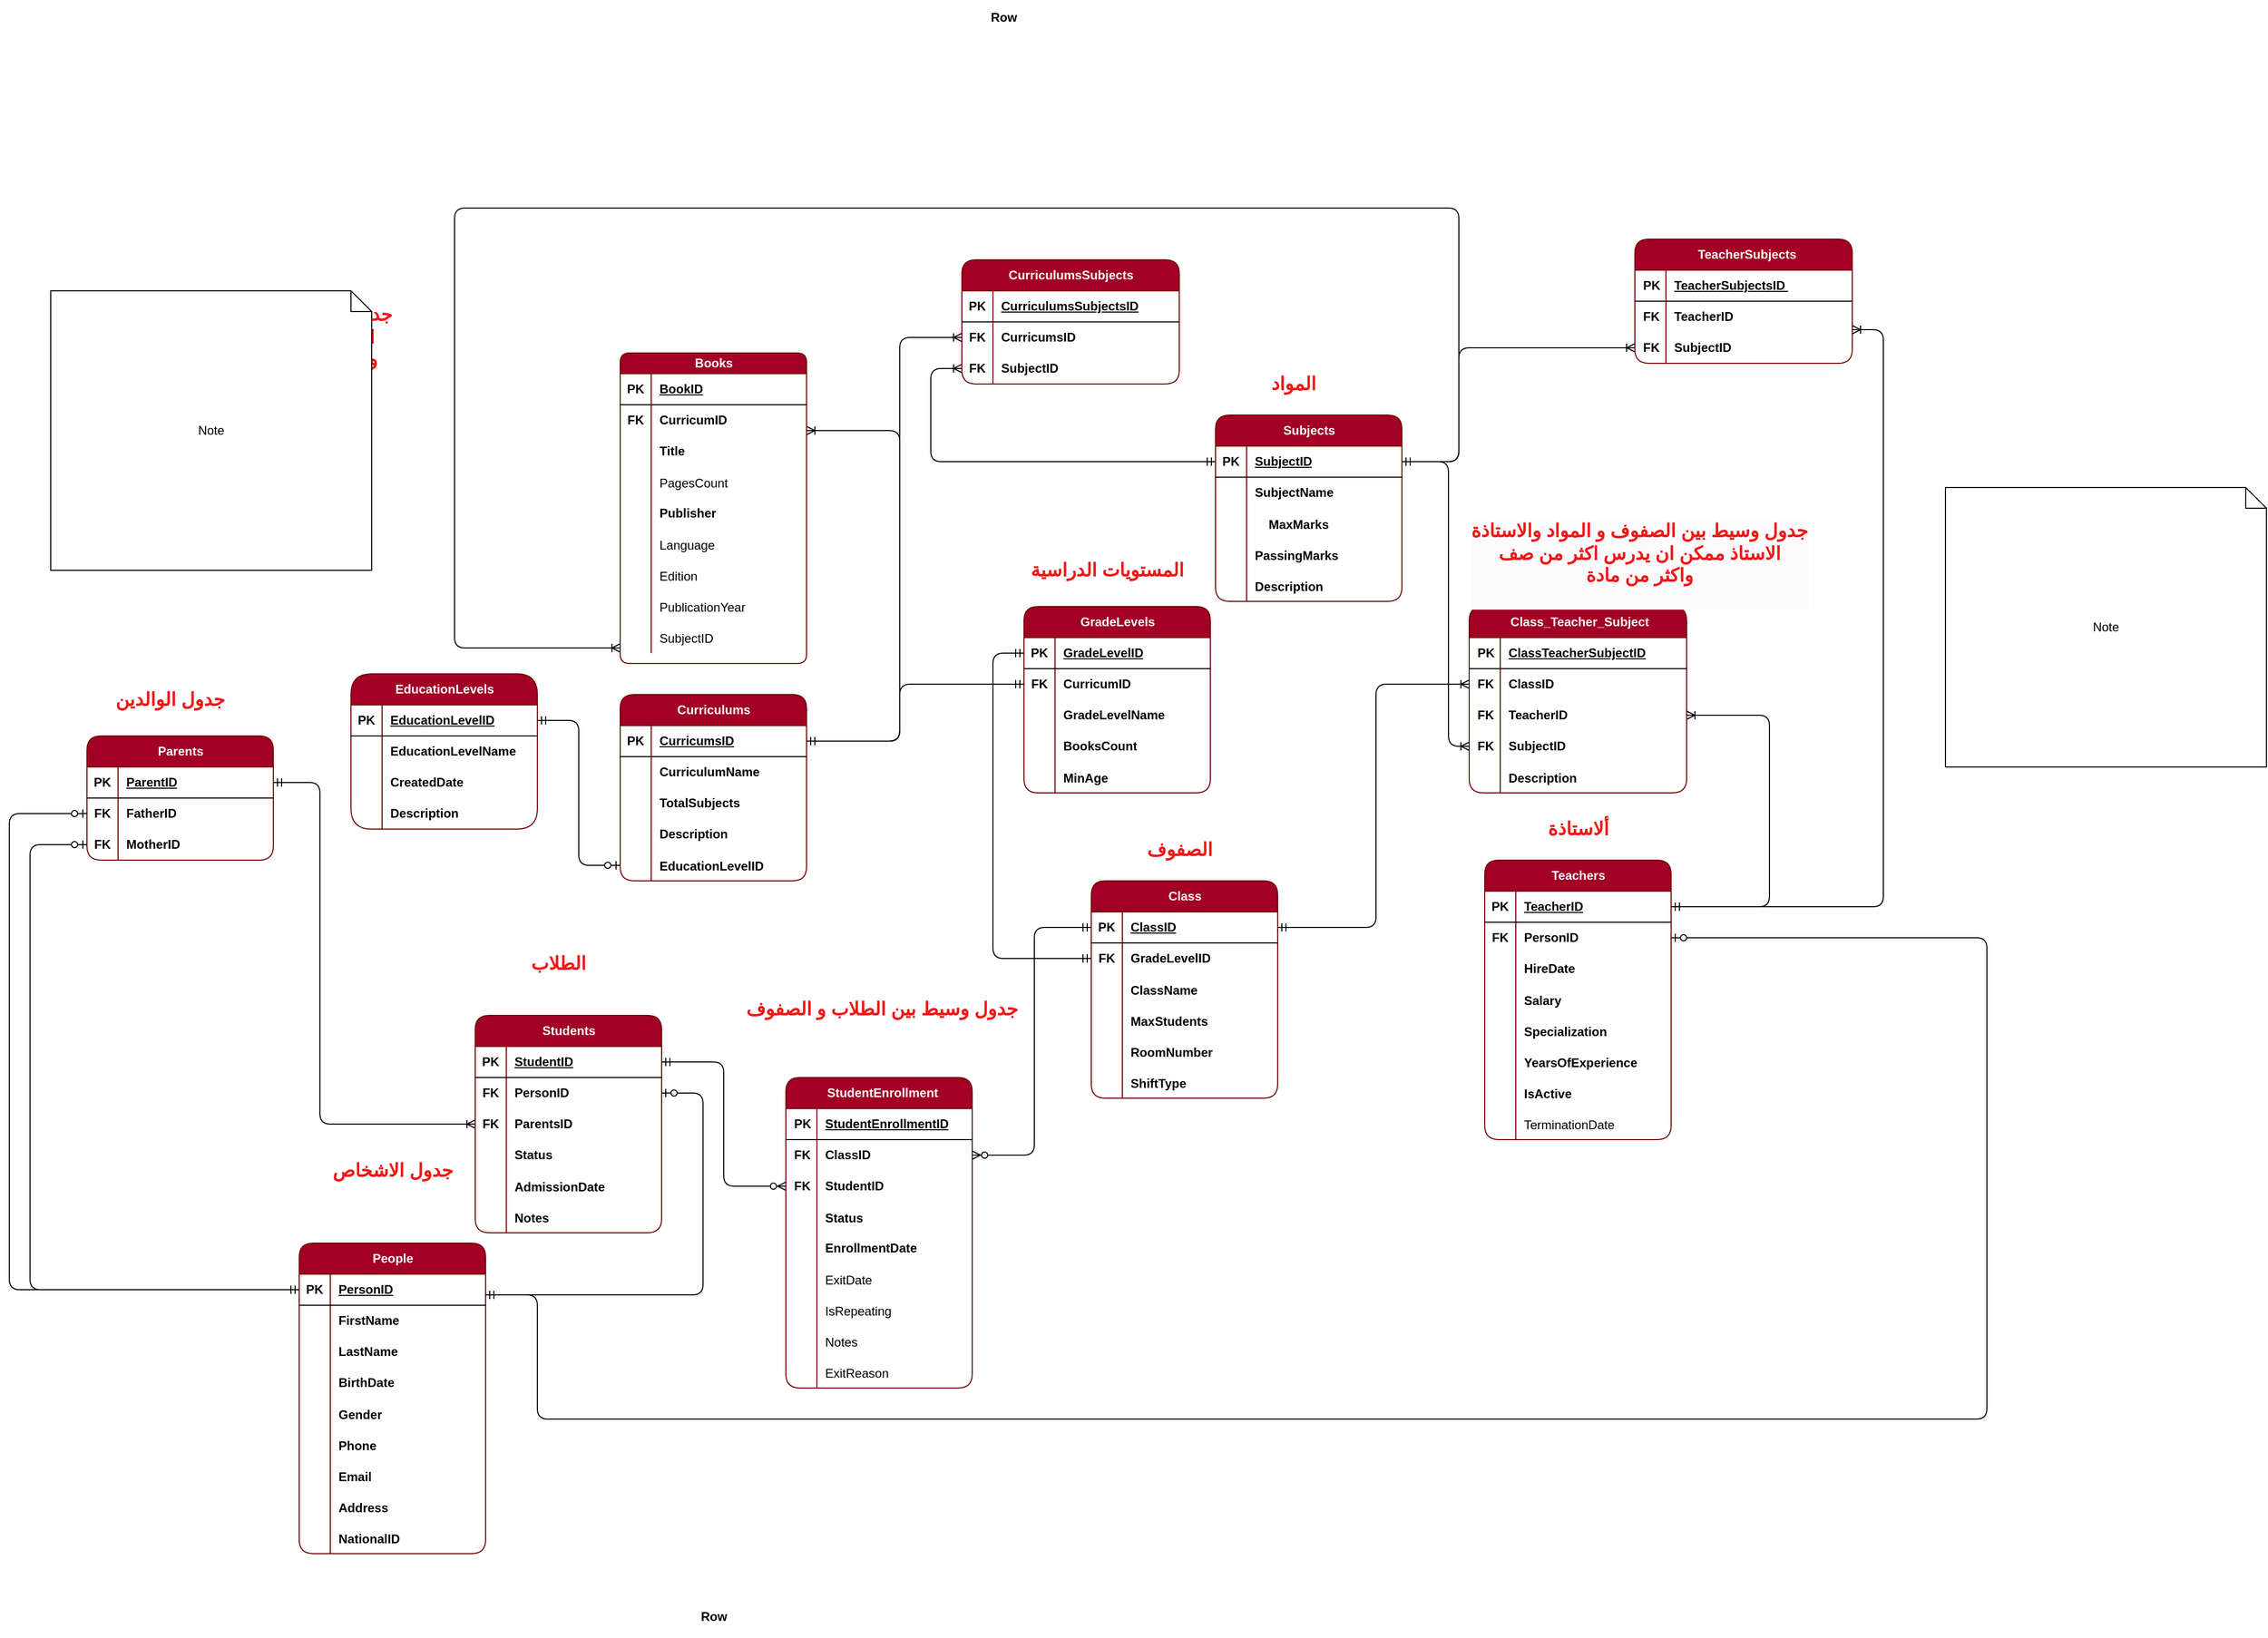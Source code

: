 <mxfile version="26.0.16">
  <diagram id="R2lEEEUBdFMjLlhIrx00" name="Page-1">
    <mxGraphModel dx="1730" dy="1632" grid="1" gridSize="10" guides="1" tooltips="1" connect="1" arrows="0" fold="1" page="1" pageScale="1" pageWidth="850" pageHeight="1100" math="0" shadow="0" adaptiveColors="simple" extFonts="Permanent Marker^https://fonts.googleapis.com/css?family=Permanent+Marker">
      <root>
        <mxCell id="0" />
        <mxCell id="1" parent="0" />
        <mxCell id="v6-ycR2Ci4cETdjwx1rT-1" value="Books" style="shape=table;startSize=20;container=1;collapsible=1;childLayout=tableLayout;fixedRows=1;rowLines=0;fontStyle=1;align=center;resizeLast=1;html=1;fontColor=#ffffff;fillColor=#a20025;strokeColor=#6F0000;rounded=1;" parent="1" vertex="1">
          <mxGeometry x="-30" y="-450" width="180" height="300" as="geometry" />
        </mxCell>
        <mxCell id="v6-ycR2Ci4cETdjwx1rT-2" value="" style="shape=tableRow;horizontal=0;startSize=0;swimlaneHead=0;swimlaneBody=0;fillColor=none;collapsible=0;dropTarget=0;points=[[0,0.5],[1,0.5]];portConstraint=eastwest;top=0;left=0;right=0;bottom=1;fontStyle=1;rounded=1;" parent="v6-ycR2Ci4cETdjwx1rT-1" vertex="1">
          <mxGeometry y="20" width="180" height="30" as="geometry" />
        </mxCell>
        <mxCell id="v6-ycR2Ci4cETdjwx1rT-3" value="PK" style="shape=partialRectangle;connectable=0;fillColor=none;top=0;left=0;bottom=0;right=0;fontStyle=1;overflow=hidden;whiteSpace=wrap;html=1;rounded=1;" parent="v6-ycR2Ci4cETdjwx1rT-2" vertex="1">
          <mxGeometry width="30" height="30" as="geometry">
            <mxRectangle width="30" height="30" as="alternateBounds" />
          </mxGeometry>
        </mxCell>
        <mxCell id="v6-ycR2Ci4cETdjwx1rT-4" value="BookID" style="shape=partialRectangle;connectable=0;fillColor=none;top=0;left=0;bottom=0;right=0;align=left;spacingLeft=6;fontStyle=5;overflow=hidden;whiteSpace=wrap;html=1;rounded=1;" parent="v6-ycR2Ci4cETdjwx1rT-2" vertex="1">
          <mxGeometry x="30" width="150" height="30" as="geometry">
            <mxRectangle width="150" height="30" as="alternateBounds" />
          </mxGeometry>
        </mxCell>
        <mxCell id="v6-ycR2Ci4cETdjwx1rT-5" value="" style="shape=tableRow;horizontal=0;startSize=0;swimlaneHead=0;swimlaneBody=0;fillColor=none;collapsible=0;dropTarget=0;points=[[0,0.5],[1,0.5]];portConstraint=eastwest;top=0;left=0;right=0;bottom=0;fontStyle=1;rounded=1;" parent="v6-ycR2Ci4cETdjwx1rT-1" vertex="1">
          <mxGeometry y="50" width="180" height="30" as="geometry" />
        </mxCell>
        <mxCell id="v6-ycR2Ci4cETdjwx1rT-6" value="&lt;span&gt;FK&lt;/span&gt;" style="shape=partialRectangle;connectable=0;fillColor=none;top=0;left=0;bottom=0;right=0;editable=1;overflow=hidden;whiteSpace=wrap;html=1;fontStyle=1;rounded=1;" parent="v6-ycR2Ci4cETdjwx1rT-5" vertex="1">
          <mxGeometry width="30" height="30" as="geometry">
            <mxRectangle width="30" height="30" as="alternateBounds" />
          </mxGeometry>
        </mxCell>
        <mxCell id="v6-ycR2Ci4cETdjwx1rT-7" value="&lt;span&gt;&lt;span&gt;CurricumID&lt;/span&gt;&lt;/span&gt;" style="shape=partialRectangle;connectable=0;fillColor=none;top=0;left=0;bottom=0;right=0;align=left;spacingLeft=6;overflow=hidden;whiteSpace=wrap;html=1;strokeColor=default;fontStyle=1;rounded=1;" parent="v6-ycR2Ci4cETdjwx1rT-5" vertex="1">
          <mxGeometry x="30" width="150" height="30" as="geometry">
            <mxRectangle width="150" height="30" as="alternateBounds" />
          </mxGeometry>
        </mxCell>
        <mxCell id="v6-ycR2Ci4cETdjwx1rT-8" value="" style="shape=tableRow;horizontal=0;startSize=0;swimlaneHead=0;swimlaneBody=0;fillColor=none;collapsible=0;dropTarget=0;points=[[0,0.5],[1,0.5]];portConstraint=eastwest;top=0;left=0;right=0;bottom=0;fontStyle=1;rounded=1;" parent="v6-ycR2Ci4cETdjwx1rT-1" vertex="1">
          <mxGeometry y="80" width="180" height="30" as="geometry" />
        </mxCell>
        <mxCell id="v6-ycR2Ci4cETdjwx1rT-9" value="" style="shape=partialRectangle;connectable=0;fillColor=none;top=0;left=0;bottom=0;right=0;editable=1;overflow=hidden;whiteSpace=wrap;html=1;fontStyle=1;rounded=1;" parent="v6-ycR2Ci4cETdjwx1rT-8" vertex="1">
          <mxGeometry width="30" height="30" as="geometry">
            <mxRectangle width="30" height="30" as="alternateBounds" />
          </mxGeometry>
        </mxCell>
        <mxCell id="v6-ycR2Ci4cETdjwx1rT-10" value="Title" style="shape=partialRectangle;connectable=0;fillColor=none;top=0;left=0;bottom=0;right=0;align=left;spacingLeft=6;overflow=hidden;whiteSpace=wrap;html=1;fontStyle=1;rounded=1;" parent="v6-ycR2Ci4cETdjwx1rT-8" vertex="1">
          <mxGeometry x="30" width="150" height="30" as="geometry">
            <mxRectangle width="150" height="30" as="alternateBounds" />
          </mxGeometry>
        </mxCell>
        <mxCell id="tgjByOGds5rRVjtG6Tjb-524" value="" style="shape=tableRow;horizontal=0;startSize=0;swimlaneHead=0;swimlaneBody=0;fillColor=none;collapsible=0;dropTarget=0;points=[[0,0.5],[1,0.5]];portConstraint=eastwest;top=0;left=0;right=0;bottom=0;rounded=1;" parent="v6-ycR2Ci4cETdjwx1rT-1" vertex="1">
          <mxGeometry y="110" width="180" height="30" as="geometry" />
        </mxCell>
        <mxCell id="tgjByOGds5rRVjtG6Tjb-525" value="" style="shape=partialRectangle;connectable=0;fillColor=none;top=0;left=0;bottom=0;right=0;editable=1;overflow=hidden;rounded=1;" parent="tgjByOGds5rRVjtG6Tjb-524" vertex="1">
          <mxGeometry width="30" height="30" as="geometry">
            <mxRectangle width="30" height="30" as="alternateBounds" />
          </mxGeometry>
        </mxCell>
        <mxCell id="tgjByOGds5rRVjtG6Tjb-526" value="PagesCount" style="shape=partialRectangle;connectable=0;fillColor=none;top=0;left=0;bottom=0;right=0;align=left;spacingLeft=6;overflow=hidden;rounded=1;" parent="tgjByOGds5rRVjtG6Tjb-524" vertex="1">
          <mxGeometry x="30" width="150" height="30" as="geometry">
            <mxRectangle width="150" height="30" as="alternateBounds" />
          </mxGeometry>
        </mxCell>
        <mxCell id="v6-ycR2Ci4cETdjwx1rT-11" value="" style="shape=tableRow;horizontal=0;startSize=0;swimlaneHead=0;swimlaneBody=0;fillColor=none;collapsible=0;dropTarget=0;points=[[0,0.5],[1,0.5]];portConstraint=eastwest;top=0;left=0;right=0;bottom=0;fontStyle=1;rounded=1;" parent="v6-ycR2Ci4cETdjwx1rT-1" vertex="1">
          <mxGeometry y="140" width="180" height="30" as="geometry" />
        </mxCell>
        <mxCell id="v6-ycR2Ci4cETdjwx1rT-12" value="" style="shape=partialRectangle;connectable=0;fillColor=none;top=0;left=0;bottom=0;right=0;editable=1;overflow=hidden;whiteSpace=wrap;html=1;fontStyle=1;rounded=1;" parent="v6-ycR2Ci4cETdjwx1rT-11" vertex="1">
          <mxGeometry width="30" height="30" as="geometry">
            <mxRectangle width="30" height="30" as="alternateBounds" />
          </mxGeometry>
        </mxCell>
        <mxCell id="v6-ycR2Ci4cETdjwx1rT-13" value="Publisher" style="shape=partialRectangle;connectable=0;fillColor=none;top=0;left=0;bottom=0;right=0;align=left;spacingLeft=6;overflow=hidden;whiteSpace=wrap;html=1;fontStyle=1;rounded=1;" parent="v6-ycR2Ci4cETdjwx1rT-11" vertex="1">
          <mxGeometry x="30" width="150" height="30" as="geometry">
            <mxRectangle width="150" height="30" as="alternateBounds" />
          </mxGeometry>
        </mxCell>
        <mxCell id="tgjByOGds5rRVjtG6Tjb-520" value="" style="shape=tableRow;horizontal=0;startSize=0;swimlaneHead=0;swimlaneBody=0;fillColor=none;collapsible=0;dropTarget=0;points=[[0,0.5],[1,0.5]];portConstraint=eastwest;top=0;left=0;right=0;bottom=0;rounded=1;" parent="v6-ycR2Ci4cETdjwx1rT-1" vertex="1">
          <mxGeometry y="170" width="180" height="30" as="geometry" />
        </mxCell>
        <mxCell id="tgjByOGds5rRVjtG6Tjb-521" value="" style="shape=partialRectangle;connectable=0;fillColor=none;top=0;left=0;bottom=0;right=0;editable=1;overflow=hidden;rounded=1;" parent="tgjByOGds5rRVjtG6Tjb-520" vertex="1">
          <mxGeometry width="30" height="30" as="geometry">
            <mxRectangle width="30" height="30" as="alternateBounds" />
          </mxGeometry>
        </mxCell>
        <mxCell id="tgjByOGds5rRVjtG6Tjb-522" value="Language" style="shape=partialRectangle;connectable=0;fillColor=none;top=0;left=0;bottom=0;right=0;align=left;spacingLeft=6;overflow=hidden;rounded=1;" parent="tgjByOGds5rRVjtG6Tjb-520" vertex="1">
          <mxGeometry x="30" width="150" height="30" as="geometry">
            <mxRectangle width="150" height="30" as="alternateBounds" />
          </mxGeometry>
        </mxCell>
        <mxCell id="tgjByOGds5rRVjtG6Tjb-516" value="" style="shape=tableRow;horizontal=0;startSize=0;swimlaneHead=0;swimlaneBody=0;fillColor=none;collapsible=0;dropTarget=0;points=[[0,0.5],[1,0.5]];portConstraint=eastwest;top=0;left=0;right=0;bottom=0;rounded=1;" parent="v6-ycR2Ci4cETdjwx1rT-1" vertex="1">
          <mxGeometry y="200" width="180" height="30" as="geometry" />
        </mxCell>
        <mxCell id="tgjByOGds5rRVjtG6Tjb-517" value="" style="shape=partialRectangle;connectable=0;fillColor=none;top=0;left=0;bottom=0;right=0;editable=1;overflow=hidden;rounded=1;" parent="tgjByOGds5rRVjtG6Tjb-516" vertex="1">
          <mxGeometry width="30" height="30" as="geometry">
            <mxRectangle width="30" height="30" as="alternateBounds" />
          </mxGeometry>
        </mxCell>
        <mxCell id="tgjByOGds5rRVjtG6Tjb-518" value="Edition" style="shape=partialRectangle;connectable=0;fillColor=none;top=0;left=0;bottom=0;right=0;align=left;spacingLeft=6;overflow=hidden;rounded=1;" parent="tgjByOGds5rRVjtG6Tjb-516" vertex="1">
          <mxGeometry x="30" width="150" height="30" as="geometry">
            <mxRectangle width="150" height="30" as="alternateBounds" />
          </mxGeometry>
        </mxCell>
        <mxCell id="tgjByOGds5rRVjtG6Tjb-508" value="" style="shape=tableRow;horizontal=0;startSize=0;swimlaneHead=0;swimlaneBody=0;fillColor=none;collapsible=0;dropTarget=0;points=[[0,0.5],[1,0.5]];portConstraint=eastwest;top=0;left=0;right=0;bottom=0;rounded=1;" parent="v6-ycR2Ci4cETdjwx1rT-1" vertex="1">
          <mxGeometry y="230" width="180" height="30" as="geometry" />
        </mxCell>
        <mxCell id="tgjByOGds5rRVjtG6Tjb-509" value="" style="shape=partialRectangle;connectable=0;fillColor=none;top=0;left=0;bottom=0;right=0;editable=1;overflow=hidden;rounded=1;" parent="tgjByOGds5rRVjtG6Tjb-508" vertex="1">
          <mxGeometry width="30" height="30" as="geometry">
            <mxRectangle width="30" height="30" as="alternateBounds" />
          </mxGeometry>
        </mxCell>
        <mxCell id="tgjByOGds5rRVjtG6Tjb-510" value="PublicationYear" style="shape=partialRectangle;connectable=0;fillColor=none;top=0;left=0;bottom=0;right=0;align=left;spacingLeft=6;overflow=hidden;rounded=1;" parent="tgjByOGds5rRVjtG6Tjb-508" vertex="1">
          <mxGeometry x="30" width="150" height="30" as="geometry">
            <mxRectangle width="150" height="30" as="alternateBounds" />
          </mxGeometry>
        </mxCell>
        <mxCell id="tgjByOGds5rRVjtG6Tjb-512" value="" style="shape=tableRow;horizontal=0;startSize=0;swimlaneHead=0;swimlaneBody=0;fillColor=none;collapsible=0;dropTarget=0;points=[[0,0.5],[1,0.5]];portConstraint=eastwest;top=0;left=0;right=0;bottom=0;rounded=1;" parent="v6-ycR2Ci4cETdjwx1rT-1" vertex="1">
          <mxGeometry y="260" width="180" height="30" as="geometry" />
        </mxCell>
        <mxCell id="tgjByOGds5rRVjtG6Tjb-513" value="" style="shape=partialRectangle;connectable=0;fillColor=none;top=0;left=0;bottom=0;right=0;editable=1;overflow=hidden;rounded=1;" parent="tgjByOGds5rRVjtG6Tjb-512" vertex="1">
          <mxGeometry width="30" height="30" as="geometry">
            <mxRectangle width="30" height="30" as="alternateBounds" />
          </mxGeometry>
        </mxCell>
        <mxCell id="tgjByOGds5rRVjtG6Tjb-514" value="SubjectID" style="shape=partialRectangle;connectable=0;fillColor=none;top=0;left=0;bottom=0;right=0;align=left;spacingLeft=6;overflow=hidden;rounded=1;" parent="tgjByOGds5rRVjtG6Tjb-512" vertex="1">
          <mxGeometry x="30" width="150" height="30" as="geometry">
            <mxRectangle width="150" height="30" as="alternateBounds" />
          </mxGeometry>
        </mxCell>
        <mxCell id="v6-ycR2Ci4cETdjwx1rT-14" value="Class" style="shape=table;startSize=30;container=1;collapsible=1;childLayout=tableLayout;fixedRows=1;rowLines=0;fontStyle=1;align=center;resizeLast=1;html=1;rounded=1;fillColor=#a20025;fontColor=#ffffff;strokeColor=#6F0000;" parent="1" vertex="1">
          <mxGeometry x="425" y="60" width="180" height="210" as="geometry" />
        </mxCell>
        <mxCell id="v6-ycR2Ci4cETdjwx1rT-15" value="" style="shape=tableRow;horizontal=0;startSize=0;swimlaneHead=0;swimlaneBody=0;fillColor=none;collapsible=0;dropTarget=0;points=[[0,0.5],[1,0.5]];portConstraint=eastwest;top=0;left=0;right=0;bottom=1;fontStyle=1;rounded=1;" parent="v6-ycR2Ci4cETdjwx1rT-14" vertex="1">
          <mxGeometry y="30" width="180" height="30" as="geometry" />
        </mxCell>
        <mxCell id="v6-ycR2Ci4cETdjwx1rT-16" value="PK" style="shape=partialRectangle;connectable=0;fillColor=none;top=0;left=0;bottom=0;right=0;fontStyle=1;overflow=hidden;whiteSpace=wrap;html=1;rounded=1;" parent="v6-ycR2Ci4cETdjwx1rT-15" vertex="1">
          <mxGeometry width="30" height="30" as="geometry">
            <mxRectangle width="30" height="30" as="alternateBounds" />
          </mxGeometry>
        </mxCell>
        <mxCell id="v6-ycR2Ci4cETdjwx1rT-17" value="ClassID" style="shape=partialRectangle;connectable=0;fillColor=none;top=0;left=0;bottom=0;right=0;align=left;spacingLeft=6;fontStyle=5;overflow=hidden;whiteSpace=wrap;html=1;rounded=1;" parent="v6-ycR2Ci4cETdjwx1rT-15" vertex="1">
          <mxGeometry x="30" width="150" height="30" as="geometry">
            <mxRectangle width="150" height="30" as="alternateBounds" />
          </mxGeometry>
        </mxCell>
        <mxCell id="v6-ycR2Ci4cETdjwx1rT-24" value="" style="shape=tableRow;horizontal=0;startSize=0;swimlaneHead=0;swimlaneBody=0;fillColor=none;collapsible=0;dropTarget=0;points=[[0,0.5],[1,0.5]];portConstraint=eastwest;top=0;left=0;right=0;bottom=0;fontStyle=1;rounded=1;" parent="v6-ycR2Ci4cETdjwx1rT-14" vertex="1">
          <mxGeometry y="60" width="180" height="30" as="geometry" />
        </mxCell>
        <mxCell id="v6-ycR2Ci4cETdjwx1rT-25" value="&lt;span&gt;FK&lt;/span&gt;" style="shape=partialRectangle;connectable=0;fillColor=none;top=0;left=0;bottom=0;right=0;editable=1;overflow=hidden;whiteSpace=wrap;html=1;fontStyle=1;rounded=1;" parent="v6-ycR2Ci4cETdjwx1rT-24" vertex="1">
          <mxGeometry width="30" height="30" as="geometry">
            <mxRectangle width="30" height="30" as="alternateBounds" />
          </mxGeometry>
        </mxCell>
        <mxCell id="v6-ycR2Ci4cETdjwx1rT-26" value="&lt;span style=&quot;color: rgb(0, 0, 0); font-family: Helvetica; font-size: 12px; font-style: normal; font-variant-ligatures: normal; font-variant-caps: normal; letter-spacing: normal; orphans: 2; text-align: center; text-indent: 0px; text-transform: none; widows: 2; word-spacing: 0px; -webkit-text-stroke-width: 0px; white-space: nowrap; background-color: rgb(251, 251, 251); float: none; display: inline !important;&quot;&gt;GradeLevelID&lt;/span&gt;" style="shape=partialRectangle;connectable=0;fillColor=none;top=0;left=0;bottom=0;right=0;align=left;spacingLeft=6;overflow=hidden;whiteSpace=wrap;html=1;fontStyle=1;rounded=1;" parent="v6-ycR2Ci4cETdjwx1rT-24" vertex="1">
          <mxGeometry x="30" width="150" height="30" as="geometry">
            <mxRectangle width="150" height="30" as="alternateBounds" />
          </mxGeometry>
        </mxCell>
        <mxCell id="tgjByOGds5rRVjtG6Tjb-17" value="" style="shape=tableRow;horizontal=0;startSize=0;swimlaneHead=0;swimlaneBody=0;fillColor=none;collapsible=0;dropTarget=0;points=[[0,0.5],[1,0.5]];portConstraint=eastwest;top=0;left=0;right=0;bottom=0;fontStyle=1;rounded=1;" parent="v6-ycR2Ci4cETdjwx1rT-14" vertex="1">
          <mxGeometry y="90" width="180" height="30" as="geometry" />
        </mxCell>
        <mxCell id="tgjByOGds5rRVjtG6Tjb-18" value="" style="shape=partialRectangle;connectable=0;fillColor=none;top=0;left=0;bottom=0;right=0;editable=1;overflow=hidden;fontStyle=1;rounded=1;" parent="tgjByOGds5rRVjtG6Tjb-17" vertex="1">
          <mxGeometry width="30" height="30" as="geometry">
            <mxRectangle width="30" height="30" as="alternateBounds" />
          </mxGeometry>
        </mxCell>
        <mxCell id="tgjByOGds5rRVjtG6Tjb-19" value="ClassName" style="shape=partialRectangle;connectable=0;fillColor=none;top=0;left=0;bottom=0;right=0;align=left;spacingLeft=6;overflow=hidden;fontStyle=1;rounded=1;" parent="tgjByOGds5rRVjtG6Tjb-17" vertex="1">
          <mxGeometry x="30" width="150" height="30" as="geometry">
            <mxRectangle width="150" height="30" as="alternateBounds" />
          </mxGeometry>
        </mxCell>
        <mxCell id="tgjByOGds5rRVjtG6Tjb-65" value="" style="shape=tableRow;horizontal=0;startSize=0;swimlaneHead=0;swimlaneBody=0;fillColor=none;collapsible=0;dropTarget=0;points=[[0,0.5],[1,0.5]];portConstraint=eastwest;top=0;left=0;right=0;bottom=0;fontStyle=1;rounded=1;" parent="v6-ycR2Ci4cETdjwx1rT-14" vertex="1">
          <mxGeometry y="120" width="180" height="30" as="geometry" />
        </mxCell>
        <mxCell id="tgjByOGds5rRVjtG6Tjb-66" value="" style="shape=partialRectangle;connectable=0;fillColor=none;top=0;left=0;bottom=0;right=0;editable=1;overflow=hidden;fontStyle=1;rounded=1;" parent="tgjByOGds5rRVjtG6Tjb-65" vertex="1">
          <mxGeometry width="30" height="30" as="geometry">
            <mxRectangle width="30" height="30" as="alternateBounds" />
          </mxGeometry>
        </mxCell>
        <mxCell id="tgjByOGds5rRVjtG6Tjb-67" value="MaxStudents" style="shape=partialRectangle;connectable=0;fillColor=none;top=0;left=0;bottom=0;right=0;align=left;spacingLeft=6;overflow=hidden;fontStyle=1;rounded=1;" parent="tgjByOGds5rRVjtG6Tjb-65" vertex="1">
          <mxGeometry x="30" width="150" height="30" as="geometry">
            <mxRectangle width="150" height="30" as="alternateBounds" />
          </mxGeometry>
        </mxCell>
        <mxCell id="tgjByOGds5rRVjtG6Tjb-61" value="" style="shape=tableRow;horizontal=0;startSize=0;swimlaneHead=0;swimlaneBody=0;fillColor=none;collapsible=0;dropTarget=0;points=[[0,0.5],[1,0.5]];portConstraint=eastwest;top=0;left=0;right=0;bottom=0;fontStyle=1;rounded=1;" parent="v6-ycR2Ci4cETdjwx1rT-14" vertex="1">
          <mxGeometry y="150" width="180" height="30" as="geometry" />
        </mxCell>
        <mxCell id="tgjByOGds5rRVjtG6Tjb-62" value="" style="shape=partialRectangle;connectable=0;fillColor=none;top=0;left=0;bottom=0;right=0;editable=1;overflow=hidden;fontStyle=1;rounded=1;" parent="tgjByOGds5rRVjtG6Tjb-61" vertex="1">
          <mxGeometry width="30" height="30" as="geometry">
            <mxRectangle width="30" height="30" as="alternateBounds" />
          </mxGeometry>
        </mxCell>
        <mxCell id="tgjByOGds5rRVjtG6Tjb-63" value="RoomNumber" style="shape=partialRectangle;connectable=0;fillColor=none;top=0;left=0;bottom=0;right=0;align=left;spacingLeft=6;overflow=hidden;fontStyle=1;rounded=1;" parent="tgjByOGds5rRVjtG6Tjb-61" vertex="1">
          <mxGeometry x="30" width="150" height="30" as="geometry">
            <mxRectangle width="150" height="30" as="alternateBounds" />
          </mxGeometry>
        </mxCell>
        <mxCell id="tgjByOGds5rRVjtG6Tjb-53" value="" style="shape=tableRow;horizontal=0;startSize=0;swimlaneHead=0;swimlaneBody=0;fillColor=none;collapsible=0;dropTarget=0;points=[[0,0.5],[1,0.5]];portConstraint=eastwest;top=0;left=0;right=0;bottom=0;fontStyle=1;rounded=1;" parent="v6-ycR2Ci4cETdjwx1rT-14" vertex="1">
          <mxGeometry y="180" width="180" height="30" as="geometry" />
        </mxCell>
        <mxCell id="tgjByOGds5rRVjtG6Tjb-54" value="" style="shape=partialRectangle;connectable=0;fillColor=none;top=0;left=0;bottom=0;right=0;editable=1;overflow=hidden;fontStyle=1;rounded=1;" parent="tgjByOGds5rRVjtG6Tjb-53" vertex="1">
          <mxGeometry width="30" height="30" as="geometry">
            <mxRectangle width="30" height="30" as="alternateBounds" />
          </mxGeometry>
        </mxCell>
        <mxCell id="tgjByOGds5rRVjtG6Tjb-55" value="ShiftType" style="shape=partialRectangle;connectable=0;fillColor=none;top=0;left=0;bottom=0;right=0;align=left;spacingLeft=6;overflow=hidden;fontStyle=1;rounded=1;" parent="tgjByOGds5rRVjtG6Tjb-53" vertex="1">
          <mxGeometry x="30" width="150" height="30" as="geometry">
            <mxRectangle width="150" height="30" as="alternateBounds" />
          </mxGeometry>
        </mxCell>
        <mxCell id="v6-ycR2Ci4cETdjwx1rT-52" value="Curriculums" style="shape=table;startSize=30;container=1;collapsible=1;childLayout=tableLayout;fixedRows=1;rowLines=0;fontStyle=1;align=center;resizeLast=1;html=1;fontColor=#ffffff;fillColor=#a20025;strokeColor=#6F0000;rounded=1;" parent="1" vertex="1">
          <mxGeometry x="-30" y="-120" width="180" height="180" as="geometry" />
        </mxCell>
        <mxCell id="v6-ycR2Ci4cETdjwx1rT-53" value="" style="shape=tableRow;horizontal=0;startSize=0;swimlaneHead=0;swimlaneBody=0;fillColor=none;collapsible=0;dropTarget=0;points=[[0,0.5],[1,0.5]];portConstraint=eastwest;top=0;left=0;right=0;bottom=1;fontStyle=1;rounded=1;" parent="v6-ycR2Ci4cETdjwx1rT-52" vertex="1">
          <mxGeometry y="30" width="180" height="30" as="geometry" />
        </mxCell>
        <mxCell id="v6-ycR2Ci4cETdjwx1rT-54" value="PK" style="shape=partialRectangle;connectable=0;fillColor=none;top=0;left=0;bottom=0;right=0;fontStyle=1;overflow=hidden;whiteSpace=wrap;html=1;rounded=1;" parent="v6-ycR2Ci4cETdjwx1rT-53" vertex="1">
          <mxGeometry width="30" height="30" as="geometry">
            <mxRectangle width="30" height="30" as="alternateBounds" />
          </mxGeometry>
        </mxCell>
        <mxCell id="v6-ycR2Ci4cETdjwx1rT-55" value="CurricumsID" style="shape=partialRectangle;connectable=0;fillColor=none;top=0;left=0;bottom=0;right=0;align=left;spacingLeft=6;fontStyle=5;overflow=hidden;whiteSpace=wrap;html=1;rounded=1;" parent="v6-ycR2Ci4cETdjwx1rT-53" vertex="1">
          <mxGeometry x="30" width="150" height="30" as="geometry">
            <mxRectangle width="150" height="30" as="alternateBounds" />
          </mxGeometry>
        </mxCell>
        <mxCell id="v6-ycR2Ci4cETdjwx1rT-56" value="" style="shape=tableRow;horizontal=0;startSize=0;swimlaneHead=0;swimlaneBody=0;fillColor=none;collapsible=0;dropTarget=0;points=[[0,0.5],[1,0.5]];portConstraint=eastwest;top=0;left=0;right=0;bottom=0;fontStyle=1;rounded=1;" parent="v6-ycR2Ci4cETdjwx1rT-52" vertex="1">
          <mxGeometry y="60" width="180" height="30" as="geometry" />
        </mxCell>
        <mxCell id="v6-ycR2Ci4cETdjwx1rT-57" value="" style="shape=partialRectangle;connectable=0;fillColor=none;top=0;left=0;bottom=0;right=0;editable=1;overflow=hidden;whiteSpace=wrap;html=1;fontStyle=1;rounded=1;" parent="v6-ycR2Ci4cETdjwx1rT-56" vertex="1">
          <mxGeometry width="30" height="30" as="geometry">
            <mxRectangle width="30" height="30" as="alternateBounds" />
          </mxGeometry>
        </mxCell>
        <mxCell id="v6-ycR2Ci4cETdjwx1rT-58" value="CurriculumName" style="shape=partialRectangle;connectable=0;fillColor=none;top=0;left=0;bottom=0;right=0;align=left;spacingLeft=6;overflow=hidden;whiteSpace=wrap;html=1;fontStyle=1;rounded=1;" parent="v6-ycR2Ci4cETdjwx1rT-56" vertex="1">
          <mxGeometry x="30" width="150" height="30" as="geometry">
            <mxRectangle width="150" height="30" as="alternateBounds" />
          </mxGeometry>
        </mxCell>
        <mxCell id="v6-ycR2Ci4cETdjwx1rT-59" value="" style="shape=tableRow;horizontal=0;startSize=0;swimlaneHead=0;swimlaneBody=0;fillColor=none;collapsible=0;dropTarget=0;points=[[0,0.5],[1,0.5]];portConstraint=eastwest;top=0;left=0;right=0;bottom=0;fontStyle=1;rounded=1;" parent="v6-ycR2Ci4cETdjwx1rT-52" vertex="1">
          <mxGeometry y="90" width="180" height="30" as="geometry" />
        </mxCell>
        <mxCell id="v6-ycR2Ci4cETdjwx1rT-60" value="" style="shape=partialRectangle;connectable=0;fillColor=none;top=0;left=0;bottom=0;right=0;editable=1;overflow=hidden;whiteSpace=wrap;html=1;fontStyle=1;rounded=1;" parent="v6-ycR2Ci4cETdjwx1rT-59" vertex="1">
          <mxGeometry width="30" height="30" as="geometry">
            <mxRectangle width="30" height="30" as="alternateBounds" />
          </mxGeometry>
        </mxCell>
        <mxCell id="v6-ycR2Ci4cETdjwx1rT-61" value="&lt;strong data-end=&quot;2100&quot; data-start=&quot;2083&quot;&gt;TotalSubjects&lt;/strong&gt;" style="shape=partialRectangle;connectable=0;fillColor=none;top=0;left=0;bottom=0;right=0;align=left;spacingLeft=6;overflow=hidden;whiteSpace=wrap;html=1;fontStyle=1;rounded=1;" parent="v6-ycR2Ci4cETdjwx1rT-59" vertex="1">
          <mxGeometry x="30" width="150" height="30" as="geometry">
            <mxRectangle width="150" height="30" as="alternateBounds" />
          </mxGeometry>
        </mxCell>
        <mxCell id="v6-ycR2Ci4cETdjwx1rT-62" value="" style="shape=tableRow;horizontal=0;startSize=0;swimlaneHead=0;swimlaneBody=0;fillColor=none;collapsible=0;dropTarget=0;points=[[0,0.5],[1,0.5]];portConstraint=eastwest;top=0;left=0;right=0;bottom=0;fontStyle=1;rounded=1;" parent="v6-ycR2Ci4cETdjwx1rT-52" vertex="1">
          <mxGeometry y="120" width="180" height="30" as="geometry" />
        </mxCell>
        <mxCell id="v6-ycR2Ci4cETdjwx1rT-63" value="" style="shape=partialRectangle;connectable=0;fillColor=none;top=0;left=0;bottom=0;right=0;editable=1;overflow=hidden;whiteSpace=wrap;html=1;fontStyle=1;rounded=1;" parent="v6-ycR2Ci4cETdjwx1rT-62" vertex="1">
          <mxGeometry width="30" height="30" as="geometry">
            <mxRectangle width="30" height="30" as="alternateBounds" />
          </mxGeometry>
        </mxCell>
        <mxCell id="v6-ycR2Ci4cETdjwx1rT-64" value="Description" style="shape=partialRectangle;connectable=0;fillColor=none;top=0;left=0;bottom=0;right=0;align=left;spacingLeft=6;overflow=hidden;whiteSpace=wrap;html=1;fontStyle=1;rounded=1;" parent="v6-ycR2Ci4cETdjwx1rT-62" vertex="1">
          <mxGeometry x="30" width="150" height="30" as="geometry">
            <mxRectangle width="150" height="30" as="alternateBounds" />
          </mxGeometry>
        </mxCell>
        <mxCell id="3moDkx5zN4F8GF7bTrgx-8" value="" style="shape=tableRow;horizontal=0;startSize=0;swimlaneHead=0;swimlaneBody=0;fillColor=none;collapsible=0;dropTarget=0;points=[[0,0.5],[1,0.5]];portConstraint=eastwest;top=0;left=0;right=0;bottom=0;rounded=1;" parent="v6-ycR2Ci4cETdjwx1rT-52" vertex="1">
          <mxGeometry y="150" width="180" height="30" as="geometry" />
        </mxCell>
        <mxCell id="3moDkx5zN4F8GF7bTrgx-9" value="" style="shape=partialRectangle;connectable=0;fillColor=none;top=0;left=0;bottom=0;right=0;editable=1;overflow=hidden;rounded=1;" parent="3moDkx5zN4F8GF7bTrgx-8" vertex="1">
          <mxGeometry width="30" height="30" as="geometry">
            <mxRectangle width="30" height="30" as="alternateBounds" />
          </mxGeometry>
        </mxCell>
        <mxCell id="3moDkx5zN4F8GF7bTrgx-10" value="EducationLevelID" style="shape=partialRectangle;connectable=0;fillColor=none;top=0;left=0;bottom=0;right=0;align=left;spacingLeft=6;overflow=hidden;fontStyle=1;rounded=1;" parent="3moDkx5zN4F8GF7bTrgx-8" vertex="1">
          <mxGeometry x="30" width="150" height="30" as="geometry">
            <mxRectangle width="150" height="30" as="alternateBounds" />
          </mxGeometry>
        </mxCell>
        <mxCell id="v6-ycR2Ci4cETdjwx1rT-65" value="Students" style="shape=table;startSize=30;container=1;collapsible=1;childLayout=tableLayout;fixedRows=1;rowLines=0;fontStyle=1;align=center;resizeLast=1;html=1;rounded=1;fillColor=#a20025;fontColor=#ffffff;strokeColor=#6F0000;" parent="1" vertex="1">
          <mxGeometry x="-170" y="190" width="180" height="210" as="geometry" />
        </mxCell>
        <mxCell id="v6-ycR2Ci4cETdjwx1rT-66" value="" style="shape=tableRow;horizontal=0;startSize=0;swimlaneHead=0;swimlaneBody=0;fillColor=none;collapsible=0;dropTarget=0;points=[[0,0.5],[1,0.5]];portConstraint=eastwest;top=0;left=0;right=0;bottom=1;fontStyle=1;rounded=1;" parent="v6-ycR2Ci4cETdjwx1rT-65" vertex="1">
          <mxGeometry y="30" width="180" height="30" as="geometry" />
        </mxCell>
        <mxCell id="v6-ycR2Ci4cETdjwx1rT-67" value="PK" style="shape=partialRectangle;connectable=0;fillColor=none;top=0;left=0;bottom=0;right=0;fontStyle=1;overflow=hidden;whiteSpace=wrap;html=1;rounded=1;" parent="v6-ycR2Ci4cETdjwx1rT-66" vertex="1">
          <mxGeometry width="30" height="30" as="geometry">
            <mxRectangle width="30" height="30" as="alternateBounds" />
          </mxGeometry>
        </mxCell>
        <mxCell id="v6-ycR2Ci4cETdjwx1rT-68" value="StudentID" style="shape=partialRectangle;connectable=0;fillColor=none;top=0;left=0;bottom=0;right=0;align=left;spacingLeft=6;fontStyle=5;overflow=hidden;whiteSpace=wrap;html=1;rounded=1;" parent="v6-ycR2Ci4cETdjwx1rT-66" vertex="1">
          <mxGeometry x="30" width="150" height="30" as="geometry">
            <mxRectangle width="150" height="30" as="alternateBounds" />
          </mxGeometry>
        </mxCell>
        <mxCell id="v6-ycR2Ci4cETdjwx1rT-69" value="" style="shape=tableRow;horizontal=0;startSize=0;swimlaneHead=0;swimlaneBody=0;fillColor=none;collapsible=0;dropTarget=0;points=[[0,0.5],[1,0.5]];portConstraint=eastwest;top=0;left=0;right=0;bottom=0;fontStyle=1;rounded=1;" parent="v6-ycR2Ci4cETdjwx1rT-65" vertex="1">
          <mxGeometry y="60" width="180" height="30" as="geometry" />
        </mxCell>
        <mxCell id="v6-ycR2Ci4cETdjwx1rT-70" value="&lt;span&gt;FK&lt;/span&gt;" style="shape=partialRectangle;connectable=0;fillColor=none;top=0;left=0;bottom=0;right=0;editable=1;overflow=hidden;whiteSpace=wrap;html=1;fontStyle=1;rounded=1;" parent="v6-ycR2Ci4cETdjwx1rT-69" vertex="1">
          <mxGeometry width="30" height="30" as="geometry">
            <mxRectangle width="30" height="30" as="alternateBounds" />
          </mxGeometry>
        </mxCell>
        <mxCell id="v6-ycR2Ci4cETdjwx1rT-71" value="&lt;span&gt;PersonID&lt;/span&gt;" style="shape=partialRectangle;connectable=0;fillColor=none;top=0;left=0;bottom=0;right=0;align=left;spacingLeft=6;overflow=hidden;whiteSpace=wrap;html=1;fontStyle=1;rounded=1;" parent="v6-ycR2Ci4cETdjwx1rT-69" vertex="1">
          <mxGeometry x="30" width="150" height="30" as="geometry">
            <mxRectangle width="150" height="30" as="alternateBounds" />
          </mxGeometry>
        </mxCell>
        <mxCell id="v6-ycR2Ci4cETdjwx1rT-72" value="" style="shape=tableRow;horizontal=0;startSize=0;swimlaneHead=0;swimlaneBody=0;fillColor=none;collapsible=0;dropTarget=0;points=[[0,0.5],[1,0.5]];portConstraint=eastwest;top=0;left=0;right=0;bottom=0;fontStyle=1;rounded=1;" parent="v6-ycR2Ci4cETdjwx1rT-65" vertex="1">
          <mxGeometry y="90" width="180" height="30" as="geometry" />
        </mxCell>
        <mxCell id="v6-ycR2Ci4cETdjwx1rT-73" value="&lt;span&gt;FK&lt;/span&gt;" style="shape=partialRectangle;connectable=0;fillColor=none;top=0;left=0;bottom=0;right=0;editable=1;overflow=hidden;whiteSpace=wrap;html=1;fontStyle=1;rounded=1;" parent="v6-ycR2Ci4cETdjwx1rT-72" vertex="1">
          <mxGeometry width="30" height="30" as="geometry">
            <mxRectangle width="30" height="30" as="alternateBounds" />
          </mxGeometry>
        </mxCell>
        <mxCell id="v6-ycR2Ci4cETdjwx1rT-74" value="&lt;span style=&quot;text-align: center; text-wrap-mode: nowrap;&quot;&gt;ParentsID&lt;/span&gt;" style="shape=partialRectangle;connectable=0;fillColor=none;top=0;left=0;bottom=0;right=0;align=left;spacingLeft=6;overflow=hidden;whiteSpace=wrap;html=1;fontStyle=1;rounded=1;" parent="v6-ycR2Ci4cETdjwx1rT-72" vertex="1">
          <mxGeometry x="30" width="150" height="30" as="geometry">
            <mxRectangle width="150" height="30" as="alternateBounds" />
          </mxGeometry>
        </mxCell>
        <mxCell id="v6-ycR2Ci4cETdjwx1rT-75" value="" style="shape=tableRow;horizontal=0;startSize=0;swimlaneHead=0;swimlaneBody=0;fillColor=none;collapsible=0;dropTarget=0;points=[[0,0.5],[1,0.5]];portConstraint=eastwest;top=0;left=0;right=0;bottom=0;fontStyle=1;rounded=1;" parent="v6-ycR2Ci4cETdjwx1rT-65" vertex="1">
          <mxGeometry y="120" width="180" height="30" as="geometry" />
        </mxCell>
        <mxCell id="v6-ycR2Ci4cETdjwx1rT-76" value="" style="shape=partialRectangle;connectable=0;fillColor=none;top=0;left=0;bottom=0;right=0;editable=1;overflow=hidden;whiteSpace=wrap;html=1;fontStyle=1;rounded=1;" parent="v6-ycR2Ci4cETdjwx1rT-75" vertex="1">
          <mxGeometry width="30" height="30" as="geometry">
            <mxRectangle width="30" height="30" as="alternateBounds" />
          </mxGeometry>
        </mxCell>
        <mxCell id="v6-ycR2Ci4cETdjwx1rT-77" value="&lt;span&gt;Status&lt;/span&gt;" style="shape=partialRectangle;connectable=0;fillColor=none;top=0;left=0;bottom=0;right=0;align=left;spacingLeft=6;overflow=hidden;whiteSpace=wrap;html=1;fontStyle=1;rounded=1;" parent="v6-ycR2Ci4cETdjwx1rT-75" vertex="1">
          <mxGeometry x="30" width="150" height="30" as="geometry">
            <mxRectangle width="150" height="30" as="alternateBounds" />
          </mxGeometry>
        </mxCell>
        <mxCell id="tgjByOGds5rRVjtG6Tjb-548" value="" style="shape=tableRow;horizontal=0;startSize=0;swimlaneHead=0;swimlaneBody=0;fillColor=none;collapsible=0;dropTarget=0;points=[[0,0.5],[1,0.5]];portConstraint=eastwest;top=0;left=0;right=0;bottom=0;rounded=1;" parent="v6-ycR2Ci4cETdjwx1rT-65" vertex="1">
          <mxGeometry y="150" width="180" height="30" as="geometry" />
        </mxCell>
        <mxCell id="tgjByOGds5rRVjtG6Tjb-549" value="" style="shape=partialRectangle;connectable=0;fillColor=none;top=0;left=0;bottom=0;right=0;editable=1;overflow=hidden;rounded=1;" parent="tgjByOGds5rRVjtG6Tjb-548" vertex="1">
          <mxGeometry width="30" height="30" as="geometry">
            <mxRectangle width="30" height="30" as="alternateBounds" />
          </mxGeometry>
        </mxCell>
        <mxCell id="tgjByOGds5rRVjtG6Tjb-550" value="AdmissionDate" style="shape=partialRectangle;connectable=0;fillColor=none;top=0;left=0;bottom=0;right=0;align=left;spacingLeft=6;overflow=hidden;fontStyle=1;rounded=1;" parent="tgjByOGds5rRVjtG6Tjb-548" vertex="1">
          <mxGeometry x="30" width="150" height="30" as="geometry">
            <mxRectangle width="150" height="30" as="alternateBounds" />
          </mxGeometry>
        </mxCell>
        <mxCell id="tgjByOGds5rRVjtG6Tjb-25" value="" style="shape=tableRow;horizontal=0;startSize=0;swimlaneHead=0;swimlaneBody=0;fillColor=none;collapsible=0;dropTarget=0;points=[[0,0.5],[1,0.5]];portConstraint=eastwest;top=0;left=0;right=0;bottom=0;fontStyle=1;rounded=1;" parent="v6-ycR2Ci4cETdjwx1rT-65" vertex="1">
          <mxGeometry y="180" width="180" height="30" as="geometry" />
        </mxCell>
        <mxCell id="tgjByOGds5rRVjtG6Tjb-26" value="" style="shape=partialRectangle;connectable=0;fillColor=none;top=0;left=0;bottom=0;right=0;editable=1;overflow=hidden;fontStyle=1;rounded=1;" parent="tgjByOGds5rRVjtG6Tjb-25" vertex="1">
          <mxGeometry width="30" height="30" as="geometry">
            <mxRectangle width="30" height="30" as="alternateBounds" />
          </mxGeometry>
        </mxCell>
        <mxCell id="tgjByOGds5rRVjtG6Tjb-27" value="Notes" style="shape=partialRectangle;connectable=0;fillColor=none;top=0;left=0;bottom=0;right=0;align=left;spacingLeft=6;overflow=hidden;fontStyle=1;rounded=1;" parent="tgjByOGds5rRVjtG6Tjb-25" vertex="1">
          <mxGeometry x="30" width="150" height="30" as="geometry">
            <mxRectangle width="150" height="30" as="alternateBounds" />
          </mxGeometry>
        </mxCell>
        <mxCell id="v6-ycR2Ci4cETdjwx1rT-78" value="" style="edgeStyle=orthogonalEdgeStyle;fontSize=12;html=1;endArrow=ERoneToMany;startArrow=ERmandOne;rounded=1;fontStyle=1;" parent="1" source="v6-ycR2Ci4cETdjwx1rT-53" target="v6-ycR2Ci4cETdjwx1rT-5" edge="1">
          <mxGeometry width="100" height="100" relative="1" as="geometry">
            <mxPoint x="260" y="-170" as="sourcePoint" />
            <mxPoint x="250" y="-50" as="targetPoint" />
            <Array as="points">
              <mxPoint x="240" y="-75" />
              <mxPoint x="240" y="-375" />
            </Array>
          </mxGeometry>
        </mxCell>
        <mxCell id="v6-ycR2Ci4cETdjwx1rT-80" value="&lt;strong data-end=&quot;212&quot; data-start=&quot;191&quot;&gt;StudentEnrollment&lt;/strong&gt;" style="shape=table;startSize=30;container=1;collapsible=1;childLayout=tableLayout;fixedRows=1;rowLines=0;fontStyle=1;align=center;resizeLast=1;html=1;strokeColor=#6F0000;verticalAlign=middle;spacingLeft=6;fontFamily=Helvetica;fontSize=12;fontColor=#ffffff;fillColor=#a20025;rounded=1;" parent="1" vertex="1">
          <mxGeometry x="130" y="250" width="180" height="300" as="geometry" />
        </mxCell>
        <mxCell id="v6-ycR2Ci4cETdjwx1rT-81" value="" style="shape=tableRow;horizontal=0;startSize=0;swimlaneHead=0;swimlaneBody=0;fillColor=none;collapsible=0;dropTarget=0;points=[[0,0.5],[1,0.5]];portConstraint=eastwest;top=0;left=0;right=0;bottom=1;strokeColor=default;align=left;verticalAlign=middle;spacingLeft=6;fontFamily=Helvetica;fontSize=12;fontColor=default;fontStyle=1;rounded=1;" parent="v6-ycR2Ci4cETdjwx1rT-80" vertex="1">
          <mxGeometry y="30" width="180" height="30" as="geometry" />
        </mxCell>
        <mxCell id="v6-ycR2Ci4cETdjwx1rT-82" value="PK" style="shape=partialRectangle;connectable=0;fillColor=none;top=0;left=0;bottom=0;right=0;fontStyle=1;overflow=hidden;whiteSpace=wrap;html=1;strokeColor=default;align=left;verticalAlign=middle;spacingLeft=6;fontFamily=Helvetica;fontSize=12;fontColor=default;rounded=1;" parent="v6-ycR2Ci4cETdjwx1rT-81" vertex="1">
          <mxGeometry width="30" height="30" as="geometry">
            <mxRectangle width="30" height="30" as="alternateBounds" />
          </mxGeometry>
        </mxCell>
        <mxCell id="v6-ycR2Ci4cETdjwx1rT-83" value="&lt;strong data-end=&quot;212&quot; data-start=&quot;191&quot;&gt;StudentEnrollmentID&lt;/strong&gt;" style="shape=partialRectangle;connectable=0;fillColor=none;top=0;left=0;bottom=0;right=0;align=left;spacingLeft=6;fontStyle=5;overflow=hidden;whiteSpace=wrap;html=1;strokeColor=default;verticalAlign=middle;fontFamily=Helvetica;fontSize=12;fontColor=default;rounded=1;" parent="v6-ycR2Ci4cETdjwx1rT-81" vertex="1">
          <mxGeometry x="30" width="150" height="30" as="geometry">
            <mxRectangle width="150" height="30" as="alternateBounds" />
          </mxGeometry>
        </mxCell>
        <mxCell id="v6-ycR2Ci4cETdjwx1rT-84" value="" style="shape=tableRow;horizontal=0;startSize=0;swimlaneHead=0;swimlaneBody=0;fillColor=none;collapsible=0;dropTarget=0;points=[[0,0.5],[1,0.5]];portConstraint=eastwest;top=0;left=0;right=0;bottom=0;strokeColor=default;align=left;verticalAlign=middle;spacingLeft=6;fontFamily=Helvetica;fontSize=12;fontColor=default;fontStyle=1;rounded=1;" parent="v6-ycR2Ci4cETdjwx1rT-80" vertex="1">
          <mxGeometry y="60" width="180" height="30" as="geometry" />
        </mxCell>
        <mxCell id="v6-ycR2Ci4cETdjwx1rT-85" value="&lt;span style=&quot;text-align: center;&quot;&gt;FK&lt;/span&gt;" style="shape=partialRectangle;connectable=0;fillColor=none;top=0;left=0;bottom=0;right=0;editable=1;overflow=hidden;whiteSpace=wrap;html=1;strokeColor=default;align=left;verticalAlign=middle;spacingLeft=6;fontFamily=Helvetica;fontSize=12;fontColor=default;fontStyle=1;rounded=1;" parent="v6-ycR2Ci4cETdjwx1rT-84" vertex="1">
          <mxGeometry width="30" height="30" as="geometry">
            <mxRectangle width="30" height="30" as="alternateBounds" />
          </mxGeometry>
        </mxCell>
        <mxCell id="v6-ycR2Ci4cETdjwx1rT-86" value="&lt;span&gt;ClassID&lt;/span&gt;" style="shape=partialRectangle;connectable=0;fillColor=none;top=0;left=0;bottom=0;right=0;align=left;spacingLeft=6;overflow=hidden;whiteSpace=wrap;html=1;strokeColor=default;verticalAlign=middle;fontFamily=Helvetica;fontSize=12;fontColor=default;fontStyle=1;rounded=1;" parent="v6-ycR2Ci4cETdjwx1rT-84" vertex="1">
          <mxGeometry x="30" width="150" height="30" as="geometry">
            <mxRectangle width="150" height="30" as="alternateBounds" />
          </mxGeometry>
        </mxCell>
        <mxCell id="v6-ycR2Ci4cETdjwx1rT-87" value="" style="shape=tableRow;horizontal=0;startSize=0;swimlaneHead=0;swimlaneBody=0;fillColor=none;collapsible=0;dropTarget=0;points=[[0,0.5],[1,0.5]];portConstraint=eastwest;top=0;left=0;right=0;bottom=0;strokeColor=default;align=left;verticalAlign=middle;spacingLeft=6;fontFamily=Helvetica;fontSize=12;fontColor=default;fontStyle=1;rounded=1;" parent="v6-ycR2Ci4cETdjwx1rT-80" vertex="1">
          <mxGeometry y="90" width="180" height="30" as="geometry" />
        </mxCell>
        <mxCell id="v6-ycR2Ci4cETdjwx1rT-88" value="&lt;span style=&quot;text-align: center;&quot;&gt;FK&lt;/span&gt;" style="shape=partialRectangle;connectable=0;fillColor=none;top=0;left=0;bottom=0;right=0;editable=1;overflow=hidden;whiteSpace=wrap;html=1;strokeColor=default;align=left;verticalAlign=middle;spacingLeft=6;fontFamily=Helvetica;fontSize=12;fontColor=default;fontStyle=1;rounded=1;" parent="v6-ycR2Ci4cETdjwx1rT-87" vertex="1">
          <mxGeometry width="30" height="30" as="geometry">
            <mxRectangle width="30" height="30" as="alternateBounds" />
          </mxGeometry>
        </mxCell>
        <mxCell id="v6-ycR2Ci4cETdjwx1rT-89" value="&lt;span&gt;StudentID&lt;/span&gt;" style="shape=partialRectangle;connectable=0;fillColor=none;top=0;left=0;bottom=0;right=0;align=left;spacingLeft=6;overflow=hidden;whiteSpace=wrap;html=1;strokeColor=default;verticalAlign=middle;fontFamily=Helvetica;fontSize=12;fontColor=default;fontStyle=1;rounded=1;" parent="v6-ycR2Ci4cETdjwx1rT-87" vertex="1">
          <mxGeometry x="30" width="150" height="30" as="geometry">
            <mxRectangle width="150" height="30" as="alternateBounds" />
          </mxGeometry>
        </mxCell>
        <mxCell id="tgjByOGds5rRVjtG6Tjb-544" value="" style="shape=tableRow;horizontal=0;startSize=0;swimlaneHead=0;swimlaneBody=0;fillColor=none;collapsible=0;dropTarget=0;points=[[0,0.5],[1,0.5]];portConstraint=eastwest;top=0;left=0;right=0;bottom=0;rounded=1;" parent="v6-ycR2Ci4cETdjwx1rT-80" vertex="1">
          <mxGeometry y="120" width="180" height="30" as="geometry" />
        </mxCell>
        <mxCell id="tgjByOGds5rRVjtG6Tjb-545" value="" style="shape=partialRectangle;connectable=0;fillColor=none;top=0;left=0;bottom=0;right=0;editable=1;overflow=hidden;rounded=1;" parent="tgjByOGds5rRVjtG6Tjb-544" vertex="1">
          <mxGeometry width="30" height="30" as="geometry">
            <mxRectangle width="30" height="30" as="alternateBounds" />
          </mxGeometry>
        </mxCell>
        <mxCell id="tgjByOGds5rRVjtG6Tjb-546" value="Status" style="shape=partialRectangle;connectable=0;fillColor=none;top=0;left=0;bottom=0;right=0;align=left;spacingLeft=6;overflow=hidden;fontStyle=1;rounded=1;" parent="tgjByOGds5rRVjtG6Tjb-544" vertex="1">
          <mxGeometry x="30" width="150" height="30" as="geometry">
            <mxRectangle width="150" height="30" as="alternateBounds" />
          </mxGeometry>
        </mxCell>
        <mxCell id="v6-ycR2Ci4cETdjwx1rT-90" value="" style="shape=tableRow;horizontal=0;startSize=0;swimlaneHead=0;swimlaneBody=0;fillColor=none;collapsible=0;dropTarget=0;points=[[0,0.5],[1,0.5]];portConstraint=eastwest;top=0;left=0;right=0;bottom=0;strokeColor=default;align=left;verticalAlign=middle;spacingLeft=6;fontFamily=Helvetica;fontSize=12;fontColor=default;fontStyle=1;rounded=1;" parent="v6-ycR2Ci4cETdjwx1rT-80" vertex="1">
          <mxGeometry y="150" width="180" height="30" as="geometry" />
        </mxCell>
        <mxCell id="v6-ycR2Ci4cETdjwx1rT-91" value="" style="shape=partialRectangle;connectable=0;fillColor=none;top=0;left=0;bottom=0;right=0;editable=1;overflow=hidden;whiteSpace=wrap;html=1;strokeColor=default;align=left;verticalAlign=middle;spacingLeft=6;fontFamily=Helvetica;fontSize=12;fontColor=default;fontStyle=1;rounded=1;" parent="v6-ycR2Ci4cETdjwx1rT-90" vertex="1">
          <mxGeometry width="30" height="30" as="geometry">
            <mxRectangle width="30" height="30" as="alternateBounds" />
          </mxGeometry>
        </mxCell>
        <mxCell id="v6-ycR2Ci4cETdjwx1rT-92" value="&lt;span&gt;EnrollmentDate&lt;/span&gt;" style="shape=partialRectangle;connectable=0;fillColor=none;top=0;left=0;bottom=0;right=0;align=left;spacingLeft=6;overflow=hidden;whiteSpace=wrap;html=1;strokeColor=default;verticalAlign=middle;fontFamily=Helvetica;fontSize=12;fontColor=default;fontStyle=1;rounded=1;" parent="v6-ycR2Ci4cETdjwx1rT-90" vertex="1">
          <mxGeometry x="30" width="150" height="30" as="geometry">
            <mxRectangle width="150" height="30" as="alternateBounds" />
          </mxGeometry>
        </mxCell>
        <mxCell id="tgjByOGds5rRVjtG6Tjb-536" value="" style="shape=tableRow;horizontal=0;startSize=0;swimlaneHead=0;swimlaneBody=0;fillColor=none;collapsible=0;dropTarget=0;points=[[0,0.5],[1,0.5]];portConstraint=eastwest;top=0;left=0;right=0;bottom=0;rounded=1;" parent="v6-ycR2Ci4cETdjwx1rT-80" vertex="1">
          <mxGeometry y="180" width="180" height="30" as="geometry" />
        </mxCell>
        <mxCell id="tgjByOGds5rRVjtG6Tjb-537" value="" style="shape=partialRectangle;connectable=0;fillColor=none;top=0;left=0;bottom=0;right=0;editable=1;overflow=hidden;rounded=1;" parent="tgjByOGds5rRVjtG6Tjb-536" vertex="1">
          <mxGeometry width="30" height="30" as="geometry">
            <mxRectangle width="30" height="30" as="alternateBounds" />
          </mxGeometry>
        </mxCell>
        <mxCell id="tgjByOGds5rRVjtG6Tjb-538" value="ExitDate" style="shape=partialRectangle;connectable=0;fillColor=none;top=0;left=0;bottom=0;right=0;align=left;spacingLeft=6;overflow=hidden;rounded=1;" parent="tgjByOGds5rRVjtG6Tjb-536" vertex="1">
          <mxGeometry x="30" width="150" height="30" as="geometry">
            <mxRectangle width="150" height="30" as="alternateBounds" />
          </mxGeometry>
        </mxCell>
        <mxCell id="tgjByOGds5rRVjtG6Tjb-540" value="" style="shape=tableRow;horizontal=0;startSize=0;swimlaneHead=0;swimlaneBody=0;fillColor=none;collapsible=0;dropTarget=0;points=[[0,0.5],[1,0.5]];portConstraint=eastwest;top=0;left=0;right=0;bottom=0;rounded=1;" parent="v6-ycR2Ci4cETdjwx1rT-80" vertex="1">
          <mxGeometry y="210" width="180" height="30" as="geometry" />
        </mxCell>
        <mxCell id="tgjByOGds5rRVjtG6Tjb-541" value="" style="shape=partialRectangle;connectable=0;fillColor=none;top=0;left=0;bottom=0;right=0;editable=1;overflow=hidden;rounded=1;" parent="tgjByOGds5rRVjtG6Tjb-540" vertex="1">
          <mxGeometry width="30" height="30" as="geometry">
            <mxRectangle width="30" height="30" as="alternateBounds" />
          </mxGeometry>
        </mxCell>
        <mxCell id="tgjByOGds5rRVjtG6Tjb-542" value="IsRepeating" style="shape=partialRectangle;connectable=0;fillColor=none;top=0;left=0;bottom=0;right=0;align=left;spacingLeft=6;overflow=hidden;rounded=1;" parent="tgjByOGds5rRVjtG6Tjb-540" vertex="1">
          <mxGeometry x="30" width="150" height="30" as="geometry">
            <mxRectangle width="150" height="30" as="alternateBounds" />
          </mxGeometry>
        </mxCell>
        <mxCell id="tgjByOGds5rRVjtG6Tjb-532" value="" style="shape=tableRow;horizontal=0;startSize=0;swimlaneHead=0;swimlaneBody=0;fillColor=none;collapsible=0;dropTarget=0;points=[[0,0.5],[1,0.5]];portConstraint=eastwest;top=0;left=0;right=0;bottom=0;rounded=1;" parent="v6-ycR2Ci4cETdjwx1rT-80" vertex="1">
          <mxGeometry y="240" width="180" height="30" as="geometry" />
        </mxCell>
        <mxCell id="tgjByOGds5rRVjtG6Tjb-533" value="" style="shape=partialRectangle;connectable=0;fillColor=none;top=0;left=0;bottom=0;right=0;editable=1;overflow=hidden;rounded=1;" parent="tgjByOGds5rRVjtG6Tjb-532" vertex="1">
          <mxGeometry width="30" height="30" as="geometry">
            <mxRectangle width="30" height="30" as="alternateBounds" />
          </mxGeometry>
        </mxCell>
        <mxCell id="tgjByOGds5rRVjtG6Tjb-534" value="Notes" style="shape=partialRectangle;connectable=0;fillColor=none;top=0;left=0;bottom=0;right=0;align=left;spacingLeft=6;overflow=hidden;rounded=1;" parent="tgjByOGds5rRVjtG6Tjb-532" vertex="1">
          <mxGeometry x="30" width="150" height="30" as="geometry">
            <mxRectangle width="150" height="30" as="alternateBounds" />
          </mxGeometry>
        </mxCell>
        <mxCell id="tgjByOGds5rRVjtG6Tjb-528" value="" style="shape=tableRow;horizontal=0;startSize=0;swimlaneHead=0;swimlaneBody=0;fillColor=none;collapsible=0;dropTarget=0;points=[[0,0.5],[1,0.5]];portConstraint=eastwest;top=0;left=0;right=0;bottom=0;rounded=1;" parent="v6-ycR2Ci4cETdjwx1rT-80" vertex="1">
          <mxGeometry y="270" width="180" height="30" as="geometry" />
        </mxCell>
        <mxCell id="tgjByOGds5rRVjtG6Tjb-529" value="" style="shape=partialRectangle;connectable=0;fillColor=none;top=0;left=0;bottom=0;right=0;editable=1;overflow=hidden;rounded=1;" parent="tgjByOGds5rRVjtG6Tjb-528" vertex="1">
          <mxGeometry width="30" height="30" as="geometry">
            <mxRectangle width="30" height="30" as="alternateBounds" />
          </mxGeometry>
        </mxCell>
        <mxCell id="tgjByOGds5rRVjtG6Tjb-530" value="ExitReason" style="shape=partialRectangle;connectable=0;fillColor=none;top=0;left=0;bottom=0;right=0;align=left;spacingLeft=6;overflow=hidden;rounded=1;" parent="tgjByOGds5rRVjtG6Tjb-528" vertex="1">
          <mxGeometry x="30" width="150" height="30" as="geometry">
            <mxRectangle width="150" height="30" as="alternateBounds" />
          </mxGeometry>
        </mxCell>
        <mxCell id="v6-ycR2Ci4cETdjwx1rT-94" value="" style="edgeStyle=elbowEdgeStyle;fontSize=12;html=1;endArrow=ERzeroToMany;startArrow=ERmandOne;rounded=1;fontFamily=Helvetica;fontColor=default;fontStyle=1;" parent="1" source="v6-ycR2Ci4cETdjwx1rT-66" target="v6-ycR2Ci4cETdjwx1rT-87" edge="1">
          <mxGeometry width="100" height="100" relative="1" as="geometry">
            <mxPoint x="540" y="350" as="sourcePoint" />
            <mxPoint x="510" y="420" as="targetPoint" />
          </mxGeometry>
        </mxCell>
        <mxCell id="v6-ycR2Ci4cETdjwx1rT-95" value="" style="edgeStyle=elbowEdgeStyle;fontSize=12;html=1;endArrow=ERzeroToMany;startArrow=ERmandOne;rounded=1;fontFamily=Helvetica;fontColor=default;entryX=1;entryY=0.5;entryDx=0;entryDy=0;fontStyle=1;" parent="1" source="v6-ycR2Ci4cETdjwx1rT-15" target="v6-ycR2Ci4cETdjwx1rT-84" edge="1">
          <mxGeometry width="100" height="100" relative="1" as="geometry">
            <mxPoint x="680" y="125" as="sourcePoint" />
            <mxPoint x="800" y="185" as="targetPoint" />
            <Array as="points">
              <mxPoint x="370" y="210" />
            </Array>
          </mxGeometry>
        </mxCell>
        <mxCell id="v6-ycR2Ci4cETdjwx1rT-96" value="Teachers" style="shape=table;startSize=30;container=1;collapsible=1;childLayout=tableLayout;fixedRows=1;rowLines=0;fontStyle=1;align=center;resizeLast=1;html=1;rounded=1;fillColor=#a20025;fontColor=#ffffff;strokeColor=#6F0000;" parent="1" vertex="1">
          <mxGeometry x="805" y="40" width="180" height="270" as="geometry" />
        </mxCell>
        <mxCell id="v6-ycR2Ci4cETdjwx1rT-97" value="" style="shape=tableRow;horizontal=0;startSize=0;swimlaneHead=0;swimlaneBody=0;fillColor=none;collapsible=0;dropTarget=0;points=[[0,0.5],[1,0.5]];portConstraint=eastwest;top=0;left=0;right=0;bottom=1;fontStyle=1;rounded=1;" parent="v6-ycR2Ci4cETdjwx1rT-96" vertex="1">
          <mxGeometry y="30" width="180" height="30" as="geometry" />
        </mxCell>
        <mxCell id="v6-ycR2Ci4cETdjwx1rT-98" value="PK" style="shape=partialRectangle;connectable=0;fillColor=none;top=0;left=0;bottom=0;right=0;fontStyle=1;overflow=hidden;whiteSpace=wrap;html=1;rounded=1;" parent="v6-ycR2Ci4cETdjwx1rT-97" vertex="1">
          <mxGeometry width="30.0" height="30" as="geometry">
            <mxRectangle width="30.0" height="30" as="alternateBounds" />
          </mxGeometry>
        </mxCell>
        <mxCell id="v6-ycR2Ci4cETdjwx1rT-99" value="&lt;span style=&quot;text-align: center; text-wrap-mode: nowrap;&quot;&gt;TeacherID&lt;/span&gt;" style="shape=partialRectangle;connectable=0;fillColor=none;top=0;left=0;bottom=0;right=0;align=left;spacingLeft=6;fontStyle=5;overflow=hidden;whiteSpace=wrap;html=1;rounded=1;" parent="v6-ycR2Ci4cETdjwx1rT-97" vertex="1">
          <mxGeometry x="30.0" width="150.0" height="30" as="geometry">
            <mxRectangle width="150.0" height="30" as="alternateBounds" />
          </mxGeometry>
        </mxCell>
        <mxCell id="v6-ycR2Ci4cETdjwx1rT-103" value="" style="shape=tableRow;horizontal=0;startSize=0;swimlaneHead=0;swimlaneBody=0;fillColor=none;collapsible=0;dropTarget=0;points=[[0,0.5],[1,0.5]];portConstraint=eastwest;top=0;left=0;right=0;bottom=0;fontStyle=1;rounded=1;" parent="v6-ycR2Ci4cETdjwx1rT-96" vertex="1">
          <mxGeometry y="60" width="180" height="30" as="geometry" />
        </mxCell>
        <mxCell id="v6-ycR2Ci4cETdjwx1rT-104" value="&lt;span&gt;FK&lt;/span&gt;" style="shape=partialRectangle;connectable=0;fillColor=none;top=0;left=0;bottom=0;right=0;editable=1;overflow=hidden;whiteSpace=wrap;html=1;fontStyle=1;rounded=1;" parent="v6-ycR2Ci4cETdjwx1rT-103" vertex="1">
          <mxGeometry width="30.0" height="30" as="geometry">
            <mxRectangle width="30.0" height="30" as="alternateBounds" />
          </mxGeometry>
        </mxCell>
        <mxCell id="v6-ycR2Ci4cETdjwx1rT-105" value="&lt;span&gt;PersonID&lt;/span&gt;" style="shape=partialRectangle;connectable=0;fillColor=none;top=0;left=0;bottom=0;right=0;align=left;spacingLeft=6;overflow=hidden;whiteSpace=wrap;html=1;fontStyle=1;rounded=1;" parent="v6-ycR2Ci4cETdjwx1rT-103" vertex="1">
          <mxGeometry x="30.0" width="150.0" height="30" as="geometry">
            <mxRectangle width="150.0" height="30" as="alternateBounds" />
          </mxGeometry>
        </mxCell>
        <mxCell id="v6-ycR2Ci4cETdjwx1rT-106" value="" style="shape=tableRow;horizontal=0;startSize=0;swimlaneHead=0;swimlaneBody=0;fillColor=none;collapsible=0;dropTarget=0;points=[[0,0.5],[1,0.5]];portConstraint=eastwest;top=0;left=0;right=0;bottom=0;fontStyle=1;rounded=1;" parent="v6-ycR2Ci4cETdjwx1rT-96" vertex="1">
          <mxGeometry y="90" width="180" height="30" as="geometry" />
        </mxCell>
        <mxCell id="v6-ycR2Ci4cETdjwx1rT-107" value="" style="shape=partialRectangle;connectable=0;fillColor=none;top=0;left=0;bottom=0;right=0;editable=1;overflow=hidden;whiteSpace=wrap;html=1;fontStyle=1;rounded=1;" parent="v6-ycR2Ci4cETdjwx1rT-106" vertex="1">
          <mxGeometry width="30.0" height="30" as="geometry">
            <mxRectangle width="30.0" height="30" as="alternateBounds" />
          </mxGeometry>
        </mxCell>
        <mxCell id="v6-ycR2Ci4cETdjwx1rT-108" value="&lt;span&gt;HireDate&lt;/span&gt;" style="shape=partialRectangle;connectable=0;fillColor=none;top=0;left=0;bottom=0;right=0;align=left;spacingLeft=6;overflow=hidden;whiteSpace=wrap;html=1;fontStyle=1;rounded=1;" parent="v6-ycR2Ci4cETdjwx1rT-106" vertex="1">
          <mxGeometry x="30.0" width="150.0" height="30" as="geometry">
            <mxRectangle width="150.0" height="30" as="alternateBounds" />
          </mxGeometry>
        </mxCell>
        <mxCell id="tgjByOGds5rRVjtG6Tjb-21" value="" style="shape=tableRow;horizontal=0;startSize=0;swimlaneHead=0;swimlaneBody=0;fillColor=none;collapsible=0;dropTarget=0;points=[[0,0.5],[1,0.5]];portConstraint=eastwest;top=0;left=0;right=0;bottom=0;fontStyle=1;rounded=1;" parent="v6-ycR2Ci4cETdjwx1rT-96" vertex="1">
          <mxGeometry y="120" width="180" height="30" as="geometry" />
        </mxCell>
        <mxCell id="tgjByOGds5rRVjtG6Tjb-22" value="" style="shape=partialRectangle;connectable=0;fillColor=none;top=0;left=0;bottom=0;right=0;editable=1;overflow=hidden;fontStyle=1;rounded=1;" parent="tgjByOGds5rRVjtG6Tjb-21" vertex="1">
          <mxGeometry width="30.0" height="30" as="geometry">
            <mxRectangle width="30.0" height="30" as="alternateBounds" />
          </mxGeometry>
        </mxCell>
        <mxCell id="tgjByOGds5rRVjtG6Tjb-23" value="Salary" style="shape=partialRectangle;connectable=0;fillColor=none;top=0;left=0;bottom=0;right=0;align=left;spacingLeft=6;overflow=hidden;fontStyle=1;rounded=1;" parent="tgjByOGds5rRVjtG6Tjb-21" vertex="1">
          <mxGeometry x="30.0" width="150.0" height="30" as="geometry">
            <mxRectangle width="150.0" height="30" as="alternateBounds" />
          </mxGeometry>
        </mxCell>
        <mxCell id="tgjByOGds5rRVjtG6Tjb-418" value="" style="shape=tableRow;horizontal=0;startSize=0;swimlaneHead=0;swimlaneBody=0;fillColor=none;collapsible=0;dropTarget=0;points=[[0,0.5],[1,0.5]];portConstraint=eastwest;top=0;left=0;right=0;bottom=0;fontStyle=1;rounded=1;" parent="v6-ycR2Ci4cETdjwx1rT-96" vertex="1">
          <mxGeometry y="150" width="180" height="30" as="geometry" />
        </mxCell>
        <mxCell id="tgjByOGds5rRVjtG6Tjb-419" value="" style="shape=partialRectangle;connectable=0;fillColor=none;top=0;left=0;bottom=0;right=0;editable=1;overflow=hidden;fontStyle=1;rounded=1;" parent="tgjByOGds5rRVjtG6Tjb-418" vertex="1">
          <mxGeometry width="30.0" height="30" as="geometry">
            <mxRectangle width="30.0" height="30" as="alternateBounds" />
          </mxGeometry>
        </mxCell>
        <mxCell id="tgjByOGds5rRVjtG6Tjb-420" value="Specialization" style="shape=partialRectangle;connectable=0;fillColor=none;top=0;left=0;bottom=0;right=0;align=left;spacingLeft=6;overflow=hidden;fontStyle=1;rounded=1;" parent="tgjByOGds5rRVjtG6Tjb-418" vertex="1">
          <mxGeometry x="30.0" width="150.0" height="30" as="geometry">
            <mxRectangle width="150.0" height="30" as="alternateBounds" />
          </mxGeometry>
        </mxCell>
        <mxCell id="tgjByOGds5rRVjtG6Tjb-414" value="" style="shape=tableRow;horizontal=0;startSize=0;swimlaneHead=0;swimlaneBody=0;fillColor=none;collapsible=0;dropTarget=0;points=[[0,0.5],[1,0.5]];portConstraint=eastwest;top=0;left=0;right=0;bottom=0;fontStyle=1;rounded=1;" parent="v6-ycR2Ci4cETdjwx1rT-96" vertex="1">
          <mxGeometry y="180" width="180" height="30" as="geometry" />
        </mxCell>
        <mxCell id="tgjByOGds5rRVjtG6Tjb-415" value="" style="shape=partialRectangle;connectable=0;fillColor=none;top=0;left=0;bottom=0;right=0;editable=1;overflow=hidden;fontStyle=1;rounded=1;" parent="tgjByOGds5rRVjtG6Tjb-414" vertex="1">
          <mxGeometry width="30.0" height="30" as="geometry">
            <mxRectangle width="30.0" height="30" as="alternateBounds" />
          </mxGeometry>
        </mxCell>
        <mxCell id="tgjByOGds5rRVjtG6Tjb-416" value="YearsOfExperience" style="shape=partialRectangle;connectable=0;fillColor=none;top=0;left=0;bottom=0;right=0;align=left;spacingLeft=6;overflow=hidden;fontStyle=1;rounded=1;" parent="tgjByOGds5rRVjtG6Tjb-414" vertex="1">
          <mxGeometry x="30.0" width="150.0" height="30" as="geometry">
            <mxRectangle width="150.0" height="30" as="alternateBounds" />
          </mxGeometry>
        </mxCell>
        <mxCell id="tgjByOGds5rRVjtG6Tjb-410" value="" style="shape=tableRow;horizontal=0;startSize=0;swimlaneHead=0;swimlaneBody=0;fillColor=none;collapsible=0;dropTarget=0;points=[[0,0.5],[1,0.5]];portConstraint=eastwest;top=0;left=0;right=0;bottom=0;fontStyle=1;rounded=1;" parent="v6-ycR2Ci4cETdjwx1rT-96" vertex="1">
          <mxGeometry y="210" width="180" height="30" as="geometry" />
        </mxCell>
        <mxCell id="tgjByOGds5rRVjtG6Tjb-411" value="" style="shape=partialRectangle;connectable=0;fillColor=none;top=0;left=0;bottom=0;right=0;editable=1;overflow=hidden;fontStyle=1;rounded=1;" parent="tgjByOGds5rRVjtG6Tjb-410" vertex="1">
          <mxGeometry width="30.0" height="30" as="geometry">
            <mxRectangle width="30.0" height="30" as="alternateBounds" />
          </mxGeometry>
        </mxCell>
        <mxCell id="tgjByOGds5rRVjtG6Tjb-412" value="IsActive" style="shape=partialRectangle;connectable=0;fillColor=none;top=0;left=0;bottom=0;right=0;align=left;spacingLeft=6;overflow=hidden;fontStyle=1;rounded=1;" parent="tgjByOGds5rRVjtG6Tjb-410" vertex="1">
          <mxGeometry x="30.0" width="150.0" height="30" as="geometry">
            <mxRectangle width="150.0" height="30" as="alternateBounds" />
          </mxGeometry>
        </mxCell>
        <mxCell id="VbIHSPXTt9M2fcTw_BcV-21" value="" style="shape=tableRow;horizontal=0;startSize=0;swimlaneHead=0;swimlaneBody=0;fillColor=none;collapsible=0;dropTarget=0;points=[[0,0.5],[1,0.5]];portConstraint=eastwest;top=0;left=0;right=0;bottom=0;rounded=1;" parent="v6-ycR2Ci4cETdjwx1rT-96" vertex="1">
          <mxGeometry y="240" width="180" height="30" as="geometry" />
        </mxCell>
        <mxCell id="VbIHSPXTt9M2fcTw_BcV-22" value="" style="shape=partialRectangle;connectable=0;fillColor=none;top=0;left=0;bottom=0;right=0;editable=1;overflow=hidden;rounded=1;" parent="VbIHSPXTt9M2fcTw_BcV-21" vertex="1">
          <mxGeometry width="30.0" height="30" as="geometry">
            <mxRectangle width="30.0" height="30" as="alternateBounds" />
          </mxGeometry>
        </mxCell>
        <mxCell id="VbIHSPXTt9M2fcTw_BcV-23" value="TerminationDate" style="shape=partialRectangle;connectable=0;fillColor=none;top=0;left=0;bottom=0;right=0;align=left;spacingLeft=6;overflow=hidden;rounded=1;" parent="VbIHSPXTt9M2fcTw_BcV-21" vertex="1">
          <mxGeometry x="30.0" width="150.0" height="30" as="geometry">
            <mxRectangle width="150.0" height="30" as="alternateBounds" />
          </mxGeometry>
        </mxCell>
        <mxCell id="v6-ycR2Ci4cETdjwx1rT-109" value="Class_Teacher_Subject&amp;nbsp;" style="shape=table;startSize=30;container=1;collapsible=1;childLayout=tableLayout;fixedRows=1;rowLines=0;fontStyle=1;align=center;resizeLast=1;html=1;strokeColor=#6F0000;verticalAlign=middle;spacingLeft=6;fontFamily=Helvetica;fontSize=12;fontColor=#ffffff;fillColor=#a20025;rounded=1;" parent="1" vertex="1">
          <mxGeometry x="790" y="-205" width="210" height="180" as="geometry" />
        </mxCell>
        <mxCell id="v6-ycR2Ci4cETdjwx1rT-110" value="" style="shape=tableRow;horizontal=0;startSize=0;swimlaneHead=0;swimlaneBody=0;fillColor=none;collapsible=0;dropTarget=0;points=[[0,0.5],[1,0.5]];portConstraint=eastwest;top=0;left=0;right=0;bottom=1;strokeColor=default;align=left;verticalAlign=middle;spacingLeft=6;fontFamily=Helvetica;fontSize=12;fontColor=default;fontStyle=1;rounded=1;" parent="v6-ycR2Ci4cETdjwx1rT-109" vertex="1">
          <mxGeometry y="30" width="210" height="30" as="geometry" />
        </mxCell>
        <mxCell id="v6-ycR2Ci4cETdjwx1rT-111" value="PK" style="shape=partialRectangle;connectable=0;fillColor=none;top=0;left=0;bottom=0;right=0;fontStyle=1;overflow=hidden;whiteSpace=wrap;html=1;strokeColor=default;align=left;verticalAlign=middle;spacingLeft=6;fontFamily=Helvetica;fontSize=12;fontColor=default;rounded=1;" parent="v6-ycR2Ci4cETdjwx1rT-110" vertex="1">
          <mxGeometry width="30" height="30" as="geometry">
            <mxRectangle width="30" height="30" as="alternateBounds" />
          </mxGeometry>
        </mxCell>
        <mxCell id="v6-ycR2Ci4cETdjwx1rT-112" value="&lt;div style=&quot;text-align: center;&quot;&gt;&lt;span style=&quot;background-color: transparent; text-wrap-mode: nowrap;&quot;&gt;ClassTeacherSubjectID&lt;/span&gt;&lt;/div&gt;" style="shape=partialRectangle;connectable=0;fillColor=none;top=0;left=0;bottom=0;right=0;align=left;spacingLeft=6;fontStyle=5;overflow=hidden;whiteSpace=wrap;html=1;strokeColor=default;verticalAlign=middle;fontFamily=Helvetica;fontSize=12;fontColor=default;rounded=1;" parent="v6-ycR2Ci4cETdjwx1rT-110" vertex="1">
          <mxGeometry x="30" width="180" height="30" as="geometry">
            <mxRectangle width="180" height="30" as="alternateBounds" />
          </mxGeometry>
        </mxCell>
        <mxCell id="v6-ycR2Ci4cETdjwx1rT-113" value="" style="shape=tableRow;horizontal=0;startSize=0;swimlaneHead=0;swimlaneBody=0;fillColor=none;collapsible=0;dropTarget=0;points=[[0,0.5],[1,0.5]];portConstraint=eastwest;top=0;left=0;right=0;bottom=0;strokeColor=default;align=left;verticalAlign=middle;spacingLeft=6;fontFamily=Helvetica;fontSize=12;fontColor=default;fontStyle=1;rounded=1;" parent="v6-ycR2Ci4cETdjwx1rT-109" vertex="1">
          <mxGeometry y="60" width="210" height="30" as="geometry" />
        </mxCell>
        <mxCell id="v6-ycR2Ci4cETdjwx1rT-114" value="&lt;span style=&quot;text-align: center;&quot;&gt;FK&lt;/span&gt;" style="shape=partialRectangle;connectable=0;fillColor=none;top=0;left=0;bottom=0;right=0;editable=1;overflow=hidden;whiteSpace=wrap;html=1;strokeColor=default;align=left;verticalAlign=middle;spacingLeft=6;fontFamily=Helvetica;fontSize=12;fontColor=default;fontStyle=1;rounded=1;" parent="v6-ycR2Ci4cETdjwx1rT-113" vertex="1">
          <mxGeometry width="30" height="30" as="geometry">
            <mxRectangle width="30" height="30" as="alternateBounds" />
          </mxGeometry>
        </mxCell>
        <mxCell id="v6-ycR2Ci4cETdjwx1rT-115" value="&lt;span style=&quot;&quot;&gt;ClassID&lt;/span&gt;" style="shape=partialRectangle;connectable=0;fillColor=none;top=0;left=0;bottom=0;right=0;align=left;spacingLeft=6;overflow=hidden;whiteSpace=wrap;html=1;strokeColor=default;verticalAlign=middle;fontFamily=Helvetica;fontSize=12;fontColor=default;fontStyle=1;rounded=1;" parent="v6-ycR2Ci4cETdjwx1rT-113" vertex="1">
          <mxGeometry x="30" width="180" height="30" as="geometry">
            <mxRectangle width="180" height="30" as="alternateBounds" />
          </mxGeometry>
        </mxCell>
        <mxCell id="v6-ycR2Ci4cETdjwx1rT-116" value="" style="shape=tableRow;horizontal=0;startSize=0;swimlaneHead=0;swimlaneBody=0;fillColor=none;collapsible=0;dropTarget=0;points=[[0,0.5],[1,0.5]];portConstraint=eastwest;top=0;left=0;right=0;bottom=0;strokeColor=default;align=left;verticalAlign=middle;spacingLeft=6;fontFamily=Helvetica;fontSize=12;fontColor=default;fontStyle=1;rounded=1;" parent="v6-ycR2Ci4cETdjwx1rT-109" vertex="1">
          <mxGeometry y="90" width="210" height="30" as="geometry" />
        </mxCell>
        <mxCell id="v6-ycR2Ci4cETdjwx1rT-117" value="&lt;span style=&quot;text-align: center;&quot;&gt;FK&lt;/span&gt;" style="shape=partialRectangle;connectable=0;fillColor=none;top=0;left=0;bottom=0;right=0;editable=1;overflow=hidden;whiteSpace=wrap;html=1;strokeColor=default;align=left;verticalAlign=middle;spacingLeft=6;fontFamily=Helvetica;fontSize=12;fontColor=default;fontStyle=1;rounded=1;" parent="v6-ycR2Ci4cETdjwx1rT-116" vertex="1">
          <mxGeometry width="30" height="30" as="geometry">
            <mxRectangle width="30" height="30" as="alternateBounds" />
          </mxGeometry>
        </mxCell>
        <mxCell id="v6-ycR2Ci4cETdjwx1rT-118" value="&lt;span style=&quot;text-align: center; text-wrap-mode: nowrap;&quot;&gt;TeacherID&lt;/span&gt;" style="shape=partialRectangle;connectable=0;fillColor=none;top=0;left=0;bottom=0;right=0;align=left;spacingLeft=6;overflow=hidden;whiteSpace=wrap;html=1;strokeColor=default;verticalAlign=middle;fontFamily=Helvetica;fontSize=12;fontColor=default;fontStyle=1;rounded=1;" parent="v6-ycR2Ci4cETdjwx1rT-116" vertex="1">
          <mxGeometry x="30" width="180" height="30" as="geometry">
            <mxRectangle width="180" height="30" as="alternateBounds" />
          </mxGeometry>
        </mxCell>
        <mxCell id="v6-ycR2Ci4cETdjwx1rT-119" value="" style="shape=tableRow;horizontal=0;startSize=0;swimlaneHead=0;swimlaneBody=0;fillColor=none;collapsible=0;dropTarget=0;points=[[0,0.5],[1,0.5]];portConstraint=eastwest;top=0;left=0;right=0;bottom=0;strokeColor=default;align=left;verticalAlign=middle;spacingLeft=6;fontFamily=Helvetica;fontSize=12;fontColor=default;fontStyle=1;rounded=1;" parent="v6-ycR2Ci4cETdjwx1rT-109" vertex="1">
          <mxGeometry y="120" width="210" height="30" as="geometry" />
        </mxCell>
        <mxCell id="v6-ycR2Ci4cETdjwx1rT-120" value="&lt;span style=&quot;text-align: center;&quot;&gt;FK&lt;/span&gt;" style="shape=partialRectangle;connectable=0;fillColor=none;top=0;left=0;bottom=0;right=0;editable=1;overflow=hidden;whiteSpace=wrap;html=1;strokeColor=default;align=left;verticalAlign=middle;spacingLeft=6;fontFamily=Helvetica;fontSize=12;fontColor=default;fontStyle=1;rounded=1;" parent="v6-ycR2Ci4cETdjwx1rT-119" vertex="1">
          <mxGeometry width="30" height="30" as="geometry">
            <mxRectangle width="30" height="30" as="alternateBounds" />
          </mxGeometry>
        </mxCell>
        <mxCell id="v6-ycR2Ci4cETdjwx1rT-121" value="&lt;span style=&quot;&quot;&gt;SubjectID&lt;/span&gt;" style="shape=partialRectangle;connectable=0;fillColor=none;top=0;left=0;bottom=0;right=0;align=left;spacingLeft=6;overflow=hidden;whiteSpace=wrap;html=1;strokeColor=default;verticalAlign=middle;fontFamily=Helvetica;fontSize=12;fontColor=default;fontStyle=1;rounded=1;" parent="v6-ycR2Ci4cETdjwx1rT-119" vertex="1">
          <mxGeometry x="30" width="180" height="30" as="geometry">
            <mxRectangle width="180" height="30" as="alternateBounds" />
          </mxGeometry>
        </mxCell>
        <mxCell id="tgjByOGds5rRVjtG6Tjb-386" value="" style="shape=tableRow;horizontal=0;startSize=0;swimlaneHead=0;swimlaneBody=0;fillColor=none;collapsible=0;dropTarget=0;points=[[0,0.5],[1,0.5]];portConstraint=eastwest;top=0;left=0;right=0;bottom=0;fontStyle=1;rounded=1;" parent="v6-ycR2Ci4cETdjwx1rT-109" vertex="1">
          <mxGeometry y="150" width="210" height="30" as="geometry" />
        </mxCell>
        <mxCell id="tgjByOGds5rRVjtG6Tjb-387" value="" style="shape=partialRectangle;connectable=0;fillColor=none;top=0;left=0;bottom=0;right=0;editable=1;overflow=hidden;fontStyle=1;rounded=1;" parent="tgjByOGds5rRVjtG6Tjb-386" vertex="1">
          <mxGeometry width="30" height="30" as="geometry">
            <mxRectangle width="30" height="30" as="alternateBounds" />
          </mxGeometry>
        </mxCell>
        <mxCell id="tgjByOGds5rRVjtG6Tjb-388" value="Description" style="shape=partialRectangle;connectable=0;fillColor=none;top=0;left=0;bottom=0;right=0;align=left;spacingLeft=6;overflow=hidden;fontStyle=1;rounded=1;" parent="tgjByOGds5rRVjtG6Tjb-386" vertex="1">
          <mxGeometry x="30" width="180" height="30" as="geometry">
            <mxRectangle width="180" height="30" as="alternateBounds" />
          </mxGeometry>
        </mxCell>
        <mxCell id="v6-ycR2Ci4cETdjwx1rT-122" value="" style="edgeStyle=elbowEdgeStyle;fontSize=12;html=1;endArrow=ERoneToMany;startArrow=ERmandOne;rounded=1;fontFamily=Helvetica;fontColor=default;exitX=1;exitY=0.5;exitDx=0;exitDy=0;fontStyle=1;" parent="1" source="v6-ycR2Ci4cETdjwx1rT-15" target="v6-ycR2Ci4cETdjwx1rT-113" edge="1">
          <mxGeometry width="100" height="100" relative="1" as="geometry">
            <mxPoint x="640" y="50" as="sourcePoint" />
            <mxPoint x="740" y="-50" as="targetPoint" />
            <Array as="points">
              <mxPoint x="700" y="80" />
            </Array>
          </mxGeometry>
        </mxCell>
        <mxCell id="v6-ycR2Ci4cETdjwx1rT-123" value="" style="edgeStyle=elbowEdgeStyle;fontSize=12;html=1;endArrow=ERoneToMany;startArrow=ERmandOne;rounded=1;fontFamily=Helvetica;fontColor=default;fontStyle=1;" parent="1" source="v6-ycR2Ci4cETdjwx1rT-97" target="v6-ycR2Ci4cETdjwx1rT-116" edge="1">
          <mxGeometry width="100" height="100" relative="1" as="geometry">
            <mxPoint x="1010" as="sourcePoint" />
            <mxPoint x="1150" y="-60" as="targetPoint" />
            <Array as="points">
              <mxPoint x="1080" />
            </Array>
          </mxGeometry>
        </mxCell>
        <mxCell id="v6-ycR2Ci4cETdjwx1rT-124" value="Subjects" style="shape=table;startSize=30;container=1;collapsible=1;childLayout=tableLayout;fixedRows=1;rowLines=0;fontStyle=1;align=center;resizeLast=1;html=1;rounded=1;fillColor=#a20025;fontColor=#ffffff;strokeColor=#6F0000;" parent="1" vertex="1">
          <mxGeometry x="545" y="-390" width="180" height="180" as="geometry" />
        </mxCell>
        <mxCell id="v6-ycR2Ci4cETdjwx1rT-125" value="" style="shape=tableRow;horizontal=0;startSize=0;swimlaneHead=0;swimlaneBody=0;fillColor=none;collapsible=0;dropTarget=0;points=[[0,0.5],[1,0.5]];portConstraint=eastwest;top=0;left=0;right=0;bottom=1;fontStyle=1;rounded=1;" parent="v6-ycR2Ci4cETdjwx1rT-124" vertex="1">
          <mxGeometry y="30" width="180" height="30" as="geometry" />
        </mxCell>
        <mxCell id="v6-ycR2Ci4cETdjwx1rT-126" value="PK" style="shape=partialRectangle;connectable=0;fillColor=none;top=0;left=0;bottom=0;right=0;fontStyle=1;overflow=hidden;whiteSpace=wrap;html=1;rounded=1;" parent="v6-ycR2Ci4cETdjwx1rT-125" vertex="1">
          <mxGeometry width="30" height="30" as="geometry">
            <mxRectangle width="30" height="30" as="alternateBounds" />
          </mxGeometry>
        </mxCell>
        <mxCell id="v6-ycR2Ci4cETdjwx1rT-127" value="SubjectID" style="shape=partialRectangle;connectable=0;fillColor=none;top=0;left=0;bottom=0;right=0;align=left;spacingLeft=6;fontStyle=5;overflow=hidden;whiteSpace=wrap;html=1;rounded=1;" parent="v6-ycR2Ci4cETdjwx1rT-125" vertex="1">
          <mxGeometry x="30" width="150" height="30" as="geometry">
            <mxRectangle width="150" height="30" as="alternateBounds" />
          </mxGeometry>
        </mxCell>
        <mxCell id="v6-ycR2Ci4cETdjwx1rT-131" value="" style="shape=tableRow;horizontal=0;startSize=0;swimlaneHead=0;swimlaneBody=0;fillColor=none;collapsible=0;dropTarget=0;points=[[0,0.5],[1,0.5]];portConstraint=eastwest;top=0;left=0;right=0;bottom=0;fontStyle=1;rounded=1;" parent="v6-ycR2Ci4cETdjwx1rT-124" vertex="1">
          <mxGeometry y="60" width="180" height="30" as="geometry" />
        </mxCell>
        <mxCell id="v6-ycR2Ci4cETdjwx1rT-132" value="" style="shape=partialRectangle;connectable=0;fillColor=none;top=0;left=0;bottom=0;right=0;editable=1;overflow=hidden;whiteSpace=wrap;html=1;fontStyle=1;rounded=1;" parent="v6-ycR2Ci4cETdjwx1rT-131" vertex="1">
          <mxGeometry width="30" height="30" as="geometry">
            <mxRectangle width="30" height="30" as="alternateBounds" />
          </mxGeometry>
        </mxCell>
        <mxCell id="v6-ycR2Ci4cETdjwx1rT-133" value="&lt;span style=&quot;&quot;&gt;SubjectName&lt;/span&gt;" style="shape=partialRectangle;connectable=0;fillColor=none;top=0;left=0;bottom=0;right=0;align=left;spacingLeft=6;overflow=hidden;whiteSpace=wrap;html=1;fontStyle=1;rounded=1;" parent="v6-ycR2Ci4cETdjwx1rT-131" vertex="1">
          <mxGeometry x="30" width="150" height="30" as="geometry">
            <mxRectangle width="150" height="30" as="alternateBounds" />
          </mxGeometry>
        </mxCell>
        <mxCell id="tgjByOGds5rRVjtG6Tjb-402" value="" style="shape=tableRow;horizontal=0;startSize=0;swimlaneHead=0;swimlaneBody=0;fillColor=none;collapsible=0;dropTarget=0;points=[[0,0.5],[1,0.5]];portConstraint=eastwest;top=0;left=0;right=0;bottom=0;fontStyle=1;rounded=1;" parent="v6-ycR2Ci4cETdjwx1rT-124" vertex="1">
          <mxGeometry y="90" width="180" height="30" as="geometry" />
        </mxCell>
        <mxCell id="tgjByOGds5rRVjtG6Tjb-403" value="" style="shape=partialRectangle;connectable=0;fillColor=none;top=0;left=0;bottom=0;right=0;editable=1;overflow=hidden;fontStyle=1;rounded=1;" parent="tgjByOGds5rRVjtG6Tjb-402" vertex="1">
          <mxGeometry width="30" height="30" as="geometry">
            <mxRectangle width="30" height="30" as="alternateBounds" />
          </mxGeometry>
        </mxCell>
        <mxCell id="tgjByOGds5rRVjtG6Tjb-404" value="    MaxMarks" style="shape=partialRectangle;connectable=0;fillColor=none;top=0;left=0;bottom=0;right=0;align=left;spacingLeft=6;overflow=hidden;fontStyle=1;rounded=1;" parent="tgjByOGds5rRVjtG6Tjb-402" vertex="1">
          <mxGeometry x="30" width="150" height="30" as="geometry">
            <mxRectangle width="150" height="30" as="alternateBounds" />
          </mxGeometry>
        </mxCell>
        <mxCell id="tgjByOGds5rRVjtG6Tjb-394" value="" style="shape=tableRow;horizontal=0;startSize=0;swimlaneHead=0;swimlaneBody=0;fillColor=none;collapsible=0;dropTarget=0;points=[[0,0.5],[1,0.5]];portConstraint=eastwest;top=0;left=0;right=0;bottom=0;fontStyle=1;rounded=1;" parent="v6-ycR2Ci4cETdjwx1rT-124" vertex="1">
          <mxGeometry y="120" width="180" height="30" as="geometry" />
        </mxCell>
        <mxCell id="tgjByOGds5rRVjtG6Tjb-395" value="" style="shape=partialRectangle;connectable=0;fillColor=none;top=0;left=0;bottom=0;right=0;editable=1;overflow=hidden;fontStyle=1;rounded=1;" parent="tgjByOGds5rRVjtG6Tjb-394" vertex="1">
          <mxGeometry width="30" height="30" as="geometry">
            <mxRectangle width="30" height="30" as="alternateBounds" />
          </mxGeometry>
        </mxCell>
        <mxCell id="tgjByOGds5rRVjtG6Tjb-396" value="PassingMarks" style="shape=partialRectangle;connectable=0;fillColor=none;top=0;left=0;bottom=0;right=0;align=left;spacingLeft=6;overflow=hidden;fontStyle=1;rounded=1;" parent="tgjByOGds5rRVjtG6Tjb-394" vertex="1">
          <mxGeometry x="30" width="150" height="30" as="geometry">
            <mxRectangle width="150" height="30" as="alternateBounds" />
          </mxGeometry>
        </mxCell>
        <mxCell id="tgjByOGds5rRVjtG6Tjb-398" value="" style="shape=tableRow;horizontal=0;startSize=0;swimlaneHead=0;swimlaneBody=0;fillColor=none;collapsible=0;dropTarget=0;points=[[0,0.5],[1,0.5]];portConstraint=eastwest;top=0;left=0;right=0;bottom=0;fontStyle=1;rounded=1;" parent="v6-ycR2Ci4cETdjwx1rT-124" vertex="1">
          <mxGeometry y="150" width="180" height="30" as="geometry" />
        </mxCell>
        <mxCell id="tgjByOGds5rRVjtG6Tjb-399" value="" style="shape=partialRectangle;connectable=0;fillColor=none;top=0;left=0;bottom=0;right=0;editable=1;overflow=hidden;fontStyle=1;rounded=1;" parent="tgjByOGds5rRVjtG6Tjb-398" vertex="1">
          <mxGeometry width="30" height="30" as="geometry">
            <mxRectangle width="30" height="30" as="alternateBounds" />
          </mxGeometry>
        </mxCell>
        <mxCell id="tgjByOGds5rRVjtG6Tjb-400" value="Description" style="shape=partialRectangle;connectable=0;fillColor=none;top=0;left=0;bottom=0;right=0;align=left;spacingLeft=6;overflow=hidden;fontStyle=1;rounded=1;" parent="tgjByOGds5rRVjtG6Tjb-398" vertex="1">
          <mxGeometry x="30" width="150" height="30" as="geometry">
            <mxRectangle width="150" height="30" as="alternateBounds" />
          </mxGeometry>
        </mxCell>
        <mxCell id="v6-ycR2Ci4cETdjwx1rT-137" value="" style="edgeStyle=elbowEdgeStyle;fontSize=12;html=1;endArrow=ERoneToMany;startArrow=ERmandOne;rounded=1;fontFamily=Helvetica;fontColor=default;fontStyle=1;" parent="1" source="v6-ycR2Ci4cETdjwx1rT-125" target="v6-ycR2Ci4cETdjwx1rT-119" edge="1">
          <mxGeometry width="100" height="100" relative="1" as="geometry">
            <mxPoint x="780" y="-150" as="sourcePoint" />
            <mxPoint x="730" y="70" as="targetPoint" />
            <Array as="points">
              <mxPoint x="770" y="-180" />
            </Array>
          </mxGeometry>
        </mxCell>
        <mxCell id="tgjByOGds5rRVjtG6Tjb-1" value="GradeLevels" style="shape=table;startSize=30;container=1;collapsible=1;childLayout=tableLayout;fixedRows=1;rowLines=0;fontStyle=1;align=center;resizeLast=1;html=1;rounded=1;fillColor=#a20025;fontColor=#ffffff;strokeColor=#6F0000;" parent="1" vertex="1">
          <mxGeometry x="360" y="-205" width="180" height="180" as="geometry" />
        </mxCell>
        <mxCell id="tgjByOGds5rRVjtG6Tjb-2" value="" style="shape=tableRow;horizontal=0;startSize=0;swimlaneHead=0;swimlaneBody=0;fillColor=none;collapsible=0;dropTarget=0;points=[[0,0.5],[1,0.5]];portConstraint=eastwest;top=0;left=0;right=0;bottom=1;fontStyle=1;rounded=1;" parent="tgjByOGds5rRVjtG6Tjb-1" vertex="1">
          <mxGeometry y="30" width="180" height="30" as="geometry" />
        </mxCell>
        <mxCell id="tgjByOGds5rRVjtG6Tjb-3" value="PK" style="shape=partialRectangle;connectable=0;fillColor=none;top=0;left=0;bottom=0;right=0;fontStyle=1;overflow=hidden;whiteSpace=wrap;html=1;rounded=1;" parent="tgjByOGds5rRVjtG6Tjb-2" vertex="1">
          <mxGeometry width="30" height="30" as="geometry">
            <mxRectangle width="30" height="30" as="alternateBounds" />
          </mxGeometry>
        </mxCell>
        <mxCell id="tgjByOGds5rRVjtG6Tjb-4" value="&lt;span style=&quot;text-align: center; text-wrap-mode: nowrap;&quot;&gt;GradeLevelID&lt;/span&gt;" style="shape=partialRectangle;connectable=0;fillColor=none;top=0;left=0;bottom=0;right=0;align=left;spacingLeft=6;fontStyle=5;overflow=hidden;whiteSpace=wrap;html=1;rounded=1;" parent="tgjByOGds5rRVjtG6Tjb-2" vertex="1">
          <mxGeometry x="30" width="150" height="30" as="geometry">
            <mxRectangle width="150" height="30" as="alternateBounds" />
          </mxGeometry>
        </mxCell>
        <mxCell id="tgjByOGds5rRVjtG6Tjb-5" value="" style="shape=tableRow;horizontal=0;startSize=0;swimlaneHead=0;swimlaneBody=0;fillColor=none;collapsible=0;dropTarget=0;points=[[0,0.5],[1,0.5]];portConstraint=eastwest;top=0;left=0;right=0;bottom=0;fontStyle=1;rounded=1;" parent="tgjByOGds5rRVjtG6Tjb-1" vertex="1">
          <mxGeometry y="60" width="180" height="30" as="geometry" />
        </mxCell>
        <mxCell id="tgjByOGds5rRVjtG6Tjb-6" value="&lt;span&gt;FK&lt;/span&gt;" style="shape=partialRectangle;connectable=0;fillColor=none;top=0;left=0;bottom=0;right=0;editable=1;overflow=hidden;whiteSpace=wrap;html=1;fontStyle=1;rounded=1;" parent="tgjByOGds5rRVjtG6Tjb-5" vertex="1">
          <mxGeometry width="30" height="30" as="geometry">
            <mxRectangle width="30" height="30" as="alternateBounds" />
          </mxGeometry>
        </mxCell>
        <mxCell id="tgjByOGds5rRVjtG6Tjb-7" value="&lt;span&gt;CurricumID&lt;/span&gt;" style="shape=partialRectangle;connectable=0;fillColor=none;top=0;left=0;bottom=0;right=0;align=left;spacingLeft=6;overflow=hidden;whiteSpace=wrap;html=1;fontStyle=1;rounded=1;" parent="tgjByOGds5rRVjtG6Tjb-5" vertex="1">
          <mxGeometry x="30" width="150" height="30" as="geometry">
            <mxRectangle width="150" height="30" as="alternateBounds" />
          </mxGeometry>
        </mxCell>
        <mxCell id="tgjByOGds5rRVjtG6Tjb-8" value="" style="shape=tableRow;horizontal=0;startSize=0;swimlaneHead=0;swimlaneBody=0;fillColor=none;collapsible=0;dropTarget=0;points=[[0,0.5],[1,0.5]];portConstraint=eastwest;top=0;left=0;right=0;bottom=0;fontStyle=1;rounded=1;" parent="tgjByOGds5rRVjtG6Tjb-1" vertex="1">
          <mxGeometry y="90" width="180" height="30" as="geometry" />
        </mxCell>
        <mxCell id="tgjByOGds5rRVjtG6Tjb-9" value="" style="shape=partialRectangle;connectable=0;fillColor=none;top=0;left=0;bottom=0;right=0;editable=1;overflow=hidden;whiteSpace=wrap;html=1;fontStyle=1;rounded=1;" parent="tgjByOGds5rRVjtG6Tjb-8" vertex="1">
          <mxGeometry width="30" height="30" as="geometry">
            <mxRectangle width="30" height="30" as="alternateBounds" />
          </mxGeometry>
        </mxCell>
        <mxCell id="tgjByOGds5rRVjtG6Tjb-10" value="&lt;span style=&quot;text-align: center; text-wrap-mode: nowrap;&quot;&gt;GradeLevelName&lt;/span&gt;" style="shape=partialRectangle;connectable=0;fillColor=none;top=0;left=0;bottom=0;right=0;align=left;spacingLeft=6;overflow=hidden;whiteSpace=wrap;html=1;fontStyle=1;rounded=1;" parent="tgjByOGds5rRVjtG6Tjb-8" vertex="1">
          <mxGeometry x="30" width="150" height="30" as="geometry">
            <mxRectangle width="150" height="30" as="alternateBounds" />
          </mxGeometry>
        </mxCell>
        <mxCell id="tgjByOGds5rRVjtG6Tjb-11" value="" style="shape=tableRow;horizontal=0;startSize=0;swimlaneHead=0;swimlaneBody=0;fillColor=none;collapsible=0;dropTarget=0;points=[[0,0.5],[1,0.5]];portConstraint=eastwest;top=0;left=0;right=0;bottom=0;fontStyle=1;rounded=1;" parent="tgjByOGds5rRVjtG6Tjb-1" vertex="1">
          <mxGeometry y="120" width="180" height="30" as="geometry" />
        </mxCell>
        <mxCell id="tgjByOGds5rRVjtG6Tjb-12" value="" style="shape=partialRectangle;connectable=0;fillColor=none;top=0;left=0;bottom=0;right=0;editable=1;overflow=hidden;whiteSpace=wrap;html=1;fontStyle=1;rounded=1;" parent="tgjByOGds5rRVjtG6Tjb-11" vertex="1">
          <mxGeometry width="30" height="30" as="geometry">
            <mxRectangle width="30" height="30" as="alternateBounds" />
          </mxGeometry>
        </mxCell>
        <mxCell id="tgjByOGds5rRVjtG6Tjb-13" value="&lt;span&gt;BooksCount&lt;/span&gt;" style="shape=partialRectangle;connectable=0;fillColor=none;top=0;left=0;bottom=0;right=0;align=left;spacingLeft=6;overflow=hidden;whiteSpace=wrap;html=1;fontStyle=1;rounded=1;" parent="tgjByOGds5rRVjtG6Tjb-11" vertex="1">
          <mxGeometry x="30" width="150" height="30" as="geometry">
            <mxRectangle width="150" height="30" as="alternateBounds" />
          </mxGeometry>
        </mxCell>
        <mxCell id="tgjByOGds5rRVjtG6Tjb-390" value="" style="shape=tableRow;horizontal=0;startSize=0;swimlaneHead=0;swimlaneBody=0;fillColor=none;collapsible=0;dropTarget=0;points=[[0,0.5],[1,0.5]];portConstraint=eastwest;top=0;left=0;right=0;bottom=0;fontStyle=1;rounded=1;" parent="tgjByOGds5rRVjtG6Tjb-1" vertex="1">
          <mxGeometry y="150" width="180" height="30" as="geometry" />
        </mxCell>
        <mxCell id="tgjByOGds5rRVjtG6Tjb-391" value="" style="shape=partialRectangle;connectable=0;fillColor=none;top=0;left=0;bottom=0;right=0;editable=1;overflow=hidden;fontStyle=1;rounded=1;" parent="tgjByOGds5rRVjtG6Tjb-390" vertex="1">
          <mxGeometry width="30" height="30" as="geometry">
            <mxRectangle width="30" height="30" as="alternateBounds" />
          </mxGeometry>
        </mxCell>
        <mxCell id="tgjByOGds5rRVjtG6Tjb-392" value="MinAge" style="shape=partialRectangle;connectable=0;fillColor=none;top=0;left=0;bottom=0;right=0;align=left;spacingLeft=6;overflow=hidden;fontStyle=1;rounded=1;" parent="tgjByOGds5rRVjtG6Tjb-390" vertex="1">
          <mxGeometry x="30" width="150" height="30" as="geometry">
            <mxRectangle width="150" height="30" as="alternateBounds" />
          </mxGeometry>
        </mxCell>
        <mxCell id="tgjByOGds5rRVjtG6Tjb-14" value="" style="fontSize=12;html=1;endArrow=ERmandOne;startArrow=ERmandOne;rounded=1;fontFamily=Helvetica;fontColor=default;edgeStyle=orthogonalEdgeStyle;fontStyle=1;" parent="1" source="v6-ycR2Ci4cETdjwx1rT-53" target="tgjByOGds5rRVjtG6Tjb-5" edge="1">
          <mxGeometry width="100" height="100" relative="1" as="geometry">
            <mxPoint x="290" y="-270" as="sourcePoint" />
            <mxPoint x="500" y="40" as="targetPoint" />
            <Array as="points">
              <mxPoint x="240" y="-75" />
              <mxPoint x="240" y="-130" />
            </Array>
          </mxGeometry>
        </mxCell>
        <mxCell id="tgjByOGds5rRVjtG6Tjb-15" value="" style="edgeStyle=elbowEdgeStyle;fontSize=12;html=1;endArrow=ERmandOne;startArrow=ERmandOne;rounded=1;fontFamily=Helvetica;fontColor=default;fontStyle=1;" parent="1" source="v6-ycR2Ci4cETdjwx1rT-24" target="tgjByOGds5rRVjtG6Tjb-2" edge="1">
          <mxGeometry width="100" height="100" relative="1" as="geometry">
            <mxPoint x="340" y="100" as="sourcePoint" />
            <mxPoint x="320" y="-165" as="targetPoint" />
            <Array as="points">
              <mxPoint x="330" y="10" />
            </Array>
          </mxGeometry>
        </mxCell>
        <mxCell id="tgjByOGds5rRVjtG6Tjb-68" value="People" style="shape=table;startSize=30;container=1;collapsible=1;childLayout=tableLayout;fixedRows=1;rowLines=0;fontStyle=1;align=center;resizeLast=1;html=1;rounded=1;fillColor=#a20025;fontColor=#ffffff;strokeColor=#6F0000;" parent="1" vertex="1">
          <mxGeometry x="-340" y="410" width="180" height="300" as="geometry" />
        </mxCell>
        <mxCell id="tgjByOGds5rRVjtG6Tjb-69" value="" style="shape=tableRow;horizontal=0;startSize=0;swimlaneHead=0;swimlaneBody=0;fillColor=none;collapsible=0;dropTarget=0;points=[[0,0.5],[1,0.5]];portConstraint=eastwest;top=0;left=0;right=0;bottom=1;fontStyle=1;rounded=1;" parent="tgjByOGds5rRVjtG6Tjb-68" vertex="1">
          <mxGeometry y="30" width="180" height="30" as="geometry" />
        </mxCell>
        <mxCell id="tgjByOGds5rRVjtG6Tjb-70" value="PK" style="shape=partialRectangle;connectable=0;fillColor=none;top=0;left=0;bottom=0;right=0;fontStyle=1;overflow=hidden;whiteSpace=wrap;html=1;rounded=1;" parent="tgjByOGds5rRVjtG6Tjb-69" vertex="1">
          <mxGeometry width="30" height="30" as="geometry">
            <mxRectangle width="30" height="30" as="alternateBounds" />
          </mxGeometry>
        </mxCell>
        <mxCell id="tgjByOGds5rRVjtG6Tjb-71" value="PersonID" style="shape=partialRectangle;connectable=0;fillColor=none;top=0;left=0;bottom=0;right=0;align=left;spacingLeft=6;fontStyle=5;overflow=hidden;whiteSpace=wrap;html=1;rounded=1;" parent="tgjByOGds5rRVjtG6Tjb-69" vertex="1">
          <mxGeometry x="30" width="150" height="30" as="geometry">
            <mxRectangle width="150" height="30" as="alternateBounds" />
          </mxGeometry>
        </mxCell>
        <mxCell id="tgjByOGds5rRVjtG6Tjb-72" value="" style="shape=tableRow;horizontal=0;startSize=0;swimlaneHead=0;swimlaneBody=0;fillColor=none;collapsible=0;dropTarget=0;points=[[0,0.5],[1,0.5]];portConstraint=eastwest;top=0;left=0;right=0;bottom=0;fontStyle=1;rounded=1;" parent="tgjByOGds5rRVjtG6Tjb-68" vertex="1">
          <mxGeometry y="60" width="180" height="30" as="geometry" />
        </mxCell>
        <mxCell id="tgjByOGds5rRVjtG6Tjb-73" value="" style="shape=partialRectangle;connectable=0;fillColor=none;top=0;left=0;bottom=0;right=0;editable=1;overflow=hidden;whiteSpace=wrap;html=1;fontStyle=1;rounded=1;" parent="tgjByOGds5rRVjtG6Tjb-72" vertex="1">
          <mxGeometry width="30" height="30" as="geometry">
            <mxRectangle width="30" height="30" as="alternateBounds" />
          </mxGeometry>
        </mxCell>
        <mxCell id="tgjByOGds5rRVjtG6Tjb-74" value="&lt;span&gt;FirstName&lt;/span&gt;" style="shape=partialRectangle;connectable=0;fillColor=none;top=0;left=0;bottom=0;right=0;align=left;spacingLeft=6;overflow=hidden;whiteSpace=wrap;html=1;fontStyle=1;rounded=1;" parent="tgjByOGds5rRVjtG6Tjb-72" vertex="1">
          <mxGeometry x="30" width="150" height="30" as="geometry">
            <mxRectangle width="150" height="30" as="alternateBounds" />
          </mxGeometry>
        </mxCell>
        <mxCell id="tgjByOGds5rRVjtG6Tjb-75" value="" style="shape=tableRow;horizontal=0;startSize=0;swimlaneHead=0;swimlaneBody=0;fillColor=none;collapsible=0;dropTarget=0;points=[[0,0.5],[1,0.5]];portConstraint=eastwest;top=0;left=0;right=0;bottom=0;fontStyle=1;rounded=1;" parent="tgjByOGds5rRVjtG6Tjb-68" vertex="1">
          <mxGeometry y="90" width="180" height="30" as="geometry" />
        </mxCell>
        <mxCell id="tgjByOGds5rRVjtG6Tjb-76" value="" style="shape=partialRectangle;connectable=0;fillColor=none;top=0;left=0;bottom=0;right=0;editable=1;overflow=hidden;whiteSpace=wrap;html=1;fontStyle=1;rounded=1;" parent="tgjByOGds5rRVjtG6Tjb-75" vertex="1">
          <mxGeometry width="30" height="30" as="geometry">
            <mxRectangle width="30" height="30" as="alternateBounds" />
          </mxGeometry>
        </mxCell>
        <mxCell id="tgjByOGds5rRVjtG6Tjb-77" value="&lt;span&gt;LastName&lt;/span&gt;" style="shape=partialRectangle;connectable=0;fillColor=none;top=0;left=0;bottom=0;right=0;align=left;spacingLeft=6;overflow=hidden;whiteSpace=wrap;html=1;fontStyle=1;rounded=1;" parent="tgjByOGds5rRVjtG6Tjb-75" vertex="1">
          <mxGeometry x="30" width="150" height="30" as="geometry">
            <mxRectangle width="150" height="30" as="alternateBounds" />
          </mxGeometry>
        </mxCell>
        <mxCell id="tgjByOGds5rRVjtG6Tjb-78" value="" style="shape=tableRow;horizontal=0;startSize=0;swimlaneHead=0;swimlaneBody=0;fillColor=none;collapsible=0;dropTarget=0;points=[[0,0.5],[1,0.5]];portConstraint=eastwest;top=0;left=0;right=0;bottom=0;fontStyle=1;rounded=1;" parent="tgjByOGds5rRVjtG6Tjb-68" vertex="1">
          <mxGeometry y="120" width="180" height="30" as="geometry" />
        </mxCell>
        <mxCell id="tgjByOGds5rRVjtG6Tjb-79" value="" style="shape=partialRectangle;connectable=0;fillColor=none;top=0;left=0;bottom=0;right=0;editable=1;overflow=hidden;whiteSpace=wrap;html=1;fontStyle=1;rounded=1;" parent="tgjByOGds5rRVjtG6Tjb-78" vertex="1">
          <mxGeometry width="30" height="30" as="geometry">
            <mxRectangle width="30" height="30" as="alternateBounds" />
          </mxGeometry>
        </mxCell>
        <mxCell id="tgjByOGds5rRVjtG6Tjb-80" value="&lt;span&gt;BirthDate&lt;/span&gt;" style="shape=partialRectangle;connectable=0;fillColor=none;top=0;left=0;bottom=0;right=0;align=left;spacingLeft=6;overflow=hidden;whiteSpace=wrap;html=1;fontStyle=1;rounded=1;" parent="tgjByOGds5rRVjtG6Tjb-78" vertex="1">
          <mxGeometry x="30" width="150" height="30" as="geometry">
            <mxRectangle width="150" height="30" as="alternateBounds" />
          </mxGeometry>
        </mxCell>
        <mxCell id="tgjByOGds5rRVjtG6Tjb-45" value="" style="shape=tableRow;horizontal=0;startSize=0;swimlaneHead=0;swimlaneBody=0;fillColor=none;collapsible=0;dropTarget=0;points=[[0,0.5],[1,0.5]];portConstraint=eastwest;top=0;left=0;right=0;bottom=0;fontStyle=1;rounded=1;" parent="tgjByOGds5rRVjtG6Tjb-68" vertex="1">
          <mxGeometry y="150" width="180" height="30" as="geometry" />
        </mxCell>
        <mxCell id="tgjByOGds5rRVjtG6Tjb-46" value="" style="shape=partialRectangle;connectable=0;fillColor=none;top=0;left=0;bottom=0;right=0;editable=1;overflow=hidden;fontStyle=1;rounded=1;" parent="tgjByOGds5rRVjtG6Tjb-45" vertex="1">
          <mxGeometry width="30" height="30" as="geometry">
            <mxRectangle width="30" height="30" as="alternateBounds" />
          </mxGeometry>
        </mxCell>
        <mxCell id="tgjByOGds5rRVjtG6Tjb-47" value="Gender" style="shape=partialRectangle;connectable=0;fillColor=none;top=0;left=0;bottom=0;right=0;align=left;spacingLeft=6;overflow=hidden;fontStyle=1;rounded=1;" parent="tgjByOGds5rRVjtG6Tjb-45" vertex="1">
          <mxGeometry x="30" width="150" height="30" as="geometry">
            <mxRectangle width="150" height="30" as="alternateBounds" />
          </mxGeometry>
        </mxCell>
        <mxCell id="tgjByOGds5rRVjtG6Tjb-41" value="" style="shape=tableRow;horizontal=0;startSize=0;swimlaneHead=0;swimlaneBody=0;fillColor=none;collapsible=0;dropTarget=0;points=[[0,0.5],[1,0.5]];portConstraint=eastwest;top=0;left=0;right=0;bottom=0;fontStyle=1;rounded=1;" parent="tgjByOGds5rRVjtG6Tjb-68" vertex="1">
          <mxGeometry y="180" width="180" height="30" as="geometry" />
        </mxCell>
        <mxCell id="tgjByOGds5rRVjtG6Tjb-42" value="" style="shape=partialRectangle;connectable=0;fillColor=none;top=0;left=0;bottom=0;right=0;editable=1;overflow=hidden;fontStyle=1;rounded=1;" parent="tgjByOGds5rRVjtG6Tjb-41" vertex="1">
          <mxGeometry width="30" height="30" as="geometry">
            <mxRectangle width="30" height="30" as="alternateBounds" />
          </mxGeometry>
        </mxCell>
        <mxCell id="tgjByOGds5rRVjtG6Tjb-43" value="Phone" style="shape=partialRectangle;connectable=0;fillColor=none;top=0;left=0;bottom=0;right=0;align=left;spacingLeft=6;overflow=hidden;fontStyle=1;rounded=1;" parent="tgjByOGds5rRVjtG6Tjb-41" vertex="1">
          <mxGeometry x="30" width="150" height="30" as="geometry">
            <mxRectangle width="150" height="30" as="alternateBounds" />
          </mxGeometry>
        </mxCell>
        <mxCell id="tgjByOGds5rRVjtG6Tjb-37" value="" style="shape=tableRow;horizontal=0;startSize=0;swimlaneHead=0;swimlaneBody=0;fillColor=none;collapsible=0;dropTarget=0;points=[[0,0.5],[1,0.5]];portConstraint=eastwest;top=0;left=0;right=0;bottom=0;fontStyle=1;rounded=1;" parent="tgjByOGds5rRVjtG6Tjb-68" vertex="1">
          <mxGeometry y="210" width="180" height="30" as="geometry" />
        </mxCell>
        <mxCell id="tgjByOGds5rRVjtG6Tjb-38" value="" style="shape=partialRectangle;connectable=0;fillColor=none;top=0;left=0;bottom=0;right=0;editable=1;overflow=hidden;fontStyle=1;rounded=1;" parent="tgjByOGds5rRVjtG6Tjb-37" vertex="1">
          <mxGeometry width="30" height="30" as="geometry">
            <mxRectangle width="30" height="30" as="alternateBounds" />
          </mxGeometry>
        </mxCell>
        <mxCell id="tgjByOGds5rRVjtG6Tjb-39" value="Email" style="shape=partialRectangle;connectable=0;fillColor=none;top=0;left=0;bottom=0;right=0;align=left;spacingLeft=6;overflow=hidden;fontStyle=1;rounded=1;" parent="tgjByOGds5rRVjtG6Tjb-37" vertex="1">
          <mxGeometry x="30" width="150" height="30" as="geometry">
            <mxRectangle width="150" height="30" as="alternateBounds" />
          </mxGeometry>
        </mxCell>
        <mxCell id="tgjByOGds5rRVjtG6Tjb-33" value="" style="shape=tableRow;horizontal=0;startSize=0;swimlaneHead=0;swimlaneBody=0;fillColor=none;collapsible=0;dropTarget=0;points=[[0,0.5],[1,0.5]];portConstraint=eastwest;top=0;left=0;right=0;bottom=0;fontStyle=1;rounded=1;" parent="tgjByOGds5rRVjtG6Tjb-68" vertex="1">
          <mxGeometry y="240" width="180" height="30" as="geometry" />
        </mxCell>
        <mxCell id="tgjByOGds5rRVjtG6Tjb-34" value="" style="shape=partialRectangle;connectable=0;fillColor=none;top=0;left=0;bottom=0;right=0;editable=1;overflow=hidden;fontStyle=1;rounded=1;" parent="tgjByOGds5rRVjtG6Tjb-33" vertex="1">
          <mxGeometry width="30" height="30" as="geometry">
            <mxRectangle width="30" height="30" as="alternateBounds" />
          </mxGeometry>
        </mxCell>
        <mxCell id="tgjByOGds5rRVjtG6Tjb-35" value="Address" style="shape=partialRectangle;connectable=0;fillColor=none;top=0;left=0;bottom=0;right=0;align=left;spacingLeft=6;overflow=hidden;fontStyle=1;rounded=1;" parent="tgjByOGds5rRVjtG6Tjb-33" vertex="1">
          <mxGeometry x="30" width="150" height="30" as="geometry">
            <mxRectangle width="150" height="30" as="alternateBounds" />
          </mxGeometry>
        </mxCell>
        <mxCell id="tgjByOGds5rRVjtG6Tjb-29" value="" style="shape=tableRow;horizontal=0;startSize=0;swimlaneHead=0;swimlaneBody=0;fillColor=none;collapsible=0;dropTarget=0;points=[[0,0.5],[1,0.5]];portConstraint=eastwest;top=0;left=0;right=0;bottom=0;fontStyle=1;rounded=1;" parent="tgjByOGds5rRVjtG6Tjb-68" vertex="1">
          <mxGeometry y="270" width="180" height="30" as="geometry" />
        </mxCell>
        <mxCell id="tgjByOGds5rRVjtG6Tjb-30" value="" style="shape=partialRectangle;connectable=0;fillColor=none;top=0;left=0;bottom=0;right=0;editable=1;overflow=hidden;fontStyle=1;rounded=1;" parent="tgjByOGds5rRVjtG6Tjb-29" vertex="1">
          <mxGeometry width="30" height="30" as="geometry">
            <mxRectangle width="30" height="30" as="alternateBounds" />
          </mxGeometry>
        </mxCell>
        <mxCell id="tgjByOGds5rRVjtG6Tjb-31" value="NationalID" style="shape=partialRectangle;connectable=0;fillColor=none;top=0;left=0;bottom=0;right=0;align=left;spacingLeft=6;overflow=hidden;fontStyle=1;rounded=1;" parent="tgjByOGds5rRVjtG6Tjb-29" vertex="1">
          <mxGeometry x="30" width="150" height="30" as="geometry">
            <mxRectangle width="150" height="30" as="alternateBounds" />
          </mxGeometry>
        </mxCell>
        <mxCell id="tgjByOGds5rRVjtG6Tjb-81" value="" style="edgeStyle=orthogonalEdgeStyle;fontSize=12;html=1;endArrow=ERzeroToOne;startArrow=ERmandOne;rounded=1;fontStyle=1;" parent="1" source="tgjByOGds5rRVjtG6Tjb-69" target="v6-ycR2Ci4cETdjwx1rT-69" edge="1">
          <mxGeometry width="100" height="100" relative="1" as="geometry">
            <mxPoint x="20" y="130" as="sourcePoint" />
            <mxPoint x="120" y="30" as="targetPoint" />
            <Array as="points">
              <mxPoint x="50" y="460" />
              <mxPoint x="50" y="265" />
            </Array>
          </mxGeometry>
        </mxCell>
        <mxCell id="tgjByOGds5rRVjtG6Tjb-82" value="Parents" style="shape=table;startSize=30;container=1;collapsible=1;childLayout=tableLayout;fixedRows=1;rowLines=0;fontStyle=1;align=center;resizeLast=1;html=1;rounded=1;fillColor=#a20025;fontColor=#ffffff;strokeColor=#6F0000;" parent="1" vertex="1">
          <mxGeometry x="-545" y="-80" width="180" height="120" as="geometry" />
        </mxCell>
        <mxCell id="tgjByOGds5rRVjtG6Tjb-83" value="" style="shape=tableRow;horizontal=0;startSize=0;swimlaneHead=0;swimlaneBody=0;fillColor=none;collapsible=0;dropTarget=0;points=[[0,0.5],[1,0.5]];portConstraint=eastwest;top=0;left=0;right=0;bottom=1;fontStyle=1;rounded=1;" parent="tgjByOGds5rRVjtG6Tjb-82" vertex="1">
          <mxGeometry y="30" width="180" height="30" as="geometry" />
        </mxCell>
        <mxCell id="tgjByOGds5rRVjtG6Tjb-84" value="PK" style="shape=partialRectangle;connectable=0;fillColor=none;top=0;left=0;bottom=0;right=0;fontStyle=1;overflow=hidden;whiteSpace=wrap;html=1;rounded=1;" parent="tgjByOGds5rRVjtG6Tjb-83" vertex="1">
          <mxGeometry width="30" height="30" as="geometry">
            <mxRectangle width="30" height="30" as="alternateBounds" />
          </mxGeometry>
        </mxCell>
        <mxCell id="tgjByOGds5rRVjtG6Tjb-85" value="ParentID" style="shape=partialRectangle;connectable=0;fillColor=none;top=0;left=0;bottom=0;right=0;align=left;spacingLeft=6;fontStyle=5;overflow=hidden;whiteSpace=wrap;html=1;rounded=1;" parent="tgjByOGds5rRVjtG6Tjb-83" vertex="1">
          <mxGeometry x="30" width="150" height="30" as="geometry">
            <mxRectangle width="150" height="30" as="alternateBounds" />
          </mxGeometry>
        </mxCell>
        <mxCell id="tgjByOGds5rRVjtG6Tjb-86" value="" style="shape=tableRow;horizontal=0;startSize=0;swimlaneHead=0;swimlaneBody=0;fillColor=none;collapsible=0;dropTarget=0;points=[[0,0.5],[1,0.5]];portConstraint=eastwest;top=0;left=0;right=0;bottom=0;fontStyle=1;rounded=1;" parent="tgjByOGds5rRVjtG6Tjb-82" vertex="1">
          <mxGeometry y="60" width="180" height="30" as="geometry" />
        </mxCell>
        <mxCell id="tgjByOGds5rRVjtG6Tjb-87" value="&lt;span&gt;FK&lt;/span&gt;" style="shape=partialRectangle;connectable=0;fillColor=none;top=0;left=0;bottom=0;right=0;editable=1;overflow=hidden;whiteSpace=wrap;html=1;fontStyle=1;rounded=1;" parent="tgjByOGds5rRVjtG6Tjb-86" vertex="1">
          <mxGeometry width="30" height="30" as="geometry">
            <mxRectangle width="30" height="30" as="alternateBounds" />
          </mxGeometry>
        </mxCell>
        <mxCell id="tgjByOGds5rRVjtG6Tjb-88" value="FatherID" style="shape=partialRectangle;connectable=0;fillColor=none;top=0;left=0;bottom=0;right=0;align=left;spacingLeft=6;overflow=hidden;whiteSpace=wrap;html=1;fontStyle=1;rounded=1;" parent="tgjByOGds5rRVjtG6Tjb-86" vertex="1">
          <mxGeometry x="30" width="150" height="30" as="geometry">
            <mxRectangle width="150" height="30" as="alternateBounds" />
          </mxGeometry>
        </mxCell>
        <mxCell id="tgjByOGds5rRVjtG6Tjb-89" value="" style="shape=tableRow;horizontal=0;startSize=0;swimlaneHead=0;swimlaneBody=0;fillColor=none;collapsible=0;dropTarget=0;points=[[0,0.5],[1,0.5]];portConstraint=eastwest;top=0;left=0;right=0;bottom=0;fontStyle=1;rounded=1;" parent="tgjByOGds5rRVjtG6Tjb-82" vertex="1">
          <mxGeometry y="90" width="180" height="30" as="geometry" />
        </mxCell>
        <mxCell id="tgjByOGds5rRVjtG6Tjb-90" value="&lt;span&gt;FK&lt;/span&gt;" style="shape=partialRectangle;connectable=0;fillColor=none;top=0;left=0;bottom=0;right=0;editable=1;overflow=hidden;whiteSpace=wrap;html=1;fontStyle=1;rounded=1;" parent="tgjByOGds5rRVjtG6Tjb-89" vertex="1">
          <mxGeometry width="30" height="30" as="geometry">
            <mxRectangle width="30" height="30" as="alternateBounds" />
          </mxGeometry>
        </mxCell>
        <mxCell id="tgjByOGds5rRVjtG6Tjb-91" value="MotherID" style="shape=partialRectangle;connectable=0;fillColor=none;top=0;left=0;bottom=0;right=0;align=left;spacingLeft=6;overflow=hidden;whiteSpace=wrap;html=1;fontStyle=1;rounded=1;" parent="tgjByOGds5rRVjtG6Tjb-89" vertex="1">
          <mxGeometry x="30" width="150" height="30" as="geometry">
            <mxRectangle width="150" height="30" as="alternateBounds" />
          </mxGeometry>
        </mxCell>
        <mxCell id="tgjByOGds5rRVjtG6Tjb-98" value="" style="edgeStyle=elbowEdgeStyle;fontSize=12;html=1;endArrow=ERzeroToOne;startArrow=ERmandOne;rounded=1;fontStyle=1;" parent="1" source="tgjByOGds5rRVjtG6Tjb-69" target="tgjByOGds5rRVjtG6Tjb-86" edge="1">
          <mxGeometry width="100" height="100" relative="1" as="geometry">
            <mxPoint x="-620" y="-10" as="sourcePoint" />
            <mxPoint x="-500" y="280" as="targetPoint" />
            <Array as="points">
              <mxPoint x="-620" y="200" />
            </Array>
          </mxGeometry>
        </mxCell>
        <mxCell id="tgjByOGds5rRVjtG6Tjb-99" value="" style="edgeStyle=elbowEdgeStyle;fontSize=12;html=1;endArrow=ERzeroToOne;startArrow=ERmandOne;rounded=1;fontStyle=1;" parent="1" source="tgjByOGds5rRVjtG6Tjb-69" target="tgjByOGds5rRVjtG6Tjb-89" edge="1">
          <mxGeometry width="100" height="100" relative="1" as="geometry">
            <mxPoint x="-450" y="-15" as="sourcePoint" />
            <mxPoint x="-450" y="355" as="targetPoint" />
            <Array as="points">
              <mxPoint x="-600" y="220" />
            </Array>
          </mxGeometry>
        </mxCell>
        <mxCell id="tgjByOGds5rRVjtG6Tjb-101" value="" style="edgeStyle=elbowEdgeStyle;fontSize=12;html=1;endArrow=ERoneToMany;startArrow=ERmandOne;rounded=1;fontStyle=1;" parent="1" source="tgjByOGds5rRVjtG6Tjb-83" target="v6-ycR2Ci4cETdjwx1rT-72" edge="1">
          <mxGeometry width="100" height="100" relative="1" as="geometry">
            <mxPoint x="-160" y="240" as="sourcePoint" />
            <mxPoint x="-60" y="140" as="targetPoint" />
            <Array as="points">
              <mxPoint x="-320" y="130" />
            </Array>
          </mxGeometry>
        </mxCell>
        <mxCell id="tgjByOGds5rRVjtG6Tjb-141" value="GradeLevelSubjects" style="shape=table;startSize=30;container=1;collapsible=1;childLayout=tableLayout;fixedRows=1;rowLines=0;fontStyle=1;align=center;resizeLast=1;html=1;rounded=1;fillColor=#a20025;fontColor=#ffffff;strokeColor=#6F0000;" parent="1" vertex="1">
          <mxGeometry x="-550" y="-390" width="180" height="120" as="geometry" />
        </mxCell>
        <mxCell id="tgjByOGds5rRVjtG6Tjb-142" value="" style="shape=tableRow;horizontal=0;startSize=0;swimlaneHead=0;swimlaneBody=0;fillColor=none;collapsible=0;dropTarget=0;points=[[0,0.5],[1,0.5]];portConstraint=eastwest;top=0;left=0;right=0;bottom=1;fontStyle=1;rounded=1;" parent="tgjByOGds5rRVjtG6Tjb-141" vertex="1">
          <mxGeometry y="30" width="180" height="30" as="geometry" />
        </mxCell>
        <mxCell id="tgjByOGds5rRVjtG6Tjb-143" value="PK" style="shape=partialRectangle;connectable=0;fillColor=none;top=0;left=0;bottom=0;right=0;fontStyle=1;overflow=hidden;whiteSpace=wrap;html=1;rounded=1;" parent="tgjByOGds5rRVjtG6Tjb-142" vertex="1">
          <mxGeometry width="30" height="30" as="geometry">
            <mxRectangle width="30" height="30" as="alternateBounds" />
          </mxGeometry>
        </mxCell>
        <mxCell id="tgjByOGds5rRVjtG6Tjb-144" value="&lt;span style=&quot;text-align: center; text-wrap-mode: nowrap;&quot;&gt;GradeLevelSubjectsID&lt;/span&gt;" style="shape=partialRectangle;connectable=0;fillColor=none;top=0;left=0;bottom=0;right=0;align=left;spacingLeft=6;fontStyle=5;overflow=hidden;whiteSpace=wrap;html=1;rounded=1;" parent="tgjByOGds5rRVjtG6Tjb-142" vertex="1">
          <mxGeometry x="30" width="150" height="30" as="geometry">
            <mxRectangle width="150" height="30" as="alternateBounds" />
          </mxGeometry>
        </mxCell>
        <mxCell id="tgjByOGds5rRVjtG6Tjb-145" value="" style="shape=tableRow;horizontal=0;startSize=0;swimlaneHead=0;swimlaneBody=0;fillColor=none;collapsible=0;dropTarget=0;points=[[0,0.5],[1,0.5]];portConstraint=eastwest;top=0;left=0;right=0;bottom=0;fontStyle=1;rounded=1;" parent="tgjByOGds5rRVjtG6Tjb-141" vertex="1">
          <mxGeometry y="60" width="180" height="30" as="geometry" />
        </mxCell>
        <mxCell id="tgjByOGds5rRVjtG6Tjb-146" value="&lt;span&gt;FK&lt;/span&gt;" style="shape=partialRectangle;connectable=0;fillColor=none;top=0;left=0;bottom=0;right=0;editable=1;overflow=hidden;whiteSpace=wrap;html=1;fontStyle=1;rounded=1;" parent="tgjByOGds5rRVjtG6Tjb-145" vertex="1">
          <mxGeometry width="30" height="30" as="geometry">
            <mxRectangle width="30" height="30" as="alternateBounds" />
          </mxGeometry>
        </mxCell>
        <mxCell id="tgjByOGds5rRVjtG6Tjb-147" value="&lt;span style=&quot;text-align: center; text-wrap-mode: nowrap; text-decoration-line: underline;&quot;&gt;GradeLevelID&lt;/span&gt;" style="shape=partialRectangle;connectable=0;fillColor=none;top=0;left=0;bottom=0;right=0;align=left;spacingLeft=6;overflow=hidden;whiteSpace=wrap;html=1;fontStyle=1;rounded=1;" parent="tgjByOGds5rRVjtG6Tjb-145" vertex="1">
          <mxGeometry x="30" width="150" height="30" as="geometry">
            <mxRectangle width="150" height="30" as="alternateBounds" />
          </mxGeometry>
        </mxCell>
        <mxCell id="tgjByOGds5rRVjtG6Tjb-148" value="" style="shape=tableRow;horizontal=0;startSize=0;swimlaneHead=0;swimlaneBody=0;fillColor=none;collapsible=0;dropTarget=0;points=[[0,0.5],[1,0.5]];portConstraint=eastwest;top=0;left=0;right=0;bottom=0;fontStyle=1;rounded=1;" parent="tgjByOGds5rRVjtG6Tjb-141" vertex="1">
          <mxGeometry y="90" width="180" height="30" as="geometry" />
        </mxCell>
        <mxCell id="tgjByOGds5rRVjtG6Tjb-149" value="&lt;span&gt;FK&lt;/span&gt;" style="shape=partialRectangle;connectable=0;fillColor=none;top=0;left=0;bottom=0;right=0;editable=1;overflow=hidden;whiteSpace=wrap;html=1;fontStyle=1;rounded=1;" parent="tgjByOGds5rRVjtG6Tjb-148" vertex="1">
          <mxGeometry width="30" height="30" as="geometry">
            <mxRectangle width="30" height="30" as="alternateBounds" />
          </mxGeometry>
        </mxCell>
        <mxCell id="tgjByOGds5rRVjtG6Tjb-150" value="&lt;span style=&quot;text-decoration-line: underline;&quot;&gt;SubjectID&lt;/span&gt;" style="shape=partialRectangle;connectable=0;fillColor=none;top=0;left=0;bottom=0;right=0;align=left;spacingLeft=6;overflow=hidden;whiteSpace=wrap;html=1;fontStyle=1;rounded=1;" parent="tgjByOGds5rRVjtG6Tjb-148" vertex="1">
          <mxGeometry x="30" width="150" height="30" as="geometry">
            <mxRectangle width="150" height="30" as="alternateBounds" />
          </mxGeometry>
        </mxCell>
        <mxCell id="tgjByOGds5rRVjtG6Tjb-153" value="&lt;h2&gt;&lt;font style=&quot;color: rgb(240, 24, 24);&quot;&gt;المستويات الدراسية&lt;/font&gt;&lt;/h2&gt;" style="text;html=1;align=center;verticalAlign=middle;resizable=0;points=[];autosize=1;strokeColor=none;fillColor=none;fontStyle=1;rounded=1;" parent="1" vertex="1">
          <mxGeometry x="370" y="-270" width="140" height="60" as="geometry" />
        </mxCell>
        <mxCell id="tgjByOGds5rRVjtG6Tjb-154" value="&lt;h2&gt;&lt;font style=&quot;color: rgb(240, 24, 24);&quot;&gt;المواد&lt;/font&gt;&lt;/h2&gt;" style="text;html=1;align=center;verticalAlign=middle;resizable=0;points=[];autosize=1;strokeColor=none;fillColor=none;fontStyle=1;rounded=1;" parent="1" vertex="1">
          <mxGeometry x="590" y="-450" width="60" height="60" as="geometry" />
        </mxCell>
        <mxCell id="tgjByOGds5rRVjtG6Tjb-155" value="&lt;h2&gt;&lt;font style=&quot;color: rgb(240, 24, 24);&quot;&gt;جدول وسيط بين&amp;nbsp; المواد والمراحل الدراسية&lt;br&gt;المادة ممكن تدرس في اكثر من مرحلة&lt;br&gt;والمرحلة ممكن يكون فيها اكثر من مادة&lt;/font&gt;&lt;/h2&gt;" style="text;html=1;align=center;verticalAlign=middle;resizable=0;points=[];autosize=1;strokeColor=none;fillColor=none;fontStyle=1;rounded=1;" parent="1" vertex="1">
          <mxGeometry x="-545" y="-520" width="270" height="110" as="geometry" />
        </mxCell>
        <mxCell id="tgjByOGds5rRVjtG6Tjb-156" value="&lt;h2&gt;&lt;font style=&quot;color: rgb(240, 24, 24);&quot;&gt;الطلاب&lt;/font&gt;&lt;/h2&gt;" style="text;html=1;align=center;verticalAlign=middle;resizable=0;points=[];autosize=1;strokeColor=none;fillColor=none;fontStyle=1;rounded=1;" parent="1" vertex="1">
          <mxGeometry x="-120" y="110" width="60" height="60" as="geometry" />
        </mxCell>
        <mxCell id="tgjByOGds5rRVjtG6Tjb-157" value="&lt;h2&gt;&lt;font style=&quot;color: rgb(240, 24, 24);&quot;&gt;جدول الوالدين&lt;/font&gt;&lt;/h2&gt;" style="text;html=1;align=center;verticalAlign=middle;resizable=0;points=[];autosize=1;strokeColor=none;fillColor=none;fontStyle=1;rounded=1;" parent="1" vertex="1">
          <mxGeometry x="-520" y="-145" width="110" height="60" as="geometry" />
        </mxCell>
        <mxCell id="tgjByOGds5rRVjtG6Tjb-158" value="&lt;h2&gt;&lt;font style=&quot;color: rgb(240, 24, 24);&quot;&gt;جدول الاشخاص&lt;/font&gt;&lt;/h2&gt;" style="text;html=1;align=center;verticalAlign=middle;resizable=0;points=[];autosize=1;strokeColor=none;fillColor=none;fontStyle=1;rounded=1;" parent="1" vertex="1">
          <mxGeometry x="-310" y="310" width="120" height="60" as="geometry" />
        </mxCell>
        <mxCell id="tgjByOGds5rRVjtG6Tjb-159" value="&lt;h2&gt;&lt;font style=&quot;color: rgb(240, 24, 24);&quot;&gt;&amp;nbsp;جدول وسيط بين الطلاب و الصفوف&lt;br&gt;&lt;br&gt;&lt;/font&gt;&lt;/h2&gt;" style="text;html=1;align=center;verticalAlign=middle;resizable=0;points=[];autosize=1;strokeColor=none;fillColor=none;fontStyle=1;rounded=1;" parent="1" vertex="1">
          <mxGeometry x="105" y="150" width="230" height="90" as="geometry" />
        </mxCell>
        <mxCell id="tgjByOGds5rRVjtG6Tjb-160" value="&lt;h2&gt;&lt;font style=&quot;color: rgb(240, 24, 24);&quot;&gt;الصفوف&lt;/font&gt;&lt;/h2&gt;" style="text;html=1;align=center;verticalAlign=middle;resizable=0;points=[];autosize=1;strokeColor=none;fillColor=none;fontStyle=1;rounded=1;" parent="1" vertex="1">
          <mxGeometry x="475" width="70" height="60" as="geometry" />
        </mxCell>
        <mxCell id="tgjByOGds5rRVjtG6Tjb-161" value="&lt;h2 style=&quot;forced-color-adjust: none; color: rgb(0, 0, 0); font-family: Helvetica; font-style: normal; font-variant-ligatures: normal; font-variant-caps: normal; letter-spacing: normal; orphans: 2; text-align: center; text-indent: 0px; text-transform: none; widows: 2; word-spacing: 0px; -webkit-text-stroke-width: 0px; white-space: nowrap; background-color: rgb(251, 251, 251); text-decoration-thickness: initial; text-decoration-style: initial; text-decoration-color: initial;&quot;&gt;&lt;font style=&quot;forced-color-adjust: none; color: rgb(240, 24, 24);&quot;&gt;جدول وسيط بين الصفوف و المواد والاستاذة&lt;br&gt;الاستاذ ممكن ان يدرس اكثر من صف&lt;br&gt;واكثر من مادة&lt;br&gt;&lt;br&gt;&lt;/font&gt;&lt;/h2&gt;" style="text;whiteSpace=wrap;html=1;fontStyle=1;rounded=1;" parent="1" vertex="1">
          <mxGeometry x="790" y="-310" width="260" height="105" as="geometry" />
        </mxCell>
        <mxCell id="tgjByOGds5rRVjtG6Tjb-162" value="&lt;h2&gt;&lt;font color=&quot;#f01818&quot;&gt;ألاستاذة&lt;/font&gt;&lt;/h2&gt;" style="text;html=1;align=center;verticalAlign=middle;resizable=0;points=[];autosize=1;strokeColor=none;fillColor=none;fontStyle=1;rounded=1;" parent="1" vertex="1">
          <mxGeometry x="860" y="-20" width="70" height="60" as="geometry" />
        </mxCell>
        <mxCell id="tgjByOGds5rRVjtG6Tjb-164" value="" style="edgeStyle=orthogonalEdgeStyle;fontSize=12;html=1;endArrow=ERzeroToOne;startArrow=ERmandOne;rounded=1;fontStyle=0;" parent="1" target="v6-ycR2Ci4cETdjwx1rT-103" edge="1">
          <mxGeometry width="100" height="100" relative="1" as="geometry">
            <mxPoint x="-160" y="460" as="sourcePoint" />
            <mxPoint x="1290" y="290" as="targetPoint" />
            <Array as="points">
              <mxPoint x="-110" y="460" />
              <mxPoint x="-110" y="580" />
              <mxPoint x="1290" y="580" />
              <mxPoint x="1290" y="115" />
            </Array>
          </mxGeometry>
        </mxCell>
        <mxCell id="tgjByOGds5rRVjtG6Tjb-165" value="" style="shape=table;startSize=0;container=1;collapsible=1;childLayout=tableLayout;fixedRows=1;rowLines=0;fontStyle=1;align=center;resizeLast=1;strokeColor=none;fillColor=none;collapsible=0;whiteSpace=wrap;html=1;rounded=1;" parent="1" vertex="1">
          <mxGeometry x="1270" y="-230" width="180" height="30" as="geometry" />
        </mxCell>
        <mxCell id="tgjByOGds5rRVjtG6Tjb-166" value="" style="shape=tableRow;horizontal=0;startSize=0;swimlaneHead=0;swimlaneBody=0;fillColor=none;collapsible=0;dropTarget=0;points=[[0,0.5],[1,0.5]];portConstraint=eastwest;top=0;left=0;right=0;bottom=0;fontStyle=1;rounded=1;" parent="tgjByOGds5rRVjtG6Tjb-165" vertex="1">
          <mxGeometry width="180" height="30" as="geometry" />
        </mxCell>
        <mxCell id="tgjByOGds5rRVjtG6Tjb-167" value="" style="shape=partialRectangle;connectable=0;fillColor=none;top=0;left=0;bottom=0;right=0;editable=1;overflow=hidden;fontStyle=1;rounded=1;" parent="tgjByOGds5rRVjtG6Tjb-166" vertex="1">
          <mxGeometry width="30" height="30" as="geometry">
            <mxRectangle width="30" height="30" as="alternateBounds" />
          </mxGeometry>
        </mxCell>
        <mxCell id="tgjByOGds5rRVjtG6Tjb-168" value="Row" style="shape=partialRectangle;connectable=0;fillColor=none;top=0;left=0;bottom=0;right=0;align=left;spacingLeft=6;overflow=hidden;fontStyle=1;rounded=1;" parent="tgjByOGds5rRVjtG6Tjb-166" vertex="1">
          <mxGeometry x="30" width="150" height="30" as="geometry">
            <mxRectangle width="150" height="30" as="alternateBounds" />
          </mxGeometry>
        </mxCell>
        <mxCell id="tgjByOGds5rRVjtG6Tjb-169" value="" style="shape=table;startSize=0;container=1;collapsible=1;childLayout=tableLayout;fixedRows=1;rowLines=0;fontStyle=1;align=center;resizeLast=1;strokeColor=none;fillColor=none;collapsible=0;whiteSpace=wrap;html=1;rounded=1;" parent="1" vertex="1">
          <mxGeometry x="1270" y="-230" width="180" height="30" as="geometry" />
        </mxCell>
        <mxCell id="tgjByOGds5rRVjtG6Tjb-170" value="" style="shape=tableRow;horizontal=0;startSize=0;swimlaneHead=0;swimlaneBody=0;fillColor=none;collapsible=0;dropTarget=0;points=[[0,0.5],[1,0.5]];portConstraint=eastwest;top=0;left=0;right=0;bottom=0;fontStyle=1;rounded=1;" parent="tgjByOGds5rRVjtG6Tjb-169" vertex="1">
          <mxGeometry width="180" height="30" as="geometry" />
        </mxCell>
        <mxCell id="tgjByOGds5rRVjtG6Tjb-171" value="" style="shape=partialRectangle;connectable=0;fillColor=none;top=0;left=0;bottom=0;right=0;editable=1;overflow=hidden;fontStyle=1;rounded=1;" parent="tgjByOGds5rRVjtG6Tjb-170" vertex="1">
          <mxGeometry width="30" height="30" as="geometry">
            <mxRectangle width="30" height="30" as="alternateBounds" />
          </mxGeometry>
        </mxCell>
        <mxCell id="tgjByOGds5rRVjtG6Tjb-172" value="Row" style="shape=partialRectangle;connectable=0;fillColor=none;top=0;left=0;bottom=0;right=0;align=left;spacingLeft=6;overflow=hidden;fontStyle=1;rounded=1;" parent="tgjByOGds5rRVjtG6Tjb-170" vertex="1">
          <mxGeometry x="30" width="150" height="30" as="geometry">
            <mxRectangle width="150" height="30" as="alternateBounds" />
          </mxGeometry>
        </mxCell>
        <mxCell id="tgjByOGds5rRVjtG6Tjb-173" value="" style="shape=table;startSize=0;container=1;collapsible=1;childLayout=tableLayout;fixedRows=1;rowLines=0;fontStyle=1;align=center;resizeLast=1;strokeColor=none;fillColor=none;collapsible=0;whiteSpace=wrap;html=1;rounded=1;" parent="1" vertex="1">
          <mxGeometry x="1270" y="-230" width="180" height="30" as="geometry" />
        </mxCell>
        <mxCell id="tgjByOGds5rRVjtG6Tjb-174" value="" style="shape=tableRow;horizontal=0;startSize=0;swimlaneHead=0;swimlaneBody=0;fillColor=none;collapsible=0;dropTarget=0;points=[[0,0.5],[1,0.5]];portConstraint=eastwest;top=0;left=0;right=0;bottom=0;fontStyle=1;rounded=1;" parent="tgjByOGds5rRVjtG6Tjb-173" vertex="1">
          <mxGeometry width="180" height="30" as="geometry" />
        </mxCell>
        <mxCell id="tgjByOGds5rRVjtG6Tjb-175" value="" style="shape=partialRectangle;connectable=0;fillColor=none;top=0;left=0;bottom=0;right=0;editable=1;overflow=hidden;fontStyle=1;rounded=1;" parent="tgjByOGds5rRVjtG6Tjb-174" vertex="1">
          <mxGeometry width="30" height="30" as="geometry">
            <mxRectangle width="30" height="30" as="alternateBounds" />
          </mxGeometry>
        </mxCell>
        <mxCell id="tgjByOGds5rRVjtG6Tjb-176" value="Row" style="shape=partialRectangle;connectable=0;fillColor=none;top=0;left=0;bottom=0;right=0;align=left;spacingLeft=6;overflow=hidden;fontStyle=1;rounded=1;" parent="tgjByOGds5rRVjtG6Tjb-174" vertex="1">
          <mxGeometry x="30" width="150" height="30" as="geometry">
            <mxRectangle width="150" height="30" as="alternateBounds" />
          </mxGeometry>
        </mxCell>
        <mxCell id="tgjByOGds5rRVjtG6Tjb-177" value="" style="shape=table;startSize=0;container=1;collapsible=1;childLayout=tableLayout;fixedRows=1;rowLines=0;fontStyle=1;align=center;resizeLast=1;strokeColor=none;fillColor=none;collapsible=0;whiteSpace=wrap;html=1;rounded=1;" parent="1" vertex="1">
          <mxGeometry x="1270" y="-230" width="180" height="30" as="geometry" />
        </mxCell>
        <mxCell id="tgjByOGds5rRVjtG6Tjb-178" value="" style="shape=tableRow;horizontal=0;startSize=0;swimlaneHead=0;swimlaneBody=0;fillColor=none;collapsible=0;dropTarget=0;points=[[0,0.5],[1,0.5]];portConstraint=eastwest;top=0;left=0;right=0;bottom=0;fontStyle=1;rounded=1;" parent="tgjByOGds5rRVjtG6Tjb-177" vertex="1">
          <mxGeometry width="180" height="30" as="geometry" />
        </mxCell>
        <mxCell id="tgjByOGds5rRVjtG6Tjb-179" value="" style="shape=partialRectangle;connectable=0;fillColor=none;top=0;left=0;bottom=0;right=0;editable=1;overflow=hidden;fontStyle=1;rounded=1;" parent="tgjByOGds5rRVjtG6Tjb-178" vertex="1">
          <mxGeometry width="30" height="30" as="geometry">
            <mxRectangle width="30" height="30" as="alternateBounds" />
          </mxGeometry>
        </mxCell>
        <mxCell id="tgjByOGds5rRVjtG6Tjb-180" value="Row" style="shape=partialRectangle;connectable=0;fillColor=none;top=0;left=0;bottom=0;right=0;align=left;spacingLeft=6;overflow=hidden;fontStyle=1;rounded=1;" parent="tgjByOGds5rRVjtG6Tjb-178" vertex="1">
          <mxGeometry x="30" width="150" height="30" as="geometry">
            <mxRectangle width="150" height="30" as="alternateBounds" />
          </mxGeometry>
        </mxCell>
        <mxCell id="tgjByOGds5rRVjtG6Tjb-181" value="" style="shape=table;startSize=0;container=1;collapsible=1;childLayout=tableLayout;fixedRows=1;rowLines=0;fontStyle=1;align=center;resizeLast=1;strokeColor=none;fillColor=none;collapsible=0;whiteSpace=wrap;html=1;rounded=1;" parent="1" vertex="1">
          <mxGeometry x="1270" y="-230" width="180" height="30" as="geometry" />
        </mxCell>
        <mxCell id="tgjByOGds5rRVjtG6Tjb-182" value="" style="shape=tableRow;horizontal=0;startSize=0;swimlaneHead=0;swimlaneBody=0;fillColor=none;collapsible=0;dropTarget=0;points=[[0,0.5],[1,0.5]];portConstraint=eastwest;top=0;left=0;right=0;bottom=0;fontStyle=1;rounded=1;" parent="tgjByOGds5rRVjtG6Tjb-181" vertex="1">
          <mxGeometry width="180" height="30" as="geometry" />
        </mxCell>
        <mxCell id="tgjByOGds5rRVjtG6Tjb-183" value="" style="shape=partialRectangle;connectable=0;fillColor=none;top=0;left=0;bottom=0;right=0;editable=1;overflow=hidden;fontStyle=1;rounded=1;" parent="tgjByOGds5rRVjtG6Tjb-182" vertex="1">
          <mxGeometry width="30" height="30" as="geometry">
            <mxRectangle width="30" height="30" as="alternateBounds" />
          </mxGeometry>
        </mxCell>
        <mxCell id="tgjByOGds5rRVjtG6Tjb-184" value="Row" style="shape=partialRectangle;connectable=0;fillColor=none;top=0;left=0;bottom=0;right=0;align=left;spacingLeft=6;overflow=hidden;fontStyle=1;rounded=1;" parent="tgjByOGds5rRVjtG6Tjb-182" vertex="1">
          <mxGeometry x="30" width="150" height="30" as="geometry">
            <mxRectangle width="150" height="30" as="alternateBounds" />
          </mxGeometry>
        </mxCell>
        <mxCell id="tgjByOGds5rRVjtG6Tjb-185" value="" style="shape=table;startSize=0;container=1;collapsible=1;childLayout=tableLayout;fixedRows=1;rowLines=0;fontStyle=1;align=center;resizeLast=1;strokeColor=none;fillColor=none;collapsible=0;whiteSpace=wrap;html=1;rounded=1;" parent="1" vertex="1">
          <mxGeometry x="1270" y="-230" width="180" height="30" as="geometry" />
        </mxCell>
        <mxCell id="tgjByOGds5rRVjtG6Tjb-186" value="" style="shape=tableRow;horizontal=0;startSize=0;swimlaneHead=0;swimlaneBody=0;fillColor=none;collapsible=0;dropTarget=0;points=[[0,0.5],[1,0.5]];portConstraint=eastwest;top=0;left=0;right=0;bottom=0;fontStyle=1;rounded=1;" parent="tgjByOGds5rRVjtG6Tjb-185" vertex="1">
          <mxGeometry width="180" height="30" as="geometry" />
        </mxCell>
        <mxCell id="tgjByOGds5rRVjtG6Tjb-187" value="" style="shape=partialRectangle;connectable=0;fillColor=none;top=0;left=0;bottom=0;right=0;editable=1;overflow=hidden;fontStyle=1;rounded=1;" parent="tgjByOGds5rRVjtG6Tjb-186" vertex="1">
          <mxGeometry width="30" height="30" as="geometry">
            <mxRectangle width="30" height="30" as="alternateBounds" />
          </mxGeometry>
        </mxCell>
        <mxCell id="tgjByOGds5rRVjtG6Tjb-188" value="Row" style="shape=partialRectangle;connectable=0;fillColor=none;top=0;left=0;bottom=0;right=0;align=left;spacingLeft=6;overflow=hidden;fontStyle=1;rounded=1;" parent="tgjByOGds5rRVjtG6Tjb-186" vertex="1">
          <mxGeometry x="30" width="150" height="30" as="geometry">
            <mxRectangle width="150" height="30" as="alternateBounds" />
          </mxGeometry>
        </mxCell>
        <mxCell id="tgjByOGds5rRVjtG6Tjb-189" value="" style="shape=table;startSize=0;container=1;collapsible=1;childLayout=tableLayout;fixedRows=1;rowLines=0;fontStyle=1;align=center;resizeLast=1;strokeColor=none;fillColor=none;collapsible=0;whiteSpace=wrap;html=1;rounded=1;" parent="1" vertex="1">
          <mxGeometry x="1270" y="-230" width="180" height="30" as="geometry" />
        </mxCell>
        <mxCell id="tgjByOGds5rRVjtG6Tjb-190" value="" style="shape=tableRow;horizontal=0;startSize=0;swimlaneHead=0;swimlaneBody=0;fillColor=none;collapsible=0;dropTarget=0;points=[[0,0.5],[1,0.5]];portConstraint=eastwest;top=0;left=0;right=0;bottom=0;fontStyle=1;rounded=1;" parent="tgjByOGds5rRVjtG6Tjb-189" vertex="1">
          <mxGeometry width="180" height="30" as="geometry" />
        </mxCell>
        <mxCell id="tgjByOGds5rRVjtG6Tjb-191" value="" style="shape=partialRectangle;connectable=0;fillColor=none;top=0;left=0;bottom=0;right=0;editable=1;overflow=hidden;fontStyle=1;rounded=1;" parent="tgjByOGds5rRVjtG6Tjb-190" vertex="1">
          <mxGeometry width="30" height="30" as="geometry">
            <mxRectangle width="30" height="30" as="alternateBounds" />
          </mxGeometry>
        </mxCell>
        <mxCell id="tgjByOGds5rRVjtG6Tjb-192" value="Row" style="shape=partialRectangle;connectable=0;fillColor=none;top=0;left=0;bottom=0;right=0;align=left;spacingLeft=6;overflow=hidden;fontStyle=1;rounded=1;" parent="tgjByOGds5rRVjtG6Tjb-190" vertex="1">
          <mxGeometry x="30" width="150" height="30" as="geometry">
            <mxRectangle width="150" height="30" as="alternateBounds" />
          </mxGeometry>
        </mxCell>
        <mxCell id="tgjByOGds5rRVjtG6Tjb-193" value="" style="shape=table;startSize=0;container=1;collapsible=1;childLayout=tableLayout;fixedRows=1;rowLines=0;fontStyle=1;align=center;resizeLast=1;strokeColor=none;fillColor=none;collapsible=0;whiteSpace=wrap;html=1;rounded=1;" parent="1" vertex="1">
          <mxGeometry x="1270" y="-230" width="180" height="30" as="geometry" />
        </mxCell>
        <mxCell id="tgjByOGds5rRVjtG6Tjb-194" value="" style="shape=tableRow;horizontal=0;startSize=0;swimlaneHead=0;swimlaneBody=0;fillColor=none;collapsible=0;dropTarget=0;points=[[0,0.5],[1,0.5]];portConstraint=eastwest;top=0;left=0;right=0;bottom=0;fontStyle=1;rounded=1;" parent="tgjByOGds5rRVjtG6Tjb-193" vertex="1">
          <mxGeometry width="180" height="30" as="geometry" />
        </mxCell>
        <mxCell id="tgjByOGds5rRVjtG6Tjb-195" value="" style="shape=partialRectangle;connectable=0;fillColor=none;top=0;left=0;bottom=0;right=0;editable=1;overflow=hidden;fontStyle=1;rounded=1;" parent="tgjByOGds5rRVjtG6Tjb-194" vertex="1">
          <mxGeometry width="30" height="30" as="geometry">
            <mxRectangle width="30" height="30" as="alternateBounds" />
          </mxGeometry>
        </mxCell>
        <mxCell id="tgjByOGds5rRVjtG6Tjb-196" value="Row" style="shape=partialRectangle;connectable=0;fillColor=none;top=0;left=0;bottom=0;right=0;align=left;spacingLeft=6;overflow=hidden;fontStyle=1;rounded=1;" parent="tgjByOGds5rRVjtG6Tjb-194" vertex="1">
          <mxGeometry x="30" width="150" height="30" as="geometry">
            <mxRectangle width="150" height="30" as="alternateBounds" />
          </mxGeometry>
        </mxCell>
        <mxCell id="tgjByOGds5rRVjtG6Tjb-197" value="" style="shape=table;startSize=0;container=1;collapsible=1;childLayout=tableLayout;fixedRows=1;rowLines=0;fontStyle=1;align=center;resizeLast=1;strokeColor=none;fillColor=none;collapsible=0;whiteSpace=wrap;html=1;rounded=1;" parent="1" vertex="1">
          <mxGeometry x="1270" y="-230" width="180" height="30" as="geometry" />
        </mxCell>
        <mxCell id="tgjByOGds5rRVjtG6Tjb-198" value="" style="shape=tableRow;horizontal=0;startSize=0;swimlaneHead=0;swimlaneBody=0;fillColor=none;collapsible=0;dropTarget=0;points=[[0,0.5],[1,0.5]];portConstraint=eastwest;top=0;left=0;right=0;bottom=0;fontStyle=1;rounded=1;" parent="tgjByOGds5rRVjtG6Tjb-197" vertex="1">
          <mxGeometry width="180" height="30" as="geometry" />
        </mxCell>
        <mxCell id="tgjByOGds5rRVjtG6Tjb-199" value="" style="shape=partialRectangle;connectable=0;fillColor=none;top=0;left=0;bottom=0;right=0;editable=1;overflow=hidden;fontStyle=1;rounded=1;" parent="tgjByOGds5rRVjtG6Tjb-198" vertex="1">
          <mxGeometry width="30" height="30" as="geometry">
            <mxRectangle width="30" height="30" as="alternateBounds" />
          </mxGeometry>
        </mxCell>
        <mxCell id="tgjByOGds5rRVjtG6Tjb-200" value="Row" style="shape=partialRectangle;connectable=0;fillColor=none;top=0;left=0;bottom=0;right=0;align=left;spacingLeft=6;overflow=hidden;fontStyle=1;rounded=1;" parent="tgjByOGds5rRVjtG6Tjb-198" vertex="1">
          <mxGeometry x="30" width="150" height="30" as="geometry">
            <mxRectangle width="150" height="30" as="alternateBounds" />
          </mxGeometry>
        </mxCell>
        <mxCell id="tgjByOGds5rRVjtG6Tjb-201" value="" style="shape=table;startSize=0;container=1;collapsible=1;childLayout=tableLayout;fixedRows=1;rowLines=0;fontStyle=1;align=center;resizeLast=1;strokeColor=none;fillColor=none;collapsible=0;whiteSpace=wrap;html=1;rounded=1;" parent="1" vertex="1">
          <mxGeometry x="1270" y="-230" width="180" height="30" as="geometry" />
        </mxCell>
        <mxCell id="tgjByOGds5rRVjtG6Tjb-202" value="" style="shape=tableRow;horizontal=0;startSize=0;swimlaneHead=0;swimlaneBody=0;fillColor=none;collapsible=0;dropTarget=0;points=[[0,0.5],[1,0.5]];portConstraint=eastwest;top=0;left=0;right=0;bottom=0;fontStyle=1;rounded=1;" parent="tgjByOGds5rRVjtG6Tjb-201" vertex="1">
          <mxGeometry width="180" height="30" as="geometry" />
        </mxCell>
        <mxCell id="tgjByOGds5rRVjtG6Tjb-203" value="" style="shape=partialRectangle;connectable=0;fillColor=none;top=0;left=0;bottom=0;right=0;editable=1;overflow=hidden;fontStyle=1;rounded=1;" parent="tgjByOGds5rRVjtG6Tjb-202" vertex="1">
          <mxGeometry width="30" height="30" as="geometry">
            <mxRectangle width="30" height="30" as="alternateBounds" />
          </mxGeometry>
        </mxCell>
        <mxCell id="tgjByOGds5rRVjtG6Tjb-204" value="Row" style="shape=partialRectangle;connectable=0;fillColor=none;top=0;left=0;bottom=0;right=0;align=left;spacingLeft=6;overflow=hidden;fontStyle=1;rounded=1;" parent="tgjByOGds5rRVjtG6Tjb-202" vertex="1">
          <mxGeometry x="30" width="150" height="30" as="geometry">
            <mxRectangle width="150" height="30" as="alternateBounds" />
          </mxGeometry>
        </mxCell>
        <mxCell id="tgjByOGds5rRVjtG6Tjb-205" value="" style="shape=table;startSize=0;container=1;collapsible=1;childLayout=tableLayout;fixedRows=1;rowLines=0;fontStyle=1;align=center;resizeLast=1;strokeColor=none;fillColor=none;collapsible=0;whiteSpace=wrap;html=1;rounded=1;" parent="1" vertex="1">
          <mxGeometry x="1270" y="-230" width="180" height="30" as="geometry" />
        </mxCell>
        <mxCell id="tgjByOGds5rRVjtG6Tjb-206" value="" style="shape=tableRow;horizontal=0;startSize=0;swimlaneHead=0;swimlaneBody=0;fillColor=none;collapsible=0;dropTarget=0;points=[[0,0.5],[1,0.5]];portConstraint=eastwest;top=0;left=0;right=0;bottom=0;fontStyle=1;rounded=1;" parent="tgjByOGds5rRVjtG6Tjb-205" vertex="1">
          <mxGeometry width="180" height="30" as="geometry" />
        </mxCell>
        <mxCell id="tgjByOGds5rRVjtG6Tjb-207" value="" style="shape=partialRectangle;connectable=0;fillColor=none;top=0;left=0;bottom=0;right=0;editable=1;overflow=hidden;fontStyle=1;rounded=1;" parent="tgjByOGds5rRVjtG6Tjb-206" vertex="1">
          <mxGeometry width="30" height="30" as="geometry">
            <mxRectangle width="30" height="30" as="alternateBounds" />
          </mxGeometry>
        </mxCell>
        <mxCell id="tgjByOGds5rRVjtG6Tjb-208" value="Row" style="shape=partialRectangle;connectable=0;fillColor=none;top=0;left=0;bottom=0;right=0;align=left;spacingLeft=6;overflow=hidden;fontStyle=1;rounded=1;" parent="tgjByOGds5rRVjtG6Tjb-206" vertex="1">
          <mxGeometry x="30" width="150" height="30" as="geometry">
            <mxRectangle width="150" height="30" as="alternateBounds" />
          </mxGeometry>
        </mxCell>
        <mxCell id="tgjByOGds5rRVjtG6Tjb-209" value="" style="shape=table;startSize=0;container=1;collapsible=1;childLayout=tableLayout;fixedRows=1;rowLines=0;fontStyle=1;align=center;resizeLast=1;strokeColor=none;fillColor=none;collapsible=0;whiteSpace=wrap;html=1;rounded=1;" parent="1" vertex="1">
          <mxGeometry x="1270" y="-230" width="180" height="30" as="geometry" />
        </mxCell>
        <mxCell id="tgjByOGds5rRVjtG6Tjb-210" value="" style="shape=tableRow;horizontal=0;startSize=0;swimlaneHead=0;swimlaneBody=0;fillColor=none;collapsible=0;dropTarget=0;points=[[0,0.5],[1,0.5]];portConstraint=eastwest;top=0;left=0;right=0;bottom=0;fontStyle=1;rounded=1;" parent="tgjByOGds5rRVjtG6Tjb-209" vertex="1">
          <mxGeometry width="180" height="30" as="geometry" />
        </mxCell>
        <mxCell id="tgjByOGds5rRVjtG6Tjb-211" value="" style="shape=partialRectangle;connectable=0;fillColor=none;top=0;left=0;bottom=0;right=0;editable=1;overflow=hidden;fontStyle=1;rounded=1;" parent="tgjByOGds5rRVjtG6Tjb-210" vertex="1">
          <mxGeometry width="30" height="30" as="geometry">
            <mxRectangle width="30" height="30" as="alternateBounds" />
          </mxGeometry>
        </mxCell>
        <mxCell id="tgjByOGds5rRVjtG6Tjb-212" value="Row" style="shape=partialRectangle;connectable=0;fillColor=none;top=0;left=0;bottom=0;right=0;align=left;spacingLeft=6;overflow=hidden;fontStyle=1;rounded=1;" parent="tgjByOGds5rRVjtG6Tjb-210" vertex="1">
          <mxGeometry x="30" width="150" height="30" as="geometry">
            <mxRectangle width="150" height="30" as="alternateBounds" />
          </mxGeometry>
        </mxCell>
        <mxCell id="tgjByOGds5rRVjtG6Tjb-213" value="" style="shape=table;startSize=0;container=1;collapsible=1;childLayout=tableLayout;fixedRows=1;rowLines=0;fontStyle=1;align=center;resizeLast=1;strokeColor=none;fillColor=none;collapsible=0;whiteSpace=wrap;html=1;rounded=1;" parent="1" vertex="1">
          <mxGeometry x="1270" y="-230" width="180" height="30" as="geometry" />
        </mxCell>
        <mxCell id="tgjByOGds5rRVjtG6Tjb-214" value="" style="shape=tableRow;horizontal=0;startSize=0;swimlaneHead=0;swimlaneBody=0;fillColor=none;collapsible=0;dropTarget=0;points=[[0,0.5],[1,0.5]];portConstraint=eastwest;top=0;left=0;right=0;bottom=0;fontStyle=1;rounded=1;" parent="tgjByOGds5rRVjtG6Tjb-213" vertex="1">
          <mxGeometry width="180" height="30" as="geometry" />
        </mxCell>
        <mxCell id="tgjByOGds5rRVjtG6Tjb-215" value="" style="shape=partialRectangle;connectable=0;fillColor=none;top=0;left=0;bottom=0;right=0;editable=1;overflow=hidden;fontStyle=1;rounded=1;" parent="tgjByOGds5rRVjtG6Tjb-214" vertex="1">
          <mxGeometry width="30" height="30" as="geometry">
            <mxRectangle width="30" height="30" as="alternateBounds" />
          </mxGeometry>
        </mxCell>
        <mxCell id="tgjByOGds5rRVjtG6Tjb-216" value="Row" style="shape=partialRectangle;connectable=0;fillColor=none;top=0;left=0;bottom=0;right=0;align=left;spacingLeft=6;overflow=hidden;fontStyle=1;rounded=1;" parent="tgjByOGds5rRVjtG6Tjb-214" vertex="1">
          <mxGeometry x="30" width="150" height="30" as="geometry">
            <mxRectangle width="150" height="30" as="alternateBounds" />
          </mxGeometry>
        </mxCell>
        <mxCell id="tgjByOGds5rRVjtG6Tjb-217" value="" style="shape=table;startSize=0;container=1;collapsible=1;childLayout=tableLayout;fixedRows=1;rowLines=0;fontStyle=1;align=center;resizeLast=1;strokeColor=none;fillColor=none;collapsible=0;whiteSpace=wrap;html=1;rounded=1;" parent="1" vertex="1">
          <mxGeometry x="1270" y="-230" width="180" height="30" as="geometry" />
        </mxCell>
        <mxCell id="tgjByOGds5rRVjtG6Tjb-218" value="" style="shape=tableRow;horizontal=0;startSize=0;swimlaneHead=0;swimlaneBody=0;fillColor=none;collapsible=0;dropTarget=0;points=[[0,0.5],[1,0.5]];portConstraint=eastwest;top=0;left=0;right=0;bottom=0;fontStyle=1;rounded=1;" parent="tgjByOGds5rRVjtG6Tjb-217" vertex="1">
          <mxGeometry width="180" height="30" as="geometry" />
        </mxCell>
        <mxCell id="tgjByOGds5rRVjtG6Tjb-219" value="" style="shape=partialRectangle;connectable=0;fillColor=none;top=0;left=0;bottom=0;right=0;editable=1;overflow=hidden;fontStyle=1;rounded=1;" parent="tgjByOGds5rRVjtG6Tjb-218" vertex="1">
          <mxGeometry width="30" height="30" as="geometry">
            <mxRectangle width="30" height="30" as="alternateBounds" />
          </mxGeometry>
        </mxCell>
        <mxCell id="tgjByOGds5rRVjtG6Tjb-220" value="Row" style="shape=partialRectangle;connectable=0;fillColor=none;top=0;left=0;bottom=0;right=0;align=left;spacingLeft=6;overflow=hidden;fontStyle=1;rounded=1;" parent="tgjByOGds5rRVjtG6Tjb-218" vertex="1">
          <mxGeometry x="30" width="150" height="30" as="geometry">
            <mxRectangle width="150" height="30" as="alternateBounds" />
          </mxGeometry>
        </mxCell>
        <mxCell id="tgjByOGds5rRVjtG6Tjb-221" value="" style="shape=table;startSize=0;container=1;collapsible=1;childLayout=tableLayout;fixedRows=1;rowLines=0;fontStyle=1;align=center;resizeLast=1;strokeColor=none;fillColor=none;collapsible=0;whiteSpace=wrap;html=1;rounded=1;" parent="1" vertex="1">
          <mxGeometry x="1270" y="-230" width="180" height="30" as="geometry" />
        </mxCell>
        <mxCell id="tgjByOGds5rRVjtG6Tjb-222" value="" style="shape=tableRow;horizontal=0;startSize=0;swimlaneHead=0;swimlaneBody=0;fillColor=none;collapsible=0;dropTarget=0;points=[[0,0.5],[1,0.5]];portConstraint=eastwest;top=0;left=0;right=0;bottom=0;fontStyle=1;rounded=1;" parent="tgjByOGds5rRVjtG6Tjb-221" vertex="1">
          <mxGeometry width="180" height="30" as="geometry" />
        </mxCell>
        <mxCell id="tgjByOGds5rRVjtG6Tjb-223" value="" style="shape=partialRectangle;connectable=0;fillColor=none;top=0;left=0;bottom=0;right=0;editable=1;overflow=hidden;fontStyle=1;rounded=1;" parent="tgjByOGds5rRVjtG6Tjb-222" vertex="1">
          <mxGeometry width="30" height="30" as="geometry">
            <mxRectangle width="30" height="30" as="alternateBounds" />
          </mxGeometry>
        </mxCell>
        <mxCell id="tgjByOGds5rRVjtG6Tjb-224" value="Row" style="shape=partialRectangle;connectable=0;fillColor=none;top=0;left=0;bottom=0;right=0;align=left;spacingLeft=6;overflow=hidden;fontStyle=1;rounded=1;" parent="tgjByOGds5rRVjtG6Tjb-222" vertex="1">
          <mxGeometry x="30" width="150" height="30" as="geometry">
            <mxRectangle width="150" height="30" as="alternateBounds" />
          </mxGeometry>
        </mxCell>
        <mxCell id="tgjByOGds5rRVjtG6Tjb-225" value="" style="shape=table;startSize=0;container=1;collapsible=1;childLayout=tableLayout;fixedRows=1;rowLines=0;fontStyle=1;align=center;resizeLast=1;strokeColor=none;fillColor=none;collapsible=0;whiteSpace=wrap;html=1;rounded=1;" parent="1" vertex="1">
          <mxGeometry x="1270" y="-230" width="180" height="30" as="geometry" />
        </mxCell>
        <mxCell id="tgjByOGds5rRVjtG6Tjb-226" value="" style="shape=tableRow;horizontal=0;startSize=0;swimlaneHead=0;swimlaneBody=0;fillColor=none;collapsible=0;dropTarget=0;points=[[0,0.5],[1,0.5]];portConstraint=eastwest;top=0;left=0;right=0;bottom=0;fontStyle=1;rounded=1;" parent="tgjByOGds5rRVjtG6Tjb-225" vertex="1">
          <mxGeometry width="180" height="30" as="geometry" />
        </mxCell>
        <mxCell id="tgjByOGds5rRVjtG6Tjb-227" value="" style="shape=partialRectangle;connectable=0;fillColor=none;top=0;left=0;bottom=0;right=0;editable=1;overflow=hidden;fontStyle=1;rounded=1;" parent="tgjByOGds5rRVjtG6Tjb-226" vertex="1">
          <mxGeometry width="30" height="30" as="geometry">
            <mxRectangle width="30" height="30" as="alternateBounds" />
          </mxGeometry>
        </mxCell>
        <mxCell id="tgjByOGds5rRVjtG6Tjb-228" value="Row" style="shape=partialRectangle;connectable=0;fillColor=none;top=0;left=0;bottom=0;right=0;align=left;spacingLeft=6;overflow=hidden;fontStyle=1;rounded=1;" parent="tgjByOGds5rRVjtG6Tjb-226" vertex="1">
          <mxGeometry x="30" width="150" height="30" as="geometry">
            <mxRectangle width="150" height="30" as="alternateBounds" />
          </mxGeometry>
        </mxCell>
        <mxCell id="tgjByOGds5rRVjtG6Tjb-229" value="" style="shape=table;startSize=0;container=1;collapsible=1;childLayout=tableLayout;fixedRows=1;rowLines=0;fontStyle=1;align=center;resizeLast=1;strokeColor=none;fillColor=none;collapsible=0;whiteSpace=wrap;html=1;rounded=1;" parent="1" vertex="1">
          <mxGeometry x="1280" y="-220" width="180" height="30" as="geometry" />
        </mxCell>
        <mxCell id="tgjByOGds5rRVjtG6Tjb-230" value="" style="shape=tableRow;horizontal=0;startSize=0;swimlaneHead=0;swimlaneBody=0;fillColor=none;collapsible=0;dropTarget=0;points=[[0,0.5],[1,0.5]];portConstraint=eastwest;top=0;left=0;right=0;bottom=0;fontStyle=1;rounded=1;" parent="tgjByOGds5rRVjtG6Tjb-229" vertex="1">
          <mxGeometry width="180" height="30" as="geometry" />
        </mxCell>
        <mxCell id="tgjByOGds5rRVjtG6Tjb-231" value="" style="shape=partialRectangle;connectable=0;fillColor=none;top=0;left=0;bottom=0;right=0;editable=1;overflow=hidden;fontStyle=1;rounded=1;" parent="tgjByOGds5rRVjtG6Tjb-230" vertex="1">
          <mxGeometry width="30" height="30" as="geometry">
            <mxRectangle width="30" height="30" as="alternateBounds" />
          </mxGeometry>
        </mxCell>
        <mxCell id="tgjByOGds5rRVjtG6Tjb-232" value="Row" style="shape=partialRectangle;connectable=0;fillColor=none;top=0;left=0;bottom=0;right=0;align=left;spacingLeft=6;overflow=hidden;fontStyle=1;rounded=1;" parent="tgjByOGds5rRVjtG6Tjb-230" vertex="1">
          <mxGeometry x="30" width="150" height="30" as="geometry">
            <mxRectangle width="150" height="30" as="alternateBounds" />
          </mxGeometry>
        </mxCell>
        <mxCell id="tgjByOGds5rRVjtG6Tjb-233" value="" style="shape=table;startSize=0;container=1;collapsible=1;childLayout=tableLayout;fixedRows=1;rowLines=0;fontStyle=1;align=center;resizeLast=1;strokeColor=none;fillColor=none;collapsible=0;whiteSpace=wrap;html=1;rounded=1;" parent="1" vertex="1">
          <mxGeometry x="1280" y="-220" width="180" height="30" as="geometry" />
        </mxCell>
        <mxCell id="tgjByOGds5rRVjtG6Tjb-234" value="" style="shape=tableRow;horizontal=0;startSize=0;swimlaneHead=0;swimlaneBody=0;fillColor=none;collapsible=0;dropTarget=0;points=[[0,0.5],[1,0.5]];portConstraint=eastwest;top=0;left=0;right=0;bottom=0;fontStyle=1;rounded=1;" parent="tgjByOGds5rRVjtG6Tjb-233" vertex="1">
          <mxGeometry width="180" height="30" as="geometry" />
        </mxCell>
        <mxCell id="tgjByOGds5rRVjtG6Tjb-235" value="" style="shape=partialRectangle;connectable=0;fillColor=none;top=0;left=0;bottom=0;right=0;editable=1;overflow=hidden;fontStyle=1;rounded=1;" parent="tgjByOGds5rRVjtG6Tjb-234" vertex="1">
          <mxGeometry width="30" height="30" as="geometry">
            <mxRectangle width="30" height="30" as="alternateBounds" />
          </mxGeometry>
        </mxCell>
        <mxCell id="tgjByOGds5rRVjtG6Tjb-236" value="Row" style="shape=partialRectangle;connectable=0;fillColor=none;top=0;left=0;bottom=0;right=0;align=left;spacingLeft=6;overflow=hidden;fontStyle=1;rounded=1;" parent="tgjByOGds5rRVjtG6Tjb-234" vertex="1">
          <mxGeometry x="30" width="150" height="30" as="geometry">
            <mxRectangle width="150" height="30" as="alternateBounds" />
          </mxGeometry>
        </mxCell>
        <mxCell id="tgjByOGds5rRVjtG6Tjb-237" value="" style="shape=table;startSize=0;container=1;collapsible=1;childLayout=tableLayout;fixedRows=1;rowLines=0;fontStyle=1;align=center;resizeLast=1;strokeColor=none;fillColor=none;collapsible=0;whiteSpace=wrap;html=1;rounded=1;" parent="1" vertex="1">
          <mxGeometry x="1280" y="-220" width="180" height="30" as="geometry" />
        </mxCell>
        <mxCell id="tgjByOGds5rRVjtG6Tjb-238" value="" style="shape=tableRow;horizontal=0;startSize=0;swimlaneHead=0;swimlaneBody=0;fillColor=none;collapsible=0;dropTarget=0;points=[[0,0.5],[1,0.5]];portConstraint=eastwest;top=0;left=0;right=0;bottom=0;fontStyle=1;rounded=1;" parent="tgjByOGds5rRVjtG6Tjb-237" vertex="1">
          <mxGeometry width="180" height="30" as="geometry" />
        </mxCell>
        <mxCell id="tgjByOGds5rRVjtG6Tjb-239" value="" style="shape=partialRectangle;connectable=0;fillColor=none;top=0;left=0;bottom=0;right=0;editable=1;overflow=hidden;fontStyle=1;rounded=1;" parent="tgjByOGds5rRVjtG6Tjb-238" vertex="1">
          <mxGeometry width="30" height="30" as="geometry">
            <mxRectangle width="30" height="30" as="alternateBounds" />
          </mxGeometry>
        </mxCell>
        <mxCell id="tgjByOGds5rRVjtG6Tjb-240" value="Row" style="shape=partialRectangle;connectable=0;fillColor=none;top=0;left=0;bottom=0;right=0;align=left;spacingLeft=6;overflow=hidden;fontStyle=1;rounded=1;" parent="tgjByOGds5rRVjtG6Tjb-238" vertex="1">
          <mxGeometry x="30" width="150" height="30" as="geometry">
            <mxRectangle width="150" height="30" as="alternateBounds" />
          </mxGeometry>
        </mxCell>
        <mxCell id="tgjByOGds5rRVjtG6Tjb-241" value="" style="shape=table;startSize=0;container=1;collapsible=1;childLayout=tableLayout;fixedRows=1;rowLines=0;fontStyle=1;align=center;resizeLast=1;strokeColor=none;fillColor=none;collapsible=0;whiteSpace=wrap;html=1;rounded=1;" parent="1" vertex="1">
          <mxGeometry x="1280" y="-220" width="180" height="30" as="geometry" />
        </mxCell>
        <mxCell id="tgjByOGds5rRVjtG6Tjb-242" value="" style="shape=tableRow;horizontal=0;startSize=0;swimlaneHead=0;swimlaneBody=0;fillColor=none;collapsible=0;dropTarget=0;points=[[0,0.5],[1,0.5]];portConstraint=eastwest;top=0;left=0;right=0;bottom=0;fontStyle=1;rounded=1;" parent="tgjByOGds5rRVjtG6Tjb-241" vertex="1">
          <mxGeometry width="180" height="30" as="geometry" />
        </mxCell>
        <mxCell id="tgjByOGds5rRVjtG6Tjb-243" value="" style="shape=partialRectangle;connectable=0;fillColor=none;top=0;left=0;bottom=0;right=0;editable=1;overflow=hidden;fontStyle=1;rounded=1;" parent="tgjByOGds5rRVjtG6Tjb-242" vertex="1">
          <mxGeometry width="30" height="30" as="geometry">
            <mxRectangle width="30" height="30" as="alternateBounds" />
          </mxGeometry>
        </mxCell>
        <mxCell id="tgjByOGds5rRVjtG6Tjb-244" value="Row" style="shape=partialRectangle;connectable=0;fillColor=none;top=0;left=0;bottom=0;right=0;align=left;spacingLeft=6;overflow=hidden;fontStyle=1;rounded=1;" parent="tgjByOGds5rRVjtG6Tjb-242" vertex="1">
          <mxGeometry x="30" width="150" height="30" as="geometry">
            <mxRectangle width="150" height="30" as="alternateBounds" />
          </mxGeometry>
        </mxCell>
        <mxCell id="tgjByOGds5rRVjtG6Tjb-245" value="" style="shape=table;startSize=0;container=1;collapsible=1;childLayout=tableLayout;fixedRows=1;rowLines=0;fontStyle=1;align=center;resizeLast=1;strokeColor=none;fillColor=none;collapsible=0;whiteSpace=wrap;html=1;rounded=1;" parent="1" vertex="1">
          <mxGeometry x="1280" y="-220" width="180" height="30" as="geometry" />
        </mxCell>
        <mxCell id="tgjByOGds5rRVjtG6Tjb-246" value="" style="shape=tableRow;horizontal=0;startSize=0;swimlaneHead=0;swimlaneBody=0;fillColor=none;collapsible=0;dropTarget=0;points=[[0,0.5],[1,0.5]];portConstraint=eastwest;top=0;left=0;right=0;bottom=0;fontStyle=1;rounded=1;" parent="tgjByOGds5rRVjtG6Tjb-245" vertex="1">
          <mxGeometry width="180" height="30" as="geometry" />
        </mxCell>
        <mxCell id="tgjByOGds5rRVjtG6Tjb-247" value="" style="shape=partialRectangle;connectable=0;fillColor=none;top=0;left=0;bottom=0;right=0;editable=1;overflow=hidden;fontStyle=1;rounded=1;" parent="tgjByOGds5rRVjtG6Tjb-246" vertex="1">
          <mxGeometry width="30" height="30" as="geometry">
            <mxRectangle width="30" height="30" as="alternateBounds" />
          </mxGeometry>
        </mxCell>
        <mxCell id="tgjByOGds5rRVjtG6Tjb-248" value="Row" style="shape=partialRectangle;connectable=0;fillColor=none;top=0;left=0;bottom=0;right=0;align=left;spacingLeft=6;overflow=hidden;fontStyle=1;rounded=1;" parent="tgjByOGds5rRVjtG6Tjb-246" vertex="1">
          <mxGeometry x="30" width="150" height="30" as="geometry">
            <mxRectangle width="150" height="30" as="alternateBounds" />
          </mxGeometry>
        </mxCell>
        <mxCell id="tgjByOGds5rRVjtG6Tjb-249" value="" style="shape=table;startSize=0;container=1;collapsible=1;childLayout=tableLayout;fixedRows=1;rowLines=0;fontStyle=1;align=center;resizeLast=1;strokeColor=none;fillColor=none;collapsible=0;whiteSpace=wrap;html=1;rounded=1;" parent="1" vertex="1">
          <mxGeometry x="1280" y="-220" width="180" height="30" as="geometry" />
        </mxCell>
        <mxCell id="tgjByOGds5rRVjtG6Tjb-250" value="" style="shape=tableRow;horizontal=0;startSize=0;swimlaneHead=0;swimlaneBody=0;fillColor=none;collapsible=0;dropTarget=0;points=[[0,0.5],[1,0.5]];portConstraint=eastwest;top=0;left=0;right=0;bottom=0;fontStyle=1;rounded=1;" parent="tgjByOGds5rRVjtG6Tjb-249" vertex="1">
          <mxGeometry width="180" height="30" as="geometry" />
        </mxCell>
        <mxCell id="tgjByOGds5rRVjtG6Tjb-251" value="" style="shape=partialRectangle;connectable=0;fillColor=none;top=0;left=0;bottom=0;right=0;editable=1;overflow=hidden;fontStyle=1;rounded=1;" parent="tgjByOGds5rRVjtG6Tjb-250" vertex="1">
          <mxGeometry width="30" height="30" as="geometry">
            <mxRectangle width="30" height="30" as="alternateBounds" />
          </mxGeometry>
        </mxCell>
        <mxCell id="tgjByOGds5rRVjtG6Tjb-252" value="Row" style="shape=partialRectangle;connectable=0;fillColor=none;top=0;left=0;bottom=0;right=0;align=left;spacingLeft=6;overflow=hidden;fontStyle=1;rounded=1;" parent="tgjByOGds5rRVjtG6Tjb-250" vertex="1">
          <mxGeometry x="30" width="150" height="30" as="geometry">
            <mxRectangle width="150" height="30" as="alternateBounds" />
          </mxGeometry>
        </mxCell>
        <mxCell id="tgjByOGds5rRVjtG6Tjb-253" value="" style="shape=table;startSize=0;container=1;collapsible=1;childLayout=tableLayout;fixedRows=1;rowLines=0;fontStyle=1;align=center;resizeLast=1;strokeColor=none;fillColor=none;collapsible=0;whiteSpace=wrap;html=1;rounded=1;" parent="1" vertex="1">
          <mxGeometry x="1280" y="-220" width="180" height="30" as="geometry" />
        </mxCell>
        <mxCell id="tgjByOGds5rRVjtG6Tjb-254" value="" style="shape=tableRow;horizontal=0;startSize=0;swimlaneHead=0;swimlaneBody=0;fillColor=none;collapsible=0;dropTarget=0;points=[[0,0.5],[1,0.5]];portConstraint=eastwest;top=0;left=0;right=0;bottom=0;fontStyle=1;rounded=1;" parent="tgjByOGds5rRVjtG6Tjb-253" vertex="1">
          <mxGeometry width="180" height="30" as="geometry" />
        </mxCell>
        <mxCell id="tgjByOGds5rRVjtG6Tjb-255" value="" style="shape=partialRectangle;connectable=0;fillColor=none;top=0;left=0;bottom=0;right=0;editable=1;overflow=hidden;fontStyle=1;rounded=1;" parent="tgjByOGds5rRVjtG6Tjb-254" vertex="1">
          <mxGeometry width="30" height="30" as="geometry">
            <mxRectangle width="30" height="30" as="alternateBounds" />
          </mxGeometry>
        </mxCell>
        <mxCell id="tgjByOGds5rRVjtG6Tjb-256" value="Row" style="shape=partialRectangle;connectable=0;fillColor=none;top=0;left=0;bottom=0;right=0;align=left;spacingLeft=6;overflow=hidden;fontStyle=1;rounded=1;" parent="tgjByOGds5rRVjtG6Tjb-254" vertex="1">
          <mxGeometry x="30" width="150" height="30" as="geometry">
            <mxRectangle width="150" height="30" as="alternateBounds" />
          </mxGeometry>
        </mxCell>
        <mxCell id="tgjByOGds5rRVjtG6Tjb-257" value="" style="shape=table;startSize=0;container=1;collapsible=1;childLayout=tableLayout;fixedRows=1;rowLines=0;fontStyle=1;align=center;resizeLast=1;strokeColor=none;fillColor=none;collapsible=0;whiteSpace=wrap;html=1;rounded=1;" parent="1" vertex="1">
          <mxGeometry x="1280" y="-220" width="180" height="30" as="geometry" />
        </mxCell>
        <mxCell id="tgjByOGds5rRVjtG6Tjb-258" value="" style="shape=tableRow;horizontal=0;startSize=0;swimlaneHead=0;swimlaneBody=0;fillColor=none;collapsible=0;dropTarget=0;points=[[0,0.5],[1,0.5]];portConstraint=eastwest;top=0;left=0;right=0;bottom=0;fontStyle=1;rounded=1;" parent="tgjByOGds5rRVjtG6Tjb-257" vertex="1">
          <mxGeometry width="180" height="30" as="geometry" />
        </mxCell>
        <mxCell id="tgjByOGds5rRVjtG6Tjb-259" value="" style="shape=partialRectangle;connectable=0;fillColor=none;top=0;left=0;bottom=0;right=0;editable=1;overflow=hidden;fontStyle=1;rounded=1;" parent="tgjByOGds5rRVjtG6Tjb-258" vertex="1">
          <mxGeometry width="30" height="30" as="geometry">
            <mxRectangle width="30" height="30" as="alternateBounds" />
          </mxGeometry>
        </mxCell>
        <mxCell id="tgjByOGds5rRVjtG6Tjb-260" value="Row" style="shape=partialRectangle;connectable=0;fillColor=none;top=0;left=0;bottom=0;right=0;align=left;spacingLeft=6;overflow=hidden;fontStyle=1;rounded=1;" parent="tgjByOGds5rRVjtG6Tjb-258" vertex="1">
          <mxGeometry x="30" width="150" height="30" as="geometry">
            <mxRectangle width="150" height="30" as="alternateBounds" />
          </mxGeometry>
        </mxCell>
        <mxCell id="tgjByOGds5rRVjtG6Tjb-261" value="" style="shape=table;startSize=0;container=1;collapsible=1;childLayout=tableLayout;fixedRows=1;rowLines=0;fontStyle=1;align=center;resizeLast=1;strokeColor=none;fillColor=none;collapsible=0;whiteSpace=wrap;html=1;rounded=1;" parent="1" vertex="1">
          <mxGeometry x="1280" y="-220" width="180" height="30" as="geometry" />
        </mxCell>
        <mxCell id="tgjByOGds5rRVjtG6Tjb-262" value="" style="shape=tableRow;horizontal=0;startSize=0;swimlaneHead=0;swimlaneBody=0;fillColor=none;collapsible=0;dropTarget=0;points=[[0,0.5],[1,0.5]];portConstraint=eastwest;top=0;left=0;right=0;bottom=0;fontStyle=1;rounded=1;" parent="tgjByOGds5rRVjtG6Tjb-261" vertex="1">
          <mxGeometry width="180" height="30" as="geometry" />
        </mxCell>
        <mxCell id="tgjByOGds5rRVjtG6Tjb-263" value="" style="shape=partialRectangle;connectable=0;fillColor=none;top=0;left=0;bottom=0;right=0;editable=1;overflow=hidden;fontStyle=1;rounded=1;" parent="tgjByOGds5rRVjtG6Tjb-262" vertex="1">
          <mxGeometry width="30" height="30" as="geometry">
            <mxRectangle width="30" height="30" as="alternateBounds" />
          </mxGeometry>
        </mxCell>
        <mxCell id="tgjByOGds5rRVjtG6Tjb-264" value="Row" style="shape=partialRectangle;connectable=0;fillColor=none;top=0;left=0;bottom=0;right=0;align=left;spacingLeft=6;overflow=hidden;fontStyle=1;rounded=1;" parent="tgjByOGds5rRVjtG6Tjb-262" vertex="1">
          <mxGeometry x="30" width="150" height="30" as="geometry">
            <mxRectangle width="150" height="30" as="alternateBounds" />
          </mxGeometry>
        </mxCell>
        <mxCell id="tgjByOGds5rRVjtG6Tjb-265" value="" style="shape=table;startSize=0;container=1;collapsible=1;childLayout=tableLayout;fixedRows=1;rowLines=0;fontStyle=1;align=center;resizeLast=1;strokeColor=none;fillColor=none;collapsible=0;whiteSpace=wrap;html=1;rounded=1;" parent="1" vertex="1">
          <mxGeometry x="1280" y="-220" width="180" height="30" as="geometry" />
        </mxCell>
        <mxCell id="tgjByOGds5rRVjtG6Tjb-266" value="" style="shape=tableRow;horizontal=0;startSize=0;swimlaneHead=0;swimlaneBody=0;fillColor=none;collapsible=0;dropTarget=0;points=[[0,0.5],[1,0.5]];portConstraint=eastwest;top=0;left=0;right=0;bottom=0;fontStyle=1;rounded=1;" parent="tgjByOGds5rRVjtG6Tjb-265" vertex="1">
          <mxGeometry width="180" height="30" as="geometry" />
        </mxCell>
        <mxCell id="tgjByOGds5rRVjtG6Tjb-267" value="" style="shape=partialRectangle;connectable=0;fillColor=none;top=0;left=0;bottom=0;right=0;editable=1;overflow=hidden;fontStyle=1;rounded=1;" parent="tgjByOGds5rRVjtG6Tjb-266" vertex="1">
          <mxGeometry width="30" height="30" as="geometry">
            <mxRectangle width="30" height="30" as="alternateBounds" />
          </mxGeometry>
        </mxCell>
        <mxCell id="tgjByOGds5rRVjtG6Tjb-268" value="Row" style="shape=partialRectangle;connectable=0;fillColor=none;top=0;left=0;bottom=0;right=0;align=left;spacingLeft=6;overflow=hidden;fontStyle=1;rounded=1;" parent="tgjByOGds5rRVjtG6Tjb-266" vertex="1">
          <mxGeometry x="30" width="150" height="30" as="geometry">
            <mxRectangle width="150" height="30" as="alternateBounds" />
          </mxGeometry>
        </mxCell>
        <mxCell id="tgjByOGds5rRVjtG6Tjb-269" value="" style="shape=table;startSize=0;container=1;collapsible=1;childLayout=tableLayout;fixedRows=1;rowLines=0;fontStyle=1;align=center;resizeLast=1;strokeColor=none;fillColor=none;collapsible=0;whiteSpace=wrap;html=1;rounded=1;" parent="1" vertex="1">
          <mxGeometry x="1280" y="-220" width="180" height="30" as="geometry" />
        </mxCell>
        <mxCell id="tgjByOGds5rRVjtG6Tjb-270" value="" style="shape=tableRow;horizontal=0;startSize=0;swimlaneHead=0;swimlaneBody=0;fillColor=none;collapsible=0;dropTarget=0;points=[[0,0.5],[1,0.5]];portConstraint=eastwest;top=0;left=0;right=0;bottom=0;fontStyle=1;rounded=1;" parent="tgjByOGds5rRVjtG6Tjb-269" vertex="1">
          <mxGeometry width="180" height="30" as="geometry" />
        </mxCell>
        <mxCell id="tgjByOGds5rRVjtG6Tjb-271" value="" style="shape=partialRectangle;connectable=0;fillColor=none;top=0;left=0;bottom=0;right=0;editable=1;overflow=hidden;fontStyle=1;rounded=1;" parent="tgjByOGds5rRVjtG6Tjb-270" vertex="1">
          <mxGeometry width="30" height="30" as="geometry">
            <mxRectangle width="30" height="30" as="alternateBounds" />
          </mxGeometry>
        </mxCell>
        <mxCell id="tgjByOGds5rRVjtG6Tjb-272" value="Row" style="shape=partialRectangle;connectable=0;fillColor=none;top=0;left=0;bottom=0;right=0;align=left;spacingLeft=6;overflow=hidden;fontStyle=1;rounded=1;" parent="tgjByOGds5rRVjtG6Tjb-270" vertex="1">
          <mxGeometry x="30" width="150" height="30" as="geometry">
            <mxRectangle width="150" height="30" as="alternateBounds" />
          </mxGeometry>
        </mxCell>
        <mxCell id="tgjByOGds5rRVjtG6Tjb-273" value="" style="shape=table;startSize=0;container=1;collapsible=1;childLayout=tableLayout;fixedRows=1;rowLines=0;fontStyle=1;align=center;resizeLast=1;strokeColor=none;fillColor=none;collapsible=0;whiteSpace=wrap;html=1;rounded=1;" parent="1" vertex="1">
          <mxGeometry x="1280" y="-220" width="180" height="30" as="geometry" />
        </mxCell>
        <mxCell id="tgjByOGds5rRVjtG6Tjb-274" value="" style="shape=tableRow;horizontal=0;startSize=0;swimlaneHead=0;swimlaneBody=0;fillColor=none;collapsible=0;dropTarget=0;points=[[0,0.5],[1,0.5]];portConstraint=eastwest;top=0;left=0;right=0;bottom=0;fontStyle=1;rounded=1;" parent="tgjByOGds5rRVjtG6Tjb-273" vertex="1">
          <mxGeometry width="180" height="30" as="geometry" />
        </mxCell>
        <mxCell id="tgjByOGds5rRVjtG6Tjb-275" value="" style="shape=partialRectangle;connectable=0;fillColor=none;top=0;left=0;bottom=0;right=0;editable=1;overflow=hidden;fontStyle=1;rounded=1;" parent="tgjByOGds5rRVjtG6Tjb-274" vertex="1">
          <mxGeometry width="30" height="30" as="geometry">
            <mxRectangle width="30" height="30" as="alternateBounds" />
          </mxGeometry>
        </mxCell>
        <mxCell id="tgjByOGds5rRVjtG6Tjb-276" value="Row" style="shape=partialRectangle;connectable=0;fillColor=none;top=0;left=0;bottom=0;right=0;align=left;spacingLeft=6;overflow=hidden;fontStyle=1;rounded=1;" parent="tgjByOGds5rRVjtG6Tjb-274" vertex="1">
          <mxGeometry x="30" width="150" height="30" as="geometry">
            <mxRectangle width="150" height="30" as="alternateBounds" />
          </mxGeometry>
        </mxCell>
        <mxCell id="tgjByOGds5rRVjtG6Tjb-277" value="" style="shape=table;startSize=0;container=1;collapsible=1;childLayout=tableLayout;fixedRows=1;rowLines=0;fontStyle=1;align=center;resizeLast=1;strokeColor=none;fillColor=none;collapsible=0;whiteSpace=wrap;html=1;rounded=1;" parent="1" vertex="1">
          <mxGeometry x="1280" y="-220" width="180" height="30" as="geometry" />
        </mxCell>
        <mxCell id="tgjByOGds5rRVjtG6Tjb-278" value="" style="shape=tableRow;horizontal=0;startSize=0;swimlaneHead=0;swimlaneBody=0;fillColor=none;collapsible=0;dropTarget=0;points=[[0,0.5],[1,0.5]];portConstraint=eastwest;top=0;left=0;right=0;bottom=0;fontStyle=1;rounded=1;" parent="tgjByOGds5rRVjtG6Tjb-277" vertex="1">
          <mxGeometry width="180" height="30" as="geometry" />
        </mxCell>
        <mxCell id="tgjByOGds5rRVjtG6Tjb-279" value="" style="shape=partialRectangle;connectable=0;fillColor=none;top=0;left=0;bottom=0;right=0;editable=1;overflow=hidden;fontStyle=1;rounded=1;" parent="tgjByOGds5rRVjtG6Tjb-278" vertex="1">
          <mxGeometry width="30" height="30" as="geometry">
            <mxRectangle width="30" height="30" as="alternateBounds" />
          </mxGeometry>
        </mxCell>
        <mxCell id="tgjByOGds5rRVjtG6Tjb-280" value="Row" style="shape=partialRectangle;connectable=0;fillColor=none;top=0;left=0;bottom=0;right=0;align=left;spacingLeft=6;overflow=hidden;fontStyle=1;rounded=1;" parent="tgjByOGds5rRVjtG6Tjb-278" vertex="1">
          <mxGeometry x="30" width="150" height="30" as="geometry">
            <mxRectangle width="150" height="30" as="alternateBounds" />
          </mxGeometry>
        </mxCell>
        <mxCell id="tgjByOGds5rRVjtG6Tjb-281" value="" style="shape=table;startSize=0;container=1;collapsible=1;childLayout=tableLayout;fixedRows=1;rowLines=0;fontStyle=1;align=center;resizeLast=1;strokeColor=none;fillColor=none;collapsible=0;whiteSpace=wrap;html=1;rounded=1;" parent="1" vertex="1">
          <mxGeometry x="1280" y="-220" width="180" height="30" as="geometry" />
        </mxCell>
        <mxCell id="tgjByOGds5rRVjtG6Tjb-282" value="" style="shape=tableRow;horizontal=0;startSize=0;swimlaneHead=0;swimlaneBody=0;fillColor=none;collapsible=0;dropTarget=0;points=[[0,0.5],[1,0.5]];portConstraint=eastwest;top=0;left=0;right=0;bottom=0;fontStyle=1;rounded=1;" parent="tgjByOGds5rRVjtG6Tjb-281" vertex="1">
          <mxGeometry width="180" height="30" as="geometry" />
        </mxCell>
        <mxCell id="tgjByOGds5rRVjtG6Tjb-283" value="" style="shape=partialRectangle;connectable=0;fillColor=none;top=0;left=0;bottom=0;right=0;editable=1;overflow=hidden;fontStyle=1;rounded=1;" parent="tgjByOGds5rRVjtG6Tjb-282" vertex="1">
          <mxGeometry width="30" height="30" as="geometry">
            <mxRectangle width="30" height="30" as="alternateBounds" />
          </mxGeometry>
        </mxCell>
        <mxCell id="tgjByOGds5rRVjtG6Tjb-284" value="Row" style="shape=partialRectangle;connectable=0;fillColor=none;top=0;left=0;bottom=0;right=0;align=left;spacingLeft=6;overflow=hidden;fontStyle=1;rounded=1;" parent="tgjByOGds5rRVjtG6Tjb-282" vertex="1">
          <mxGeometry x="30" width="150" height="30" as="geometry">
            <mxRectangle width="150" height="30" as="alternateBounds" />
          </mxGeometry>
        </mxCell>
        <mxCell id="tgjByOGds5rRVjtG6Tjb-285" value="" style="shape=table;startSize=0;container=1;collapsible=1;childLayout=tableLayout;fixedRows=1;rowLines=0;fontStyle=1;align=center;resizeLast=1;strokeColor=none;fillColor=none;collapsible=0;whiteSpace=wrap;html=1;rounded=1;" parent="1" vertex="1">
          <mxGeometry x="1280" y="-220" width="180" height="30" as="geometry" />
        </mxCell>
        <mxCell id="tgjByOGds5rRVjtG6Tjb-286" value="" style="shape=tableRow;horizontal=0;startSize=0;swimlaneHead=0;swimlaneBody=0;fillColor=none;collapsible=0;dropTarget=0;points=[[0,0.5],[1,0.5]];portConstraint=eastwest;top=0;left=0;right=0;bottom=0;fontStyle=1;rounded=1;" parent="tgjByOGds5rRVjtG6Tjb-285" vertex="1">
          <mxGeometry width="180" height="30" as="geometry" />
        </mxCell>
        <mxCell id="tgjByOGds5rRVjtG6Tjb-287" value="" style="shape=partialRectangle;connectable=0;fillColor=none;top=0;left=0;bottom=0;right=0;editable=1;overflow=hidden;fontStyle=1;rounded=1;" parent="tgjByOGds5rRVjtG6Tjb-286" vertex="1">
          <mxGeometry width="30" height="30" as="geometry">
            <mxRectangle width="30" height="30" as="alternateBounds" />
          </mxGeometry>
        </mxCell>
        <mxCell id="tgjByOGds5rRVjtG6Tjb-288" value="Row" style="shape=partialRectangle;connectable=0;fillColor=none;top=0;left=0;bottom=0;right=0;align=left;spacingLeft=6;overflow=hidden;fontStyle=1;rounded=1;" parent="tgjByOGds5rRVjtG6Tjb-286" vertex="1">
          <mxGeometry x="30" width="150" height="30" as="geometry">
            <mxRectangle width="150" height="30" as="alternateBounds" />
          </mxGeometry>
        </mxCell>
        <mxCell id="tgjByOGds5rRVjtG6Tjb-289" value="" style="shape=table;startSize=0;container=1;collapsible=1;childLayout=tableLayout;fixedRows=1;rowLines=0;fontStyle=1;align=center;resizeLast=1;strokeColor=none;fillColor=none;collapsible=0;whiteSpace=wrap;html=1;rounded=1;" parent="1" vertex="1">
          <mxGeometry x="1280" y="-220" width="180" height="30" as="geometry" />
        </mxCell>
        <mxCell id="tgjByOGds5rRVjtG6Tjb-290" value="" style="shape=tableRow;horizontal=0;startSize=0;swimlaneHead=0;swimlaneBody=0;fillColor=none;collapsible=0;dropTarget=0;points=[[0,0.5],[1,0.5]];portConstraint=eastwest;top=0;left=0;right=0;bottom=0;fontStyle=1;rounded=1;" parent="tgjByOGds5rRVjtG6Tjb-289" vertex="1">
          <mxGeometry width="180" height="30" as="geometry" />
        </mxCell>
        <mxCell id="tgjByOGds5rRVjtG6Tjb-291" value="" style="shape=partialRectangle;connectable=0;fillColor=none;top=0;left=0;bottom=0;right=0;editable=1;overflow=hidden;fontStyle=1;rounded=1;" parent="tgjByOGds5rRVjtG6Tjb-290" vertex="1">
          <mxGeometry width="30" height="30" as="geometry">
            <mxRectangle width="30" height="30" as="alternateBounds" />
          </mxGeometry>
        </mxCell>
        <mxCell id="tgjByOGds5rRVjtG6Tjb-292" value="Row" style="shape=partialRectangle;connectable=0;fillColor=none;top=0;left=0;bottom=0;right=0;align=left;spacingLeft=6;overflow=hidden;fontStyle=1;rounded=1;" parent="tgjByOGds5rRVjtG6Tjb-290" vertex="1">
          <mxGeometry x="30" width="150" height="30" as="geometry">
            <mxRectangle width="150" height="30" as="alternateBounds" />
          </mxGeometry>
        </mxCell>
        <mxCell id="tgjByOGds5rRVjtG6Tjb-293" value="" style="shape=table;startSize=0;container=1;collapsible=1;childLayout=tableLayout;fixedRows=1;rowLines=0;fontStyle=1;align=center;resizeLast=1;strokeColor=none;fillColor=none;collapsible=0;whiteSpace=wrap;html=1;rounded=1;" parent="1" vertex="1">
          <mxGeometry x="1290" y="-210" width="180" height="30" as="geometry" />
        </mxCell>
        <mxCell id="tgjByOGds5rRVjtG6Tjb-294" value="" style="shape=tableRow;horizontal=0;startSize=0;swimlaneHead=0;swimlaneBody=0;fillColor=none;collapsible=0;dropTarget=0;points=[[0,0.5],[1,0.5]];portConstraint=eastwest;top=0;left=0;right=0;bottom=0;fontStyle=1;rounded=1;" parent="tgjByOGds5rRVjtG6Tjb-293" vertex="1">
          <mxGeometry width="180" height="30" as="geometry" />
        </mxCell>
        <mxCell id="tgjByOGds5rRVjtG6Tjb-295" value="" style="shape=partialRectangle;connectable=0;fillColor=none;top=0;left=0;bottom=0;right=0;editable=1;overflow=hidden;fontStyle=1;rounded=1;" parent="tgjByOGds5rRVjtG6Tjb-294" vertex="1">
          <mxGeometry width="30" height="30" as="geometry">
            <mxRectangle width="30" height="30" as="alternateBounds" />
          </mxGeometry>
        </mxCell>
        <mxCell id="tgjByOGds5rRVjtG6Tjb-296" value="Row" style="shape=partialRectangle;connectable=0;fillColor=none;top=0;left=0;bottom=0;right=0;align=left;spacingLeft=6;overflow=hidden;fontStyle=1;rounded=1;" parent="tgjByOGds5rRVjtG6Tjb-294" vertex="1">
          <mxGeometry x="30" width="150" height="30" as="geometry">
            <mxRectangle width="150" height="30" as="alternateBounds" />
          </mxGeometry>
        </mxCell>
        <mxCell id="tgjByOGds5rRVjtG6Tjb-297" value="" style="shape=table;startSize=0;container=1;collapsible=1;childLayout=tableLayout;fixedRows=1;rowLines=0;fontStyle=1;align=center;resizeLast=1;strokeColor=none;fillColor=none;collapsible=0;whiteSpace=wrap;html=1;rounded=1;" parent="1" vertex="1">
          <mxGeometry x="1290" y="-210" width="180" height="30" as="geometry" />
        </mxCell>
        <mxCell id="tgjByOGds5rRVjtG6Tjb-298" value="" style="shape=tableRow;horizontal=0;startSize=0;swimlaneHead=0;swimlaneBody=0;fillColor=none;collapsible=0;dropTarget=0;points=[[0,0.5],[1,0.5]];portConstraint=eastwest;top=0;left=0;right=0;bottom=0;fontStyle=1;rounded=1;" parent="tgjByOGds5rRVjtG6Tjb-297" vertex="1">
          <mxGeometry width="180" height="30" as="geometry" />
        </mxCell>
        <mxCell id="tgjByOGds5rRVjtG6Tjb-299" value="" style="shape=partialRectangle;connectable=0;fillColor=none;top=0;left=0;bottom=0;right=0;editable=1;overflow=hidden;fontStyle=1;rounded=1;" parent="tgjByOGds5rRVjtG6Tjb-298" vertex="1">
          <mxGeometry width="30" height="30" as="geometry">
            <mxRectangle width="30" height="30" as="alternateBounds" />
          </mxGeometry>
        </mxCell>
        <mxCell id="tgjByOGds5rRVjtG6Tjb-300" value="Row" style="shape=partialRectangle;connectable=0;fillColor=none;top=0;left=0;bottom=0;right=0;align=left;spacingLeft=6;overflow=hidden;fontStyle=1;rounded=1;" parent="tgjByOGds5rRVjtG6Tjb-298" vertex="1">
          <mxGeometry x="30" width="150" height="30" as="geometry">
            <mxRectangle width="150" height="30" as="alternateBounds" />
          </mxGeometry>
        </mxCell>
        <mxCell id="tgjByOGds5rRVjtG6Tjb-301" value="" style="shape=table;startSize=0;container=1;collapsible=1;childLayout=tableLayout;fixedRows=1;rowLines=0;fontStyle=1;align=center;resizeLast=1;strokeColor=none;fillColor=none;collapsible=0;whiteSpace=wrap;html=1;rounded=1;" parent="1" vertex="1">
          <mxGeometry x="1290" y="-210" width="180" height="30" as="geometry" />
        </mxCell>
        <mxCell id="tgjByOGds5rRVjtG6Tjb-302" value="" style="shape=tableRow;horizontal=0;startSize=0;swimlaneHead=0;swimlaneBody=0;fillColor=none;collapsible=0;dropTarget=0;points=[[0,0.5],[1,0.5]];portConstraint=eastwest;top=0;left=0;right=0;bottom=0;fontStyle=1;rounded=1;" parent="tgjByOGds5rRVjtG6Tjb-301" vertex="1">
          <mxGeometry width="180" height="30" as="geometry" />
        </mxCell>
        <mxCell id="tgjByOGds5rRVjtG6Tjb-303" value="" style="shape=partialRectangle;connectable=0;fillColor=none;top=0;left=0;bottom=0;right=0;editable=1;overflow=hidden;fontStyle=1;rounded=1;" parent="tgjByOGds5rRVjtG6Tjb-302" vertex="1">
          <mxGeometry width="30" height="30" as="geometry">
            <mxRectangle width="30" height="30" as="alternateBounds" />
          </mxGeometry>
        </mxCell>
        <mxCell id="tgjByOGds5rRVjtG6Tjb-304" value="Row" style="shape=partialRectangle;connectable=0;fillColor=none;top=0;left=0;bottom=0;right=0;align=left;spacingLeft=6;overflow=hidden;fontStyle=1;rounded=1;" parent="tgjByOGds5rRVjtG6Tjb-302" vertex="1">
          <mxGeometry x="30" width="150" height="30" as="geometry">
            <mxRectangle width="150" height="30" as="alternateBounds" />
          </mxGeometry>
        </mxCell>
        <mxCell id="tgjByOGds5rRVjtG6Tjb-305" value="" style="shape=table;startSize=0;container=1;collapsible=1;childLayout=tableLayout;fixedRows=1;rowLines=0;fontStyle=1;align=center;resizeLast=1;strokeColor=none;fillColor=none;collapsible=0;whiteSpace=wrap;html=1;rounded=1;" parent="1" vertex="1">
          <mxGeometry x="1290" y="-210" width="180" height="30" as="geometry" />
        </mxCell>
        <mxCell id="tgjByOGds5rRVjtG6Tjb-306" value="" style="shape=tableRow;horizontal=0;startSize=0;swimlaneHead=0;swimlaneBody=0;fillColor=none;collapsible=0;dropTarget=0;points=[[0,0.5],[1,0.5]];portConstraint=eastwest;top=0;left=0;right=0;bottom=0;fontStyle=1;rounded=1;" parent="tgjByOGds5rRVjtG6Tjb-305" vertex="1">
          <mxGeometry width="180" height="30" as="geometry" />
        </mxCell>
        <mxCell id="tgjByOGds5rRVjtG6Tjb-307" value="" style="shape=partialRectangle;connectable=0;fillColor=none;top=0;left=0;bottom=0;right=0;editable=1;overflow=hidden;fontStyle=1;rounded=1;" parent="tgjByOGds5rRVjtG6Tjb-306" vertex="1">
          <mxGeometry width="30" height="30" as="geometry">
            <mxRectangle width="30" height="30" as="alternateBounds" />
          </mxGeometry>
        </mxCell>
        <mxCell id="tgjByOGds5rRVjtG6Tjb-308" value="Row" style="shape=partialRectangle;connectable=0;fillColor=none;top=0;left=0;bottom=0;right=0;align=left;spacingLeft=6;overflow=hidden;fontStyle=1;rounded=1;" parent="tgjByOGds5rRVjtG6Tjb-306" vertex="1">
          <mxGeometry x="30" width="150" height="30" as="geometry">
            <mxRectangle width="150" height="30" as="alternateBounds" />
          </mxGeometry>
        </mxCell>
        <mxCell id="tgjByOGds5rRVjtG6Tjb-309" value="" style="shape=table;startSize=0;container=1;collapsible=1;childLayout=tableLayout;fixedRows=1;rowLines=0;fontStyle=1;align=center;resizeLast=1;strokeColor=none;fillColor=none;collapsible=0;whiteSpace=wrap;html=1;rounded=1;" parent="1" vertex="1">
          <mxGeometry x="1290" y="-210" width="180" height="30" as="geometry" />
        </mxCell>
        <mxCell id="tgjByOGds5rRVjtG6Tjb-310" value="" style="shape=tableRow;horizontal=0;startSize=0;swimlaneHead=0;swimlaneBody=0;fillColor=none;collapsible=0;dropTarget=0;points=[[0,0.5],[1,0.5]];portConstraint=eastwest;top=0;left=0;right=0;bottom=0;fontStyle=1;rounded=1;" parent="tgjByOGds5rRVjtG6Tjb-309" vertex="1">
          <mxGeometry width="180" height="30" as="geometry" />
        </mxCell>
        <mxCell id="tgjByOGds5rRVjtG6Tjb-311" value="" style="shape=partialRectangle;connectable=0;fillColor=none;top=0;left=0;bottom=0;right=0;editable=1;overflow=hidden;fontStyle=1;rounded=1;" parent="tgjByOGds5rRVjtG6Tjb-310" vertex="1">
          <mxGeometry width="30" height="30" as="geometry">
            <mxRectangle width="30" height="30" as="alternateBounds" />
          </mxGeometry>
        </mxCell>
        <mxCell id="tgjByOGds5rRVjtG6Tjb-312" value="Row" style="shape=partialRectangle;connectable=0;fillColor=none;top=0;left=0;bottom=0;right=0;align=left;spacingLeft=6;overflow=hidden;fontStyle=1;rounded=1;" parent="tgjByOGds5rRVjtG6Tjb-310" vertex="1">
          <mxGeometry x="30" width="150" height="30" as="geometry">
            <mxRectangle width="150" height="30" as="alternateBounds" />
          </mxGeometry>
        </mxCell>
        <mxCell id="tgjByOGds5rRVjtG6Tjb-313" value="" style="shape=table;startSize=0;container=1;collapsible=1;childLayout=tableLayout;fixedRows=1;rowLines=0;fontStyle=1;align=center;resizeLast=1;strokeColor=none;fillColor=none;collapsible=0;whiteSpace=wrap;html=1;rounded=1;" parent="1" vertex="1">
          <mxGeometry x="1290" y="-210" width="180" height="30" as="geometry" />
        </mxCell>
        <mxCell id="tgjByOGds5rRVjtG6Tjb-314" value="" style="shape=tableRow;horizontal=0;startSize=0;swimlaneHead=0;swimlaneBody=0;fillColor=none;collapsible=0;dropTarget=0;points=[[0,0.5],[1,0.5]];portConstraint=eastwest;top=0;left=0;right=0;bottom=0;fontStyle=1;rounded=1;" parent="tgjByOGds5rRVjtG6Tjb-313" vertex="1">
          <mxGeometry width="180" height="30" as="geometry" />
        </mxCell>
        <mxCell id="tgjByOGds5rRVjtG6Tjb-315" value="" style="shape=partialRectangle;connectable=0;fillColor=none;top=0;left=0;bottom=0;right=0;editable=1;overflow=hidden;fontStyle=1;rounded=1;" parent="tgjByOGds5rRVjtG6Tjb-314" vertex="1">
          <mxGeometry width="30" height="30" as="geometry">
            <mxRectangle width="30" height="30" as="alternateBounds" />
          </mxGeometry>
        </mxCell>
        <mxCell id="tgjByOGds5rRVjtG6Tjb-316" value="Row" style="shape=partialRectangle;connectable=0;fillColor=none;top=0;left=0;bottom=0;right=0;align=left;spacingLeft=6;overflow=hidden;fontStyle=1;rounded=1;" parent="tgjByOGds5rRVjtG6Tjb-314" vertex="1">
          <mxGeometry x="30" width="150" height="30" as="geometry">
            <mxRectangle width="150" height="30" as="alternateBounds" />
          </mxGeometry>
        </mxCell>
        <mxCell id="tgjByOGds5rRVjtG6Tjb-317" value="" style="shape=table;startSize=0;container=1;collapsible=1;childLayout=tableLayout;fixedRows=1;rowLines=0;fontStyle=1;align=center;resizeLast=1;strokeColor=none;fillColor=none;collapsible=0;whiteSpace=wrap;html=1;rounded=1;" parent="1" vertex="1">
          <mxGeometry x="1290" y="-210" width="180" height="30" as="geometry" />
        </mxCell>
        <mxCell id="tgjByOGds5rRVjtG6Tjb-318" value="" style="shape=tableRow;horizontal=0;startSize=0;swimlaneHead=0;swimlaneBody=0;fillColor=none;collapsible=0;dropTarget=0;points=[[0,0.5],[1,0.5]];portConstraint=eastwest;top=0;left=0;right=0;bottom=0;fontStyle=1;rounded=1;" parent="tgjByOGds5rRVjtG6Tjb-317" vertex="1">
          <mxGeometry width="180" height="30" as="geometry" />
        </mxCell>
        <mxCell id="tgjByOGds5rRVjtG6Tjb-319" value="" style="shape=partialRectangle;connectable=0;fillColor=none;top=0;left=0;bottom=0;right=0;editable=1;overflow=hidden;fontStyle=1;rounded=1;" parent="tgjByOGds5rRVjtG6Tjb-318" vertex="1">
          <mxGeometry width="30" height="30" as="geometry">
            <mxRectangle width="30" height="30" as="alternateBounds" />
          </mxGeometry>
        </mxCell>
        <mxCell id="tgjByOGds5rRVjtG6Tjb-320" value="Row" style="shape=partialRectangle;connectable=0;fillColor=none;top=0;left=0;bottom=0;right=0;align=left;spacingLeft=6;overflow=hidden;fontStyle=1;rounded=1;" parent="tgjByOGds5rRVjtG6Tjb-318" vertex="1">
          <mxGeometry x="30" width="150" height="30" as="geometry">
            <mxRectangle width="150" height="30" as="alternateBounds" />
          </mxGeometry>
        </mxCell>
        <mxCell id="tgjByOGds5rRVjtG6Tjb-321" value="" style="shape=table;startSize=0;container=1;collapsible=1;childLayout=tableLayout;fixedRows=1;rowLines=0;fontStyle=1;align=center;resizeLast=1;strokeColor=none;fillColor=none;collapsible=0;whiteSpace=wrap;html=1;rounded=1;" parent="1" vertex="1">
          <mxGeometry x="1290" y="-210" width="180" height="30" as="geometry" />
        </mxCell>
        <mxCell id="tgjByOGds5rRVjtG6Tjb-322" value="" style="shape=tableRow;horizontal=0;startSize=0;swimlaneHead=0;swimlaneBody=0;fillColor=none;collapsible=0;dropTarget=0;points=[[0,0.5],[1,0.5]];portConstraint=eastwest;top=0;left=0;right=0;bottom=0;fontStyle=1;rounded=1;" parent="tgjByOGds5rRVjtG6Tjb-321" vertex="1">
          <mxGeometry width="180" height="30" as="geometry" />
        </mxCell>
        <mxCell id="tgjByOGds5rRVjtG6Tjb-323" value="" style="shape=partialRectangle;connectable=0;fillColor=none;top=0;left=0;bottom=0;right=0;editable=1;overflow=hidden;fontStyle=1;rounded=1;" parent="tgjByOGds5rRVjtG6Tjb-322" vertex="1">
          <mxGeometry width="30" height="30" as="geometry">
            <mxRectangle width="30" height="30" as="alternateBounds" />
          </mxGeometry>
        </mxCell>
        <mxCell id="tgjByOGds5rRVjtG6Tjb-324" value="Row" style="shape=partialRectangle;connectable=0;fillColor=none;top=0;left=0;bottom=0;right=0;align=left;spacingLeft=6;overflow=hidden;fontStyle=1;rounded=1;" parent="tgjByOGds5rRVjtG6Tjb-322" vertex="1">
          <mxGeometry x="30" width="150" height="30" as="geometry">
            <mxRectangle width="150" height="30" as="alternateBounds" />
          </mxGeometry>
        </mxCell>
        <mxCell id="tgjByOGds5rRVjtG6Tjb-325" value="" style="shape=table;startSize=0;container=1;collapsible=1;childLayout=tableLayout;fixedRows=1;rowLines=0;fontStyle=1;align=center;resizeLast=1;strokeColor=none;fillColor=none;collapsible=0;whiteSpace=wrap;html=1;rounded=1;" parent="1" vertex="1">
          <mxGeometry x="1290" y="-210" width="180" height="30" as="geometry" />
        </mxCell>
        <mxCell id="tgjByOGds5rRVjtG6Tjb-326" value="" style="shape=tableRow;horizontal=0;startSize=0;swimlaneHead=0;swimlaneBody=0;fillColor=none;collapsible=0;dropTarget=0;points=[[0,0.5],[1,0.5]];portConstraint=eastwest;top=0;left=0;right=0;bottom=0;fontStyle=1;rounded=1;" parent="tgjByOGds5rRVjtG6Tjb-325" vertex="1">
          <mxGeometry width="180" height="30" as="geometry" />
        </mxCell>
        <mxCell id="tgjByOGds5rRVjtG6Tjb-327" value="" style="shape=partialRectangle;connectable=0;fillColor=none;top=0;left=0;bottom=0;right=0;editable=1;overflow=hidden;fontStyle=1;rounded=1;" parent="tgjByOGds5rRVjtG6Tjb-326" vertex="1">
          <mxGeometry width="30" height="30" as="geometry">
            <mxRectangle width="30" height="30" as="alternateBounds" />
          </mxGeometry>
        </mxCell>
        <mxCell id="tgjByOGds5rRVjtG6Tjb-328" value="Row" style="shape=partialRectangle;connectable=0;fillColor=none;top=0;left=0;bottom=0;right=0;align=left;spacingLeft=6;overflow=hidden;fontStyle=1;rounded=1;" parent="tgjByOGds5rRVjtG6Tjb-326" vertex="1">
          <mxGeometry x="30" width="150" height="30" as="geometry">
            <mxRectangle width="150" height="30" as="alternateBounds" />
          </mxGeometry>
        </mxCell>
        <mxCell id="tgjByOGds5rRVjtG6Tjb-329" value="" style="shape=table;startSize=0;container=1;collapsible=1;childLayout=tableLayout;fixedRows=1;rowLines=0;fontStyle=1;align=center;resizeLast=1;strokeColor=none;fillColor=none;collapsible=0;whiteSpace=wrap;html=1;rounded=1;" parent="1" vertex="1">
          <mxGeometry x="1290" y="-210" width="180" height="30" as="geometry" />
        </mxCell>
        <mxCell id="tgjByOGds5rRVjtG6Tjb-330" value="" style="shape=tableRow;horizontal=0;startSize=0;swimlaneHead=0;swimlaneBody=0;fillColor=none;collapsible=0;dropTarget=0;points=[[0,0.5],[1,0.5]];portConstraint=eastwest;top=0;left=0;right=0;bottom=0;fontStyle=1;rounded=1;" parent="tgjByOGds5rRVjtG6Tjb-329" vertex="1">
          <mxGeometry width="180" height="30" as="geometry" />
        </mxCell>
        <mxCell id="tgjByOGds5rRVjtG6Tjb-331" value="" style="shape=partialRectangle;connectable=0;fillColor=none;top=0;left=0;bottom=0;right=0;editable=1;overflow=hidden;fontStyle=1;rounded=1;" parent="tgjByOGds5rRVjtG6Tjb-330" vertex="1">
          <mxGeometry width="30" height="30" as="geometry">
            <mxRectangle width="30" height="30" as="alternateBounds" />
          </mxGeometry>
        </mxCell>
        <mxCell id="tgjByOGds5rRVjtG6Tjb-332" value="Row" style="shape=partialRectangle;connectable=0;fillColor=none;top=0;left=0;bottom=0;right=0;align=left;spacingLeft=6;overflow=hidden;fontStyle=1;rounded=1;" parent="tgjByOGds5rRVjtG6Tjb-330" vertex="1">
          <mxGeometry x="30" width="150" height="30" as="geometry">
            <mxRectangle width="150" height="30" as="alternateBounds" />
          </mxGeometry>
        </mxCell>
        <mxCell id="tgjByOGds5rRVjtG6Tjb-333" value="" style="shape=table;startSize=0;container=1;collapsible=1;childLayout=tableLayout;fixedRows=1;rowLines=0;fontStyle=1;align=center;resizeLast=1;strokeColor=none;fillColor=none;collapsible=0;whiteSpace=wrap;html=1;rounded=1;" parent="1" vertex="1">
          <mxGeometry x="1290" y="-210" width="180" height="30" as="geometry" />
        </mxCell>
        <mxCell id="tgjByOGds5rRVjtG6Tjb-334" value="" style="shape=tableRow;horizontal=0;startSize=0;swimlaneHead=0;swimlaneBody=0;fillColor=none;collapsible=0;dropTarget=0;points=[[0,0.5],[1,0.5]];portConstraint=eastwest;top=0;left=0;right=0;bottom=0;fontStyle=1;rounded=1;" parent="tgjByOGds5rRVjtG6Tjb-333" vertex="1">
          <mxGeometry width="180" height="30" as="geometry" />
        </mxCell>
        <mxCell id="tgjByOGds5rRVjtG6Tjb-335" value="" style="shape=partialRectangle;connectable=0;fillColor=none;top=0;left=0;bottom=0;right=0;editable=1;overflow=hidden;fontStyle=1;rounded=1;" parent="tgjByOGds5rRVjtG6Tjb-334" vertex="1">
          <mxGeometry width="30" height="30" as="geometry">
            <mxRectangle width="30" height="30" as="alternateBounds" />
          </mxGeometry>
        </mxCell>
        <mxCell id="tgjByOGds5rRVjtG6Tjb-336" value="Row" style="shape=partialRectangle;connectable=0;fillColor=none;top=0;left=0;bottom=0;right=0;align=left;spacingLeft=6;overflow=hidden;fontStyle=1;rounded=1;" parent="tgjByOGds5rRVjtG6Tjb-334" vertex="1">
          <mxGeometry x="30" width="150" height="30" as="geometry">
            <mxRectangle width="150" height="30" as="alternateBounds" />
          </mxGeometry>
        </mxCell>
        <mxCell id="tgjByOGds5rRVjtG6Tjb-337" value="" style="shape=table;startSize=0;container=1;collapsible=1;childLayout=tableLayout;fixedRows=1;rowLines=0;fontStyle=1;align=center;resizeLast=1;strokeColor=none;fillColor=none;collapsible=0;whiteSpace=wrap;html=1;rounded=1;" parent="1" vertex="1">
          <mxGeometry x="1290" y="-210" width="180" height="30" as="geometry" />
        </mxCell>
        <mxCell id="tgjByOGds5rRVjtG6Tjb-338" value="" style="shape=tableRow;horizontal=0;startSize=0;swimlaneHead=0;swimlaneBody=0;fillColor=none;collapsible=0;dropTarget=0;points=[[0,0.5],[1,0.5]];portConstraint=eastwest;top=0;left=0;right=0;bottom=0;fontStyle=1;rounded=1;" parent="tgjByOGds5rRVjtG6Tjb-337" vertex="1">
          <mxGeometry width="180" height="30" as="geometry" />
        </mxCell>
        <mxCell id="tgjByOGds5rRVjtG6Tjb-339" value="" style="shape=partialRectangle;connectable=0;fillColor=none;top=0;left=0;bottom=0;right=0;editable=1;overflow=hidden;fontStyle=1;rounded=1;" parent="tgjByOGds5rRVjtG6Tjb-338" vertex="1">
          <mxGeometry width="30" height="30" as="geometry">
            <mxRectangle width="30" height="30" as="alternateBounds" />
          </mxGeometry>
        </mxCell>
        <mxCell id="tgjByOGds5rRVjtG6Tjb-340" value="Row" style="shape=partialRectangle;connectable=0;fillColor=none;top=0;left=0;bottom=0;right=0;align=left;spacingLeft=6;overflow=hidden;fontStyle=1;rounded=1;" parent="tgjByOGds5rRVjtG6Tjb-338" vertex="1">
          <mxGeometry x="30" width="150" height="30" as="geometry">
            <mxRectangle width="150" height="30" as="alternateBounds" />
          </mxGeometry>
        </mxCell>
        <mxCell id="tgjByOGds5rRVjtG6Tjb-341" value="" style="shape=table;startSize=0;container=1;collapsible=1;childLayout=tableLayout;fixedRows=1;rowLines=0;fontStyle=1;align=center;resizeLast=1;strokeColor=none;fillColor=none;collapsible=0;whiteSpace=wrap;html=1;rounded=1;" parent="1" vertex="1">
          <mxGeometry x="1290" y="-210" width="180" height="30" as="geometry" />
        </mxCell>
        <mxCell id="tgjByOGds5rRVjtG6Tjb-342" value="" style="shape=tableRow;horizontal=0;startSize=0;swimlaneHead=0;swimlaneBody=0;fillColor=none;collapsible=0;dropTarget=0;points=[[0,0.5],[1,0.5]];portConstraint=eastwest;top=0;left=0;right=0;bottom=0;fontStyle=1;rounded=1;" parent="tgjByOGds5rRVjtG6Tjb-341" vertex="1">
          <mxGeometry width="180" height="30" as="geometry" />
        </mxCell>
        <mxCell id="tgjByOGds5rRVjtG6Tjb-343" value="" style="shape=partialRectangle;connectable=0;fillColor=none;top=0;left=0;bottom=0;right=0;editable=1;overflow=hidden;fontStyle=1;rounded=1;" parent="tgjByOGds5rRVjtG6Tjb-342" vertex="1">
          <mxGeometry width="30" height="30" as="geometry">
            <mxRectangle width="30" height="30" as="alternateBounds" />
          </mxGeometry>
        </mxCell>
        <mxCell id="tgjByOGds5rRVjtG6Tjb-344" value="Row" style="shape=partialRectangle;connectable=0;fillColor=none;top=0;left=0;bottom=0;right=0;align=left;spacingLeft=6;overflow=hidden;fontStyle=1;rounded=1;" parent="tgjByOGds5rRVjtG6Tjb-342" vertex="1">
          <mxGeometry x="30" width="150" height="30" as="geometry">
            <mxRectangle width="150" height="30" as="alternateBounds" />
          </mxGeometry>
        </mxCell>
        <mxCell id="tgjByOGds5rRVjtG6Tjb-345" value="" style="shape=table;startSize=0;container=1;collapsible=1;childLayout=tableLayout;fixedRows=1;rowLines=0;fontStyle=1;align=center;resizeLast=1;strokeColor=none;fillColor=none;collapsible=0;whiteSpace=wrap;html=1;rounded=1;" parent="1" vertex="1">
          <mxGeometry x="1290" y="-210" width="180" height="30" as="geometry" />
        </mxCell>
        <mxCell id="tgjByOGds5rRVjtG6Tjb-346" value="" style="shape=tableRow;horizontal=0;startSize=0;swimlaneHead=0;swimlaneBody=0;fillColor=none;collapsible=0;dropTarget=0;points=[[0,0.5],[1,0.5]];portConstraint=eastwest;top=0;left=0;right=0;bottom=0;fontStyle=1;rounded=1;" parent="tgjByOGds5rRVjtG6Tjb-345" vertex="1">
          <mxGeometry width="180" height="30" as="geometry" />
        </mxCell>
        <mxCell id="tgjByOGds5rRVjtG6Tjb-347" value="" style="shape=partialRectangle;connectable=0;fillColor=none;top=0;left=0;bottom=0;right=0;editable=1;overflow=hidden;fontStyle=1;rounded=1;" parent="tgjByOGds5rRVjtG6Tjb-346" vertex="1">
          <mxGeometry width="30" height="30" as="geometry">
            <mxRectangle width="30" height="30" as="alternateBounds" />
          </mxGeometry>
        </mxCell>
        <mxCell id="tgjByOGds5rRVjtG6Tjb-348" value="Row" style="shape=partialRectangle;connectable=0;fillColor=none;top=0;left=0;bottom=0;right=0;align=left;spacingLeft=6;overflow=hidden;fontStyle=1;rounded=1;" parent="tgjByOGds5rRVjtG6Tjb-346" vertex="1">
          <mxGeometry x="30" width="150" height="30" as="geometry">
            <mxRectangle width="150" height="30" as="alternateBounds" />
          </mxGeometry>
        </mxCell>
        <mxCell id="tgjByOGds5rRVjtG6Tjb-349" value="" style="shape=table;startSize=0;container=1;collapsible=1;childLayout=tableLayout;fixedRows=1;rowLines=0;fontStyle=1;align=center;resizeLast=1;strokeColor=none;fillColor=none;collapsible=0;whiteSpace=wrap;html=1;rounded=1;" parent="1" vertex="1">
          <mxGeometry x="1290" y="-210" width="180" height="30" as="geometry" />
        </mxCell>
        <mxCell id="tgjByOGds5rRVjtG6Tjb-350" value="" style="shape=tableRow;horizontal=0;startSize=0;swimlaneHead=0;swimlaneBody=0;fillColor=none;collapsible=0;dropTarget=0;points=[[0,0.5],[1,0.5]];portConstraint=eastwest;top=0;left=0;right=0;bottom=0;fontStyle=1;rounded=1;" parent="tgjByOGds5rRVjtG6Tjb-349" vertex="1">
          <mxGeometry width="180" height="30" as="geometry" />
        </mxCell>
        <mxCell id="tgjByOGds5rRVjtG6Tjb-351" value="" style="shape=partialRectangle;connectable=0;fillColor=none;top=0;left=0;bottom=0;right=0;editable=1;overflow=hidden;fontStyle=1;rounded=1;" parent="tgjByOGds5rRVjtG6Tjb-350" vertex="1">
          <mxGeometry width="30" height="30" as="geometry">
            <mxRectangle width="30" height="30" as="alternateBounds" />
          </mxGeometry>
        </mxCell>
        <mxCell id="tgjByOGds5rRVjtG6Tjb-352" value="Row" style="shape=partialRectangle;connectable=0;fillColor=none;top=0;left=0;bottom=0;right=0;align=left;spacingLeft=6;overflow=hidden;fontStyle=1;rounded=1;" parent="tgjByOGds5rRVjtG6Tjb-350" vertex="1">
          <mxGeometry x="30" width="150" height="30" as="geometry">
            <mxRectangle width="150" height="30" as="alternateBounds" />
          </mxGeometry>
        </mxCell>
        <mxCell id="tgjByOGds5rRVjtG6Tjb-353" value="" style="shape=table;startSize=0;container=1;collapsible=1;childLayout=tableLayout;fixedRows=1;rowLines=0;fontStyle=1;align=center;resizeLast=1;strokeColor=none;fillColor=none;collapsible=0;whiteSpace=wrap;html=1;rounded=1;" parent="1" vertex="1">
          <mxGeometry x="1290" y="-210" width="180" height="30" as="geometry" />
        </mxCell>
        <mxCell id="tgjByOGds5rRVjtG6Tjb-354" value="" style="shape=tableRow;horizontal=0;startSize=0;swimlaneHead=0;swimlaneBody=0;fillColor=none;collapsible=0;dropTarget=0;points=[[0,0.5],[1,0.5]];portConstraint=eastwest;top=0;left=0;right=0;bottom=0;fontStyle=1;rounded=1;" parent="tgjByOGds5rRVjtG6Tjb-353" vertex="1">
          <mxGeometry width="180" height="30" as="geometry" />
        </mxCell>
        <mxCell id="tgjByOGds5rRVjtG6Tjb-355" value="" style="shape=partialRectangle;connectable=0;fillColor=none;top=0;left=0;bottom=0;right=0;editable=1;overflow=hidden;fontStyle=1;rounded=1;" parent="tgjByOGds5rRVjtG6Tjb-354" vertex="1">
          <mxGeometry width="30" height="30" as="geometry">
            <mxRectangle width="30" height="30" as="alternateBounds" />
          </mxGeometry>
        </mxCell>
        <mxCell id="tgjByOGds5rRVjtG6Tjb-356" value="Row" style="shape=partialRectangle;connectable=0;fillColor=none;top=0;left=0;bottom=0;right=0;align=left;spacingLeft=6;overflow=hidden;fontStyle=1;rounded=1;" parent="tgjByOGds5rRVjtG6Tjb-354" vertex="1">
          <mxGeometry x="30" width="150" height="30" as="geometry">
            <mxRectangle width="150" height="30" as="alternateBounds" />
          </mxGeometry>
        </mxCell>
        <mxCell id="tgjByOGds5rRVjtG6Tjb-357" value="" style="shape=table;startSize=0;container=1;collapsible=1;childLayout=tableLayout;fixedRows=1;rowLines=0;fontStyle=1;align=center;resizeLast=1;strokeColor=none;fillColor=none;collapsible=0;whiteSpace=wrap;html=1;rounded=1;" parent="1" vertex="1">
          <mxGeometry x="1300" y="-200" width="180" height="30" as="geometry" />
        </mxCell>
        <mxCell id="tgjByOGds5rRVjtG6Tjb-358" value="" style="shape=tableRow;horizontal=0;startSize=0;swimlaneHead=0;swimlaneBody=0;fillColor=none;collapsible=0;dropTarget=0;points=[[0,0.5],[1,0.5]];portConstraint=eastwest;top=0;left=0;right=0;bottom=0;fontStyle=1;rounded=1;" parent="tgjByOGds5rRVjtG6Tjb-357" vertex="1">
          <mxGeometry width="180" height="30" as="geometry" />
        </mxCell>
        <mxCell id="tgjByOGds5rRVjtG6Tjb-359" value="" style="shape=partialRectangle;connectable=0;fillColor=none;top=0;left=0;bottom=0;right=0;editable=1;overflow=hidden;fontStyle=1;rounded=1;" parent="tgjByOGds5rRVjtG6Tjb-358" vertex="1">
          <mxGeometry width="30" height="30" as="geometry">
            <mxRectangle width="30" height="30" as="alternateBounds" />
          </mxGeometry>
        </mxCell>
        <mxCell id="tgjByOGds5rRVjtG6Tjb-360" value="Row" style="shape=partialRectangle;connectable=0;fillColor=none;top=0;left=0;bottom=0;right=0;align=left;spacingLeft=6;overflow=hidden;fontStyle=1;rounded=1;" parent="tgjByOGds5rRVjtG6Tjb-358" vertex="1">
          <mxGeometry x="30" width="150" height="30" as="geometry">
            <mxRectangle width="150" height="30" as="alternateBounds" />
          </mxGeometry>
        </mxCell>
        <mxCell id="tgjByOGds5rRVjtG6Tjb-361" value="" style="shape=table;startSize=0;container=1;collapsible=1;childLayout=tableLayout;fixedRows=1;rowLines=0;fontStyle=1;align=center;resizeLast=1;strokeColor=none;fillColor=none;collapsible=0;whiteSpace=wrap;html=1;rounded=1;" parent="1" vertex="1">
          <mxGeometry x="1300" y="-200" width="180" height="30" as="geometry" />
        </mxCell>
        <mxCell id="tgjByOGds5rRVjtG6Tjb-362" value="" style="shape=tableRow;horizontal=0;startSize=0;swimlaneHead=0;swimlaneBody=0;fillColor=none;collapsible=0;dropTarget=0;points=[[0,0.5],[1,0.5]];portConstraint=eastwest;top=0;left=0;right=0;bottom=0;fontStyle=1;rounded=1;" parent="tgjByOGds5rRVjtG6Tjb-361" vertex="1">
          <mxGeometry width="180" height="30" as="geometry" />
        </mxCell>
        <mxCell id="tgjByOGds5rRVjtG6Tjb-363" value="" style="shape=partialRectangle;connectable=0;fillColor=none;top=0;left=0;bottom=0;right=0;editable=1;overflow=hidden;fontStyle=1;rounded=1;" parent="tgjByOGds5rRVjtG6Tjb-362" vertex="1">
          <mxGeometry width="30" height="30" as="geometry">
            <mxRectangle width="30" height="30" as="alternateBounds" />
          </mxGeometry>
        </mxCell>
        <mxCell id="tgjByOGds5rRVjtG6Tjb-364" value="Row" style="shape=partialRectangle;connectable=0;fillColor=none;top=0;left=0;bottom=0;right=0;align=left;spacingLeft=6;overflow=hidden;fontStyle=1;rounded=1;" parent="tgjByOGds5rRVjtG6Tjb-362" vertex="1">
          <mxGeometry x="30" width="150" height="30" as="geometry">
            <mxRectangle width="150" height="30" as="alternateBounds" />
          </mxGeometry>
        </mxCell>
        <mxCell id="tgjByOGds5rRVjtG6Tjb-365" value="" style="shape=table;startSize=0;container=1;collapsible=1;childLayout=tableLayout;fixedRows=1;rowLines=0;fontStyle=1;align=center;resizeLast=1;strokeColor=none;fillColor=none;collapsible=0;whiteSpace=wrap;html=1;rounded=1;" parent="1" vertex="1">
          <mxGeometry x="1300" y="-200" width="180" height="30" as="geometry" />
        </mxCell>
        <mxCell id="tgjByOGds5rRVjtG6Tjb-366" value="" style="shape=tableRow;horizontal=0;startSize=0;swimlaneHead=0;swimlaneBody=0;fillColor=none;collapsible=0;dropTarget=0;points=[[0,0.5],[1,0.5]];portConstraint=eastwest;top=0;left=0;right=0;bottom=0;fontStyle=1;rounded=1;" parent="tgjByOGds5rRVjtG6Tjb-365" vertex="1">
          <mxGeometry width="180" height="30" as="geometry" />
        </mxCell>
        <mxCell id="tgjByOGds5rRVjtG6Tjb-367" value="" style="shape=partialRectangle;connectable=0;fillColor=none;top=0;left=0;bottom=0;right=0;editable=1;overflow=hidden;fontStyle=1;rounded=1;" parent="tgjByOGds5rRVjtG6Tjb-366" vertex="1">
          <mxGeometry width="30" height="30" as="geometry">
            <mxRectangle width="30" height="30" as="alternateBounds" />
          </mxGeometry>
        </mxCell>
        <mxCell id="tgjByOGds5rRVjtG6Tjb-368" value="Row" style="shape=partialRectangle;connectable=0;fillColor=none;top=0;left=0;bottom=0;right=0;align=left;spacingLeft=6;overflow=hidden;fontStyle=1;rounded=1;" parent="tgjByOGds5rRVjtG6Tjb-366" vertex="1">
          <mxGeometry x="30" width="150" height="30" as="geometry">
            <mxRectangle width="150" height="30" as="alternateBounds" />
          </mxGeometry>
        </mxCell>
        <mxCell id="tgjByOGds5rRVjtG6Tjb-369" value="" style="shape=table;startSize=0;container=1;collapsible=1;childLayout=tableLayout;fixedRows=1;rowLines=0;fontStyle=1;align=center;resizeLast=1;strokeColor=none;fillColor=none;collapsible=0;whiteSpace=wrap;html=1;rounded=1;" parent="1" vertex="1">
          <mxGeometry x="1300" y="-200" width="180" height="30" as="geometry" />
        </mxCell>
        <mxCell id="tgjByOGds5rRVjtG6Tjb-370" value="" style="shape=tableRow;horizontal=0;startSize=0;swimlaneHead=0;swimlaneBody=0;fillColor=none;collapsible=0;dropTarget=0;points=[[0,0.5],[1,0.5]];portConstraint=eastwest;top=0;left=0;right=0;bottom=0;fontStyle=1;rounded=1;" parent="tgjByOGds5rRVjtG6Tjb-369" vertex="1">
          <mxGeometry width="180" height="30" as="geometry" />
        </mxCell>
        <mxCell id="tgjByOGds5rRVjtG6Tjb-371" value="" style="shape=partialRectangle;connectable=0;fillColor=none;top=0;left=0;bottom=0;right=0;editable=1;overflow=hidden;fontStyle=1;rounded=1;" parent="tgjByOGds5rRVjtG6Tjb-370" vertex="1">
          <mxGeometry width="30" height="30" as="geometry">
            <mxRectangle width="30" height="30" as="alternateBounds" />
          </mxGeometry>
        </mxCell>
        <mxCell id="tgjByOGds5rRVjtG6Tjb-372" value="Row" style="shape=partialRectangle;connectable=0;fillColor=none;top=0;left=0;bottom=0;right=0;align=left;spacingLeft=6;overflow=hidden;fontStyle=1;rounded=1;" parent="tgjByOGds5rRVjtG6Tjb-370" vertex="1">
          <mxGeometry x="30" width="150" height="30" as="geometry">
            <mxRectangle width="150" height="30" as="alternateBounds" />
          </mxGeometry>
        </mxCell>
        <mxCell id="tgjByOGds5rRVjtG6Tjb-373" value="" style="shape=table;startSize=0;container=1;collapsible=1;childLayout=tableLayout;fixedRows=1;rowLines=0;fontStyle=1;align=center;resizeLast=1;strokeColor=none;fillColor=none;collapsible=0;whiteSpace=wrap;html=1;rounded=1;" parent="1" vertex="1">
          <mxGeometry x="1300" y="-200" width="180" height="30" as="geometry" />
        </mxCell>
        <mxCell id="tgjByOGds5rRVjtG6Tjb-374" value="" style="shape=tableRow;horizontal=0;startSize=0;swimlaneHead=0;swimlaneBody=0;fillColor=none;collapsible=0;dropTarget=0;points=[[0,0.5],[1,0.5]];portConstraint=eastwest;top=0;left=0;right=0;bottom=0;fontStyle=1;rounded=1;" parent="tgjByOGds5rRVjtG6Tjb-373" vertex="1">
          <mxGeometry width="180" height="30" as="geometry" />
        </mxCell>
        <mxCell id="tgjByOGds5rRVjtG6Tjb-375" value="" style="shape=partialRectangle;connectable=0;fillColor=none;top=0;left=0;bottom=0;right=0;editable=1;overflow=hidden;fontStyle=1;rounded=1;" parent="tgjByOGds5rRVjtG6Tjb-374" vertex="1">
          <mxGeometry width="30" height="30" as="geometry">
            <mxRectangle width="30" height="30" as="alternateBounds" />
          </mxGeometry>
        </mxCell>
        <mxCell id="tgjByOGds5rRVjtG6Tjb-376" value="Row" style="shape=partialRectangle;connectable=0;fillColor=none;top=0;left=0;bottom=0;right=0;align=left;spacingLeft=6;overflow=hidden;fontStyle=1;rounded=1;" parent="tgjByOGds5rRVjtG6Tjb-374" vertex="1">
          <mxGeometry x="30" width="150" height="30" as="geometry">
            <mxRectangle width="150" height="30" as="alternateBounds" />
          </mxGeometry>
        </mxCell>
        <mxCell id="tgjByOGds5rRVjtG6Tjb-377" value="" style="shape=table;startSize=0;container=1;collapsible=1;childLayout=tableLayout;fixedRows=1;rowLines=0;fontStyle=1;align=center;resizeLast=1;strokeColor=none;fillColor=none;collapsible=0;whiteSpace=wrap;html=1;rounded=1;" parent="1" vertex="1">
          <mxGeometry x="10" y="750" width="180" height="40" as="geometry" />
        </mxCell>
        <mxCell id="tgjByOGds5rRVjtG6Tjb-378" value="" style="shape=tableRow;horizontal=0;startSize=0;swimlaneHead=0;swimlaneBody=0;fillColor=none;collapsible=0;dropTarget=0;points=[[0,0.5],[1,0.5]];portConstraint=eastwest;top=0;left=0;right=0;bottom=0;fontStyle=1;rounded=1;" parent="tgjByOGds5rRVjtG6Tjb-377" vertex="1">
          <mxGeometry width="180" height="40" as="geometry" />
        </mxCell>
        <mxCell id="tgjByOGds5rRVjtG6Tjb-379" value="" style="shape=partialRectangle;connectable=0;fillColor=none;top=0;left=0;bottom=0;right=0;editable=1;overflow=hidden;fontStyle=1;rounded=1;" parent="tgjByOGds5rRVjtG6Tjb-378" vertex="1">
          <mxGeometry width="30" height="40" as="geometry">
            <mxRectangle width="30" height="40" as="alternateBounds" />
          </mxGeometry>
        </mxCell>
        <mxCell id="tgjByOGds5rRVjtG6Tjb-380" value="Row" style="shape=partialRectangle;connectable=0;fillColor=none;top=0;left=0;bottom=0;right=0;align=left;spacingLeft=6;overflow=hidden;fontStyle=1;rounded=1;" parent="tgjByOGds5rRVjtG6Tjb-378" vertex="1">
          <mxGeometry x="30" width="150" height="40" as="geometry">
            <mxRectangle width="150" height="40" as="alternateBounds" />
          </mxGeometry>
        </mxCell>
        <mxCell id="tgjByOGds5rRVjtG6Tjb-381" value="" style="shape=table;startSize=0;container=1;collapsible=1;childLayout=tableLayout;fixedRows=1;rowLines=0;fontStyle=1;align=center;resizeLast=1;strokeColor=none;fillColor=none;collapsible=0;whiteSpace=wrap;html=1;rounded=1;" parent="1" vertex="1">
          <mxGeometry x="290" y="-790" width="180" height="30" as="geometry" />
        </mxCell>
        <mxCell id="tgjByOGds5rRVjtG6Tjb-382" value="" style="shape=tableRow;horizontal=0;startSize=0;swimlaneHead=0;swimlaneBody=0;fillColor=none;collapsible=0;dropTarget=0;points=[[0,0.5],[1,0.5]];portConstraint=eastwest;top=0;left=0;right=0;bottom=0;fontStyle=1;rounded=1;" parent="tgjByOGds5rRVjtG6Tjb-381" vertex="1">
          <mxGeometry width="180" height="30" as="geometry" />
        </mxCell>
        <mxCell id="tgjByOGds5rRVjtG6Tjb-383" value="" style="shape=partialRectangle;connectable=0;fillColor=none;top=0;left=0;bottom=0;right=0;editable=1;overflow=hidden;fontStyle=1;rounded=1;" parent="tgjByOGds5rRVjtG6Tjb-382" vertex="1">
          <mxGeometry width="30" height="30" as="geometry">
            <mxRectangle width="30" height="30" as="alternateBounds" />
          </mxGeometry>
        </mxCell>
        <mxCell id="tgjByOGds5rRVjtG6Tjb-384" value="Row" style="shape=partialRectangle;connectable=0;fillColor=none;top=0;left=0;bottom=0;right=0;align=left;spacingLeft=6;overflow=hidden;fontStyle=1;rounded=1;" parent="tgjByOGds5rRVjtG6Tjb-382" vertex="1">
          <mxGeometry x="30" width="150" height="30" as="geometry">
            <mxRectangle width="150" height="30" as="alternateBounds" />
          </mxGeometry>
        </mxCell>
        <mxCell id="tgjByOGds5rRVjtG6Tjb-551" value="" style="edgeStyle=orthogonalEdgeStyle;fontSize=12;html=1;endArrow=ERoneToMany;startArrow=ERmandOne;rounded=1;fontStyle=1;elbow=vertical;" parent="1" source="v6-ycR2Ci4cETdjwx1rT-125" target="tgjByOGds5rRVjtG6Tjb-512" edge="1">
          <mxGeometry width="100" height="100" relative="1" as="geometry">
            <mxPoint x="750" y="-360" as="sourcePoint" />
            <mxPoint x="-60" y="-165" as="targetPoint" />
            <Array as="points">
              <mxPoint x="780" y="-345" />
              <mxPoint x="780" y="-590" />
              <mxPoint x="-190" y="-590" />
              <mxPoint x="-190" y="-165" />
            </Array>
          </mxGeometry>
        </mxCell>
        <mxCell id="tgjByOGds5rRVjtG6Tjb-554" value="Note" style="shape=note;size=20;whiteSpace=wrap;html=1;rounded=1;" parent="1" vertex="1">
          <mxGeometry x="-580" y="-510" width="310" height="270" as="geometry" />
        </mxCell>
        <mxCell id="tgjByOGds5rRVjtG6Tjb-556" value="Note" style="shape=note;size=20;whiteSpace=wrap;html=1;rounded=1;" parent="1" vertex="1">
          <mxGeometry x="1250" y="-320" width="310" height="270" as="geometry" />
        </mxCell>
        <mxCell id="VbIHSPXTt9M2fcTw_BcV-1" value="CurriculumsSubjects" style="shape=table;startSize=30;container=1;collapsible=1;childLayout=tableLayout;fixedRows=1;rowLines=0;fontStyle=1;align=center;resizeLast=1;html=1;fontColor=#ffffff;fillColor=#a20025;strokeColor=#6F0000;rounded=1;" parent="1" vertex="1">
          <mxGeometry x="300" y="-540" width="210" height="120" as="geometry" />
        </mxCell>
        <mxCell id="VbIHSPXTt9M2fcTw_BcV-2" value="" style="shape=tableRow;horizontal=0;startSize=0;swimlaneHead=0;swimlaneBody=0;fillColor=none;collapsible=0;dropTarget=0;points=[[0,0.5],[1,0.5]];portConstraint=eastwest;top=0;left=0;right=0;bottom=1;fontStyle=1;rounded=1;" parent="VbIHSPXTt9M2fcTw_BcV-1" vertex="1">
          <mxGeometry y="30" width="210" height="30" as="geometry" />
        </mxCell>
        <mxCell id="VbIHSPXTt9M2fcTw_BcV-3" value="PK" style="shape=partialRectangle;connectable=0;fillColor=none;top=0;left=0;bottom=0;right=0;fontStyle=1;overflow=hidden;whiteSpace=wrap;html=1;rounded=1;" parent="VbIHSPXTt9M2fcTw_BcV-2" vertex="1">
          <mxGeometry width="30" height="30" as="geometry">
            <mxRectangle width="30" height="30" as="alternateBounds" />
          </mxGeometry>
        </mxCell>
        <mxCell id="VbIHSPXTt9M2fcTw_BcV-4" value="&lt;font style=&quot;color: rgb(0, 0, 0);&quot;&gt;&lt;span style=&quot;text-align: center; text-wrap-mode: nowrap;&quot;&gt;CurriculumsSubjects&lt;/span&gt;ID&lt;/font&gt;" style="shape=partialRectangle;connectable=0;fillColor=none;top=0;left=0;bottom=0;right=0;align=left;spacingLeft=6;fontStyle=5;overflow=hidden;whiteSpace=wrap;html=1;rounded=1;" parent="VbIHSPXTt9M2fcTw_BcV-2" vertex="1">
          <mxGeometry x="30" width="180" height="30" as="geometry">
            <mxRectangle width="180" height="30" as="alternateBounds" />
          </mxGeometry>
        </mxCell>
        <mxCell id="VbIHSPXTt9M2fcTw_BcV-5" value="" style="shape=tableRow;horizontal=0;startSize=0;swimlaneHead=0;swimlaneBody=0;fillColor=none;collapsible=0;dropTarget=0;points=[[0,0.5],[1,0.5]];portConstraint=eastwest;top=0;left=0;right=0;bottom=0;fontStyle=1;rounded=1;" parent="VbIHSPXTt9M2fcTw_BcV-1" vertex="1">
          <mxGeometry y="60" width="210" height="30" as="geometry" />
        </mxCell>
        <mxCell id="VbIHSPXTt9M2fcTw_BcV-6" value="FK" style="shape=partialRectangle;connectable=0;fillColor=none;top=0;left=0;bottom=0;right=0;editable=1;overflow=hidden;whiteSpace=wrap;html=1;fontStyle=1;rounded=1;" parent="VbIHSPXTt9M2fcTw_BcV-5" vertex="1">
          <mxGeometry width="30" height="30" as="geometry">
            <mxRectangle width="30" height="30" as="alternateBounds" />
          </mxGeometry>
        </mxCell>
        <mxCell id="VbIHSPXTt9M2fcTw_BcV-7" value="CurricumsID" style="shape=partialRectangle;connectable=0;fillColor=none;top=0;left=0;bottom=0;right=0;align=left;spacingLeft=6;overflow=hidden;whiteSpace=wrap;html=1;fontStyle=1;rounded=1;" parent="VbIHSPXTt9M2fcTw_BcV-5" vertex="1">
          <mxGeometry x="30" width="180" height="30" as="geometry">
            <mxRectangle width="180" height="30" as="alternateBounds" />
          </mxGeometry>
        </mxCell>
        <mxCell id="VbIHSPXTt9M2fcTw_BcV-8" value="" style="shape=tableRow;horizontal=0;startSize=0;swimlaneHead=0;swimlaneBody=0;fillColor=none;collapsible=0;dropTarget=0;points=[[0,0.5],[1,0.5]];portConstraint=eastwest;top=0;left=0;right=0;bottom=0;fontStyle=1;rounded=1;" parent="VbIHSPXTt9M2fcTw_BcV-1" vertex="1">
          <mxGeometry y="90" width="210" height="30" as="geometry" />
        </mxCell>
        <mxCell id="VbIHSPXTt9M2fcTw_BcV-9" value="FK" style="shape=partialRectangle;connectable=0;fillColor=none;top=0;left=0;bottom=0;right=0;editable=1;overflow=hidden;whiteSpace=wrap;html=1;fontStyle=1;rounded=1;" parent="VbIHSPXTt9M2fcTw_BcV-8" vertex="1">
          <mxGeometry width="30" height="30" as="geometry">
            <mxRectangle width="30" height="30" as="alternateBounds" />
          </mxGeometry>
        </mxCell>
        <mxCell id="VbIHSPXTt9M2fcTw_BcV-10" value="SubjectID" style="shape=partialRectangle;connectable=0;fillColor=none;top=0;left=0;bottom=0;right=0;align=left;spacingLeft=6;overflow=hidden;whiteSpace=wrap;html=1;fontStyle=1;rounded=1;" parent="VbIHSPXTt9M2fcTw_BcV-8" vertex="1">
          <mxGeometry x="30" width="180" height="30" as="geometry">
            <mxRectangle width="180" height="30" as="alternateBounds" />
          </mxGeometry>
        </mxCell>
        <mxCell id="VbIHSPXTt9M2fcTw_BcV-14" value="" style="edgeStyle=orthogonalEdgeStyle;fontSize=12;html=1;endArrow=ERoneToMany;startArrow=ERmandOne;rounded=1;fontStyle=1;" parent="1" source="v6-ycR2Ci4cETdjwx1rT-53" target="VbIHSPXTt9M2fcTw_BcV-5" edge="1">
          <mxGeometry width="100" height="100" relative="1" as="geometry">
            <mxPoint x="160" y="-65" as="sourcePoint" />
            <mxPoint x="160" y="-365" as="targetPoint" />
            <Array as="points">
              <mxPoint x="240" y="-75" />
              <mxPoint x="240" y="-465" />
            </Array>
          </mxGeometry>
        </mxCell>
        <mxCell id="VbIHSPXTt9M2fcTw_BcV-15" value="" style="edgeStyle=orthogonalEdgeStyle;fontSize=12;html=1;endArrow=ERoneToMany;startArrow=ERmandOne;rounded=1;fontStyle=1;" parent="1" source="v6-ycR2Ci4cETdjwx1rT-125" target="VbIHSPXTt9M2fcTw_BcV-8" edge="1">
          <mxGeometry width="100" height="100" relative="1" as="geometry">
            <mxPoint x="160" y="-65" as="sourcePoint" />
            <mxPoint x="310" y="-455" as="targetPoint" />
            <Array as="points">
              <mxPoint x="270" y="-345" />
              <mxPoint x="270" y="-435" />
            </Array>
          </mxGeometry>
        </mxCell>
        <mxCell id="VbIHSPXTt9M2fcTw_BcV-26" value="TeacherSubjects " style="shape=table;startSize=30;container=1;collapsible=1;childLayout=tableLayout;fixedRows=1;rowLines=0;fontStyle=1;align=center;resizeLast=1;html=1;strokeColor=#6F0000;verticalAlign=middle;spacingLeft=6;fontFamily=Helvetica;fontSize=12;fontColor=#ffffff;fillColor=#a20025;rounded=1;" parent="1" vertex="1">
          <mxGeometry x="950" y="-560" width="210" height="120" as="geometry" />
        </mxCell>
        <mxCell id="VbIHSPXTt9M2fcTw_BcV-27" value="" style="shape=tableRow;horizontal=0;startSize=0;swimlaneHead=0;swimlaneBody=0;fillColor=none;collapsible=0;dropTarget=0;points=[[0,0.5],[1,0.5]];portConstraint=eastwest;top=0;left=0;right=0;bottom=1;strokeColor=default;align=left;verticalAlign=middle;spacingLeft=6;fontFamily=Helvetica;fontSize=12;fontColor=default;fontStyle=1;rounded=1;" parent="VbIHSPXTt9M2fcTw_BcV-26" vertex="1">
          <mxGeometry y="30" width="210" height="30" as="geometry" />
        </mxCell>
        <mxCell id="VbIHSPXTt9M2fcTw_BcV-28" value="PK" style="shape=partialRectangle;connectable=0;fillColor=none;top=0;left=0;bottom=0;right=0;fontStyle=1;overflow=hidden;whiteSpace=wrap;html=1;strokeColor=default;align=left;verticalAlign=middle;spacingLeft=6;fontFamily=Helvetica;fontSize=12;fontColor=default;rounded=1;" parent="VbIHSPXTt9M2fcTw_BcV-27" vertex="1">
          <mxGeometry width="30" height="30" as="geometry">
            <mxRectangle width="30" height="30" as="alternateBounds" />
          </mxGeometry>
        </mxCell>
        <mxCell id="VbIHSPXTt9M2fcTw_BcV-29" value="&lt;div style=&quot;text-align: center;&quot;&gt;TeacherSubjectsID&amp;nbsp;&lt;/div&gt;" style="shape=partialRectangle;connectable=0;fillColor=none;top=0;left=0;bottom=0;right=0;align=left;spacingLeft=6;fontStyle=5;overflow=hidden;whiteSpace=wrap;html=1;strokeColor=default;verticalAlign=middle;fontFamily=Helvetica;fontSize=12;fontColor=default;rounded=1;" parent="VbIHSPXTt9M2fcTw_BcV-27" vertex="1">
          <mxGeometry x="30" width="180" height="30" as="geometry">
            <mxRectangle width="180" height="30" as="alternateBounds" />
          </mxGeometry>
        </mxCell>
        <mxCell id="VbIHSPXTt9M2fcTw_BcV-33" value="" style="shape=tableRow;horizontal=0;startSize=0;swimlaneHead=0;swimlaneBody=0;fillColor=none;collapsible=0;dropTarget=0;points=[[0,0.5],[1,0.5]];portConstraint=eastwest;top=0;left=0;right=0;bottom=0;strokeColor=default;align=left;verticalAlign=middle;spacingLeft=6;fontFamily=Helvetica;fontSize=12;fontColor=default;fontStyle=1;rounded=1;" parent="VbIHSPXTt9M2fcTw_BcV-26" vertex="1">
          <mxGeometry y="60" width="210" height="30" as="geometry" />
        </mxCell>
        <mxCell id="VbIHSPXTt9M2fcTw_BcV-34" value="&lt;span style=&quot;text-align: center;&quot;&gt;FK&lt;/span&gt;" style="shape=partialRectangle;connectable=0;fillColor=none;top=0;left=0;bottom=0;right=0;editable=1;overflow=hidden;whiteSpace=wrap;html=1;strokeColor=default;align=left;verticalAlign=middle;spacingLeft=6;fontFamily=Helvetica;fontSize=12;fontColor=default;fontStyle=1;rounded=1;" parent="VbIHSPXTt9M2fcTw_BcV-33" vertex="1">
          <mxGeometry width="30" height="30" as="geometry">
            <mxRectangle width="30" height="30" as="alternateBounds" />
          </mxGeometry>
        </mxCell>
        <mxCell id="VbIHSPXTt9M2fcTw_BcV-35" value="&lt;span style=&quot;text-align: center; text-wrap-mode: nowrap;&quot;&gt;TeacherID&lt;/span&gt;" style="shape=partialRectangle;connectable=0;fillColor=none;top=0;left=0;bottom=0;right=0;align=left;spacingLeft=6;overflow=hidden;whiteSpace=wrap;html=1;strokeColor=default;verticalAlign=middle;fontFamily=Helvetica;fontSize=12;fontColor=default;fontStyle=1;rounded=1;" parent="VbIHSPXTt9M2fcTw_BcV-33" vertex="1">
          <mxGeometry x="30" width="180" height="30" as="geometry">
            <mxRectangle width="180" height="30" as="alternateBounds" />
          </mxGeometry>
        </mxCell>
        <mxCell id="VbIHSPXTt9M2fcTw_BcV-36" value="" style="shape=tableRow;horizontal=0;startSize=0;swimlaneHead=0;swimlaneBody=0;fillColor=none;collapsible=0;dropTarget=0;points=[[0,0.5],[1,0.5]];portConstraint=eastwest;top=0;left=0;right=0;bottom=0;strokeColor=default;align=left;verticalAlign=middle;spacingLeft=6;fontFamily=Helvetica;fontSize=12;fontColor=default;fontStyle=1;rounded=1;" parent="VbIHSPXTt9M2fcTw_BcV-26" vertex="1">
          <mxGeometry y="90" width="210" height="30" as="geometry" />
        </mxCell>
        <mxCell id="VbIHSPXTt9M2fcTw_BcV-37" value="&lt;span style=&quot;text-align: center;&quot;&gt;FK&lt;/span&gt;" style="shape=partialRectangle;connectable=0;fillColor=none;top=0;left=0;bottom=0;right=0;editable=1;overflow=hidden;whiteSpace=wrap;html=1;strokeColor=default;align=left;verticalAlign=middle;spacingLeft=6;fontFamily=Helvetica;fontSize=12;fontColor=default;fontStyle=1;rounded=1;" parent="VbIHSPXTt9M2fcTw_BcV-36" vertex="1">
          <mxGeometry width="30" height="30" as="geometry">
            <mxRectangle width="30" height="30" as="alternateBounds" />
          </mxGeometry>
        </mxCell>
        <mxCell id="VbIHSPXTt9M2fcTw_BcV-38" value="&lt;span style=&quot;&quot;&gt;SubjectID&lt;/span&gt;" style="shape=partialRectangle;connectable=0;fillColor=none;top=0;left=0;bottom=0;right=0;align=left;spacingLeft=6;overflow=hidden;whiteSpace=wrap;html=1;strokeColor=default;verticalAlign=middle;fontFamily=Helvetica;fontSize=12;fontColor=default;fontStyle=1;rounded=1;" parent="VbIHSPXTt9M2fcTw_BcV-36" vertex="1">
          <mxGeometry x="30" width="180" height="30" as="geometry">
            <mxRectangle width="180" height="30" as="alternateBounds" />
          </mxGeometry>
        </mxCell>
        <mxCell id="VbIHSPXTt9M2fcTw_BcV-42" value="" style="edgeStyle=elbowEdgeStyle;fontSize=12;html=1;endArrow=ERoneToMany;startArrow=ERmandOne;rounded=1;fontFamily=Helvetica;fontColor=default;fontStyle=1;entryX=0;entryY=0.5;entryDx=0;entryDy=0;" parent="1" source="v6-ycR2Ci4cETdjwx1rT-125" target="VbIHSPXTt9M2fcTw_BcV-36" edge="1">
          <mxGeometry width="100" height="100" relative="1" as="geometry">
            <mxPoint x="735" y="-335" as="sourcePoint" />
            <mxPoint x="800" y="-60" as="targetPoint" />
            <Array as="points">
              <mxPoint x="780" y="-400" />
            </Array>
          </mxGeometry>
        </mxCell>
        <mxCell id="VbIHSPXTt9M2fcTw_BcV-43" value="" style="edgeStyle=elbowEdgeStyle;fontSize=12;html=1;endArrow=ERoneToMany;startArrow=ERmandOne;rounded=1;fontFamily=Helvetica;fontColor=default;fontStyle=1;" parent="1" source="v6-ycR2Ci4cETdjwx1rT-97" edge="1">
          <mxGeometry width="100" height="100" relative="1" as="geometry">
            <mxPoint x="985" y="82.5" as="sourcePoint" />
            <mxPoint x="1160" y="-472.5" as="targetPoint" />
            <Array as="points">
              <mxPoint x="1190" y="-200" />
            </Array>
          </mxGeometry>
        </mxCell>
        <mxCell id="3moDkx5zN4F8GF7bTrgx-11" value="EducationLevels" style="shape=table;startSize=30;container=1;collapsible=1;childLayout=tableLayout;fixedRows=1;rowLines=0;fontStyle=1;align=center;resizeLast=1;html=1;fontColor=#ffffff;fillColor=#a20025;strokeColor=#6F0000;rounded=1;arcSize=22;" parent="1" vertex="1">
          <mxGeometry x="-290" y="-140" width="180" height="150" as="geometry" />
        </mxCell>
        <mxCell id="3moDkx5zN4F8GF7bTrgx-12" value="" style="shape=tableRow;horizontal=0;startSize=0;swimlaneHead=0;swimlaneBody=0;fillColor=none;collapsible=0;dropTarget=0;points=[[0,0.5],[1,0.5]];portConstraint=eastwest;top=0;left=0;right=0;bottom=1;fontStyle=1;rounded=1;" parent="3moDkx5zN4F8GF7bTrgx-11" vertex="1">
          <mxGeometry y="30" width="180" height="30" as="geometry" />
        </mxCell>
        <mxCell id="3moDkx5zN4F8GF7bTrgx-13" value="PK" style="shape=partialRectangle;connectable=0;fillColor=none;top=0;left=0;bottom=0;right=0;fontStyle=1;overflow=hidden;whiteSpace=wrap;html=1;rounded=1;" parent="3moDkx5zN4F8GF7bTrgx-12" vertex="1">
          <mxGeometry width="30" height="30" as="geometry">
            <mxRectangle width="30" height="30" as="alternateBounds" />
          </mxGeometry>
        </mxCell>
        <mxCell id="3moDkx5zN4F8GF7bTrgx-14" value="EducationLevelID" style="shape=partialRectangle;connectable=0;fillColor=none;top=0;left=0;bottom=0;right=0;align=left;spacingLeft=6;fontStyle=5;overflow=hidden;whiteSpace=wrap;html=1;rounded=1;" parent="3moDkx5zN4F8GF7bTrgx-12" vertex="1">
          <mxGeometry x="30" width="150" height="30" as="geometry">
            <mxRectangle width="150" height="30" as="alternateBounds" />
          </mxGeometry>
        </mxCell>
        <mxCell id="3moDkx5zN4F8GF7bTrgx-15" value="" style="shape=tableRow;horizontal=0;startSize=0;swimlaneHead=0;swimlaneBody=0;fillColor=none;collapsible=0;dropTarget=0;points=[[0,0.5],[1,0.5]];portConstraint=eastwest;top=0;left=0;right=0;bottom=0;fontStyle=1;rounded=1;" parent="3moDkx5zN4F8GF7bTrgx-11" vertex="1">
          <mxGeometry y="60" width="180" height="30" as="geometry" />
        </mxCell>
        <mxCell id="3moDkx5zN4F8GF7bTrgx-16" value="" style="shape=partialRectangle;connectable=0;fillColor=none;top=0;left=0;bottom=0;right=0;editable=1;overflow=hidden;whiteSpace=wrap;html=1;fontStyle=1;rounded=1;" parent="3moDkx5zN4F8GF7bTrgx-15" vertex="1">
          <mxGeometry width="30" height="30" as="geometry">
            <mxRectangle width="30" height="30" as="alternateBounds" />
          </mxGeometry>
        </mxCell>
        <mxCell id="3moDkx5zN4F8GF7bTrgx-17" value="EducationLevelName" style="shape=partialRectangle;connectable=0;fillColor=none;top=0;left=0;bottom=0;right=0;align=left;spacingLeft=6;overflow=hidden;whiteSpace=wrap;html=1;fontStyle=1;rounded=1;" parent="3moDkx5zN4F8GF7bTrgx-15" vertex="1">
          <mxGeometry x="30" width="150" height="30" as="geometry">
            <mxRectangle width="150" height="30" as="alternateBounds" />
          </mxGeometry>
        </mxCell>
        <mxCell id="3moDkx5zN4F8GF7bTrgx-18" value="" style="shape=tableRow;horizontal=0;startSize=0;swimlaneHead=0;swimlaneBody=0;fillColor=none;collapsible=0;dropTarget=0;points=[[0,0.5],[1,0.5]];portConstraint=eastwest;top=0;left=0;right=0;bottom=0;fontStyle=1;rounded=1;" parent="3moDkx5zN4F8GF7bTrgx-11" vertex="1">
          <mxGeometry y="90" width="180" height="30" as="geometry" />
        </mxCell>
        <mxCell id="3moDkx5zN4F8GF7bTrgx-19" value="" style="shape=partialRectangle;connectable=0;fillColor=none;top=0;left=0;bottom=0;right=0;editable=1;overflow=hidden;whiteSpace=wrap;html=1;fontStyle=1;rounded=1;" parent="3moDkx5zN4F8GF7bTrgx-18" vertex="1">
          <mxGeometry width="30" height="30" as="geometry">
            <mxRectangle width="30" height="30" as="alternateBounds" />
          </mxGeometry>
        </mxCell>
        <mxCell id="3moDkx5zN4F8GF7bTrgx-20" value="&lt;strong data-end=&quot;2100&quot; data-start=&quot;2083&quot;&gt;CreatedDate&lt;/strong&gt;" style="shape=partialRectangle;connectable=0;fillColor=none;top=0;left=0;bottom=0;right=0;align=left;spacingLeft=6;overflow=hidden;whiteSpace=wrap;html=1;fontStyle=1;rounded=1;" parent="3moDkx5zN4F8GF7bTrgx-18" vertex="1">
          <mxGeometry x="30" width="150" height="30" as="geometry">
            <mxRectangle width="150" height="30" as="alternateBounds" />
          </mxGeometry>
        </mxCell>
        <mxCell id="3moDkx5zN4F8GF7bTrgx-21" value="" style="shape=tableRow;horizontal=0;startSize=0;swimlaneHead=0;swimlaneBody=0;fillColor=none;collapsible=0;dropTarget=0;points=[[0,0.5],[1,0.5]];portConstraint=eastwest;top=0;left=0;right=0;bottom=0;fontStyle=1;rounded=1;" parent="3moDkx5zN4F8GF7bTrgx-11" vertex="1">
          <mxGeometry y="120" width="180" height="30" as="geometry" />
        </mxCell>
        <mxCell id="3moDkx5zN4F8GF7bTrgx-22" value="" style="shape=partialRectangle;connectable=0;fillColor=none;top=0;left=0;bottom=0;right=0;editable=1;overflow=hidden;whiteSpace=wrap;html=1;fontStyle=1;rounded=1;" parent="3moDkx5zN4F8GF7bTrgx-21" vertex="1">
          <mxGeometry width="30" height="30" as="geometry">
            <mxRectangle width="30" height="30" as="alternateBounds" />
          </mxGeometry>
        </mxCell>
        <mxCell id="3moDkx5zN4F8GF7bTrgx-23" value="Description" style="shape=partialRectangle;connectable=0;fillColor=none;top=0;left=0;bottom=0;right=0;align=left;spacingLeft=6;overflow=hidden;whiteSpace=wrap;html=1;fontStyle=1;rounded=1;" parent="3moDkx5zN4F8GF7bTrgx-21" vertex="1">
          <mxGeometry x="30" width="150" height="30" as="geometry">
            <mxRectangle width="150" height="30" as="alternateBounds" />
          </mxGeometry>
        </mxCell>
        <mxCell id="3moDkx5zN4F8GF7bTrgx-27" value="" style="edgeStyle=elbowEdgeStyle;fontSize=12;html=1;endArrow=ERzeroToOne;startArrow=ERmandOne;rounded=1;" parent="1" source="3moDkx5zN4F8GF7bTrgx-12" target="3moDkx5zN4F8GF7bTrgx-8" edge="1">
          <mxGeometry width="100" height="100" relative="1" as="geometry">
            <mxPoint x="-40" y="-90" as="sourcePoint" />
            <mxPoint x="60" y="-190" as="targetPoint" />
          </mxGeometry>
        </mxCell>
      </root>
    </mxGraphModel>
  </diagram>
</mxfile>
